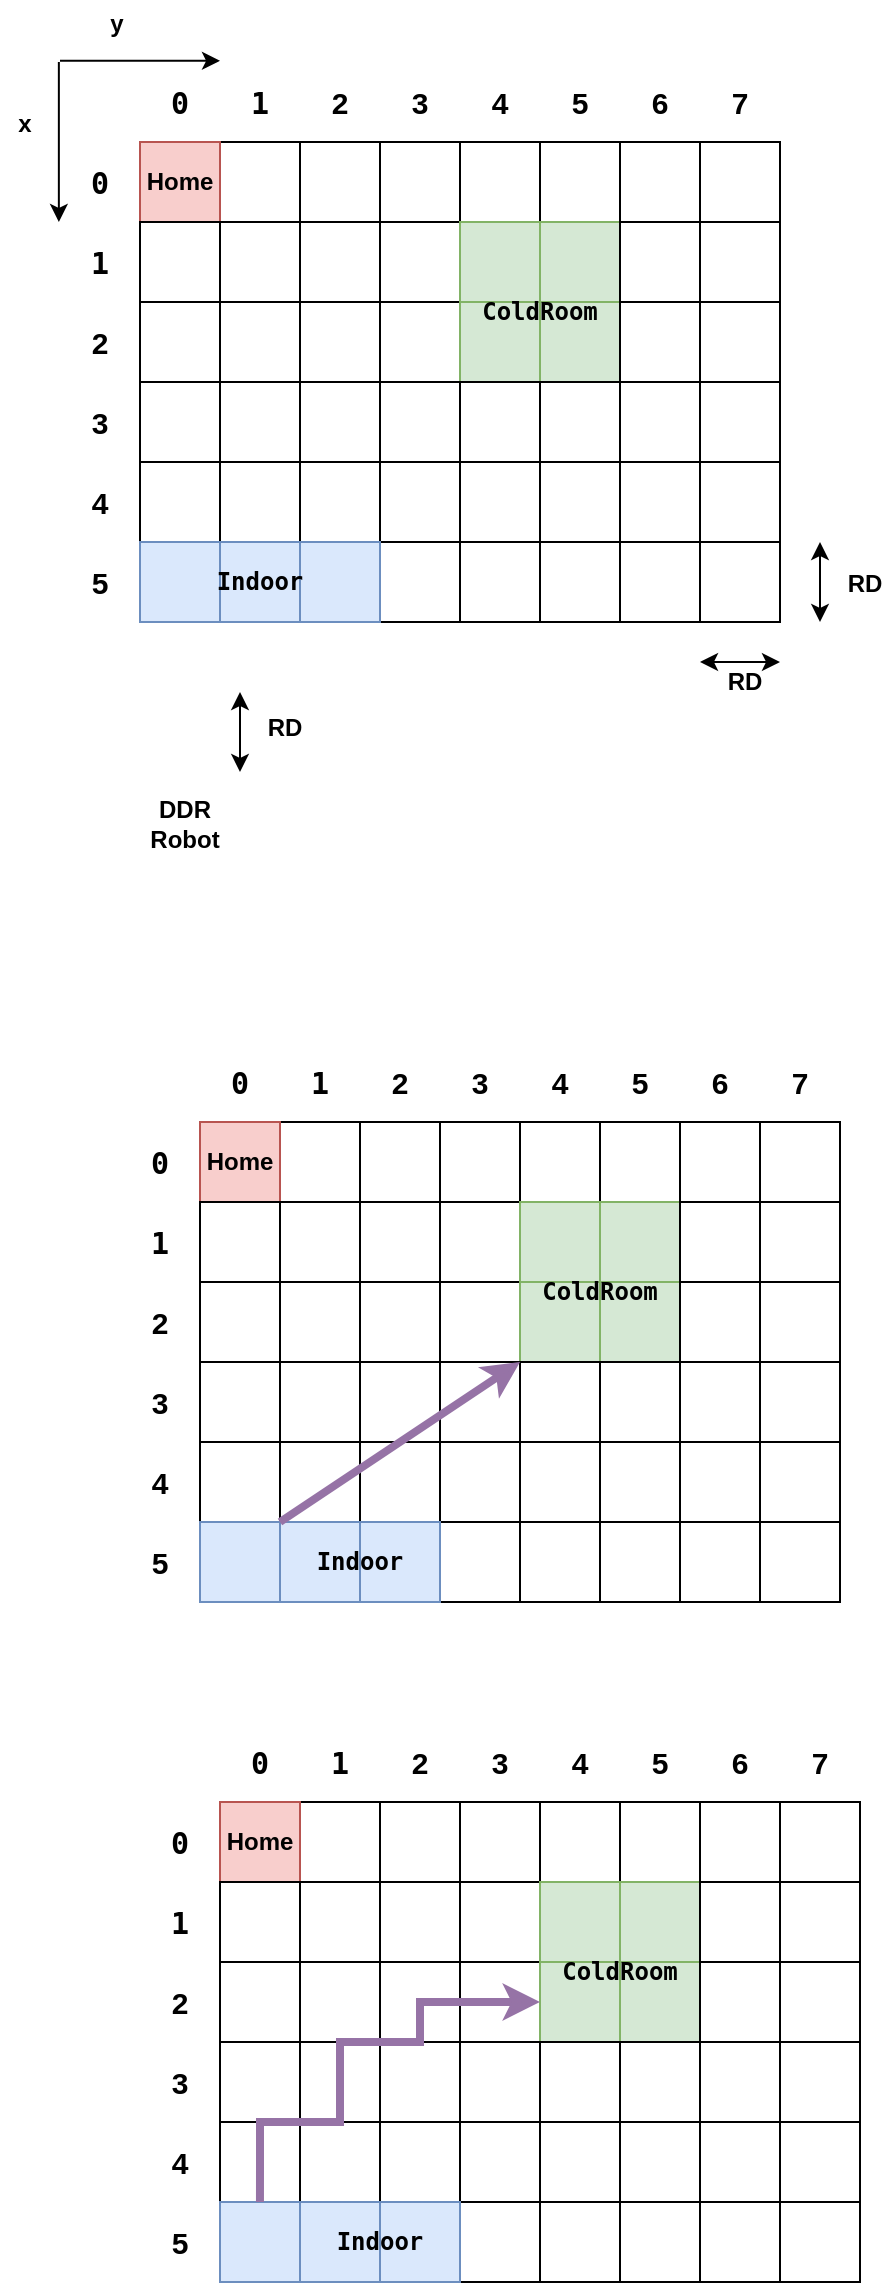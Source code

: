 <mxfile version="21.7.2" type="github" pages="6">
  <diagram id="vy3jLn9Uud9MdypbOoXN" name="coordinate">
    <mxGraphModel dx="1434" dy="774" grid="1" gridSize="10" guides="1" tooltips="1" connect="1" arrows="1" fold="1" page="1" pageScale="1" pageWidth="827" pageHeight="1169" math="0" shadow="0">
      <root>
        <mxCell id="0" />
        <mxCell id="1" parent="0" />
        <mxCell id="fpPshk9HtvbqdYG1xlXU-1" value="" style="group" parent="1" vertex="1" connectable="0">
          <mxGeometry x="180" y="170" width="360" height="280" as="geometry" />
        </mxCell>
        <mxCell id="fpPshk9HtvbqdYG1xlXU-2" value="" style="rounded=0;whiteSpace=wrap;html=1;container=0;" parent="fpPshk9HtvbqdYG1xlXU-1" vertex="1">
          <mxGeometry x="240" y="40" width="40" height="40" as="geometry" />
        </mxCell>
        <mxCell id="fpPshk9HtvbqdYG1xlXU-3" value="" style="rounded=0;whiteSpace=wrap;html=1;container=0;fillColor=#d5e8d4;strokeColor=#82b366;" parent="fpPshk9HtvbqdYG1xlXU-1" vertex="1">
          <mxGeometry x="240" y="80" width="40" height="40" as="geometry" />
        </mxCell>
        <mxCell id="fpPshk9HtvbqdYG1xlXU-4" value="" style="rounded=0;whiteSpace=wrap;html=1;container=0;fillColor=#d5e8d4;strokeColor=#82b366;" parent="fpPshk9HtvbqdYG1xlXU-1" vertex="1">
          <mxGeometry x="240" y="120" width="40" height="40" as="geometry" />
        </mxCell>
        <mxCell id="fpPshk9HtvbqdYG1xlXU-5" value="" style="rounded=0;whiteSpace=wrap;html=1;container=0;" parent="fpPshk9HtvbqdYG1xlXU-1" vertex="1">
          <mxGeometry x="240" y="160" width="40" height="40" as="geometry" />
        </mxCell>
        <mxCell id="fpPshk9HtvbqdYG1xlXU-6" value="" style="rounded=0;whiteSpace=wrap;html=1;container=0;" parent="fpPshk9HtvbqdYG1xlXU-1" vertex="1">
          <mxGeometry x="240" y="200" width="40" height="40" as="geometry" />
        </mxCell>
        <mxCell id="fpPshk9HtvbqdYG1xlXU-7" value="" style="rounded=0;whiteSpace=wrap;html=1;container=0;" parent="fpPshk9HtvbqdYG1xlXU-1" vertex="1">
          <mxGeometry x="280" y="40" width="40" height="40" as="geometry" />
        </mxCell>
        <mxCell id="fpPshk9HtvbqdYG1xlXU-8" value="" style="rounded=0;whiteSpace=wrap;html=1;container=0;" parent="fpPshk9HtvbqdYG1xlXU-1" vertex="1">
          <mxGeometry x="280" y="80" width="40" height="40" as="geometry" />
        </mxCell>
        <mxCell id="fpPshk9HtvbqdYG1xlXU-9" value="" style="rounded=0;whiteSpace=wrap;html=1;container=0;" parent="fpPshk9HtvbqdYG1xlXU-1" vertex="1">
          <mxGeometry x="280" y="120" width="40" height="40" as="geometry" />
        </mxCell>
        <mxCell id="fpPshk9HtvbqdYG1xlXU-10" value="" style="rounded=0;whiteSpace=wrap;html=1;container=0;" parent="fpPshk9HtvbqdYG1xlXU-1" vertex="1">
          <mxGeometry x="280" y="160" width="40" height="40" as="geometry" />
        </mxCell>
        <mxCell id="fpPshk9HtvbqdYG1xlXU-11" value="" style="rounded=0;whiteSpace=wrap;html=1;container=0;" parent="fpPshk9HtvbqdYG1xlXU-1" vertex="1">
          <mxGeometry x="280" y="200" width="40" height="40" as="geometry" />
        </mxCell>
        <mxCell id="fpPshk9HtvbqdYG1xlXU-12" value="" style="rounded=0;whiteSpace=wrap;html=1;container=0;" parent="fpPshk9HtvbqdYG1xlXU-1" vertex="1">
          <mxGeometry x="160" y="40" width="40" height="40" as="geometry" />
        </mxCell>
        <mxCell id="fpPshk9HtvbqdYG1xlXU-13" value="" style="rounded=0;whiteSpace=wrap;html=1;container=0;" parent="fpPshk9HtvbqdYG1xlXU-1" vertex="1">
          <mxGeometry x="160" y="80" width="40" height="40" as="geometry" />
        </mxCell>
        <mxCell id="fpPshk9HtvbqdYG1xlXU-14" value="" style="rounded=0;whiteSpace=wrap;html=1;container=0;" parent="fpPshk9HtvbqdYG1xlXU-1" vertex="1">
          <mxGeometry x="160" y="120" width="40" height="40" as="geometry" />
        </mxCell>
        <mxCell id="fpPshk9HtvbqdYG1xlXU-15" value="" style="rounded=0;whiteSpace=wrap;html=1;container=0;" parent="fpPshk9HtvbqdYG1xlXU-1" vertex="1">
          <mxGeometry x="160" y="160" width="40" height="40" as="geometry" />
        </mxCell>
        <mxCell id="fpPshk9HtvbqdYG1xlXU-16" value="" style="rounded=0;whiteSpace=wrap;html=1;container=0;" parent="fpPshk9HtvbqdYG1xlXU-1" vertex="1">
          <mxGeometry x="160" y="200" width="40" height="40" as="geometry" />
        </mxCell>
        <mxCell id="fpPshk9HtvbqdYG1xlXU-17" value="" style="rounded=0;whiteSpace=wrap;html=1;container=0;" parent="fpPshk9HtvbqdYG1xlXU-1" vertex="1">
          <mxGeometry x="200" y="40" width="40" height="40" as="geometry" />
        </mxCell>
        <mxCell id="fpPshk9HtvbqdYG1xlXU-18" value="" style="rounded=0;whiteSpace=wrap;html=1;container=0;fillColor=#d5e8d4;strokeColor=#82b366;" parent="fpPshk9HtvbqdYG1xlXU-1" vertex="1">
          <mxGeometry x="200" y="80" width="40" height="40" as="geometry" />
        </mxCell>
        <mxCell id="fpPshk9HtvbqdYG1xlXU-19" value="" style="rounded=0;whiteSpace=wrap;html=1;container=0;fillColor=#d5e8d4;strokeColor=#82b366;" parent="fpPshk9HtvbqdYG1xlXU-1" vertex="1">
          <mxGeometry x="200" y="120" width="40" height="40" as="geometry" />
        </mxCell>
        <mxCell id="fpPshk9HtvbqdYG1xlXU-20" value="" style="rounded=0;whiteSpace=wrap;html=1;container=0;" parent="fpPshk9HtvbqdYG1xlXU-1" vertex="1">
          <mxGeometry x="200" y="160" width="40" height="40" as="geometry" />
        </mxCell>
        <mxCell id="fpPshk9HtvbqdYG1xlXU-21" value="" style="rounded=0;whiteSpace=wrap;html=1;container=0;" parent="fpPshk9HtvbqdYG1xlXU-1" vertex="1">
          <mxGeometry x="200" y="200" width="40" height="40" as="geometry" />
        </mxCell>
        <mxCell id="fpPshk9HtvbqdYG1xlXU-22" value="" style="rounded=0;whiteSpace=wrap;html=1;container=0;" parent="fpPshk9HtvbqdYG1xlXU-1" vertex="1">
          <mxGeometry x="80" y="40" width="40" height="40" as="geometry" />
        </mxCell>
        <mxCell id="fpPshk9HtvbqdYG1xlXU-23" value="" style="rounded=0;whiteSpace=wrap;html=1;container=0;" parent="fpPshk9HtvbqdYG1xlXU-1" vertex="1">
          <mxGeometry x="80" y="80" width="40" height="40" as="geometry" />
        </mxCell>
        <mxCell id="fpPshk9HtvbqdYG1xlXU-24" value="" style="rounded=0;whiteSpace=wrap;html=1;container=0;" parent="fpPshk9HtvbqdYG1xlXU-1" vertex="1">
          <mxGeometry x="80" y="120" width="40" height="40" as="geometry" />
        </mxCell>
        <mxCell id="fpPshk9HtvbqdYG1xlXU-25" value="" style="rounded=0;whiteSpace=wrap;html=1;container=0;" parent="fpPshk9HtvbqdYG1xlXU-1" vertex="1">
          <mxGeometry x="80" y="160" width="40" height="40" as="geometry" />
        </mxCell>
        <mxCell id="fpPshk9HtvbqdYG1xlXU-26" value="" style="rounded=0;whiteSpace=wrap;html=1;container=0;" parent="fpPshk9HtvbqdYG1xlXU-1" vertex="1">
          <mxGeometry x="80" y="200" width="40" height="40" as="geometry" />
        </mxCell>
        <mxCell id="fpPshk9HtvbqdYG1xlXU-27" value="" style="rounded=0;whiteSpace=wrap;html=1;container=0;" parent="fpPshk9HtvbqdYG1xlXU-1" vertex="1">
          <mxGeometry x="120" y="40" width="40" height="40" as="geometry" />
        </mxCell>
        <mxCell id="fpPshk9HtvbqdYG1xlXU-28" value="" style="rounded=0;whiteSpace=wrap;html=1;container=0;" parent="fpPshk9HtvbqdYG1xlXU-1" vertex="1">
          <mxGeometry x="120" y="80" width="40" height="40" as="geometry" />
        </mxCell>
        <mxCell id="fpPshk9HtvbqdYG1xlXU-29" value="" style="rounded=0;whiteSpace=wrap;html=1;container=0;" parent="fpPshk9HtvbqdYG1xlXU-1" vertex="1">
          <mxGeometry x="120" y="120" width="40" height="40" as="geometry" />
        </mxCell>
        <mxCell id="fpPshk9HtvbqdYG1xlXU-30" value="" style="rounded=0;whiteSpace=wrap;html=1;container=0;" parent="fpPshk9HtvbqdYG1xlXU-1" vertex="1">
          <mxGeometry x="120" y="160" width="40" height="40" as="geometry" />
        </mxCell>
        <mxCell id="fpPshk9HtvbqdYG1xlXU-31" value="" style="rounded=0;whiteSpace=wrap;html=1;container=0;" parent="fpPshk9HtvbqdYG1xlXU-1" vertex="1">
          <mxGeometry x="120" y="200" width="40" height="40" as="geometry" />
        </mxCell>
        <mxCell id="fpPshk9HtvbqdYG1xlXU-32" value="" style="rounded=0;whiteSpace=wrap;html=1;container=0;fillColor=#f8cecc;strokeColor=#b85450;" parent="fpPshk9HtvbqdYG1xlXU-1" vertex="1">
          <mxGeometry x="40" y="40" width="40" height="40" as="geometry" />
        </mxCell>
        <mxCell id="fpPshk9HtvbqdYG1xlXU-33" value="" style="rounded=0;whiteSpace=wrap;html=1;container=0;" parent="fpPshk9HtvbqdYG1xlXU-1" vertex="1">
          <mxGeometry x="40" y="80" width="40" height="40" as="geometry" />
        </mxCell>
        <mxCell id="fpPshk9HtvbqdYG1xlXU-34" value="" style="rounded=0;whiteSpace=wrap;html=1;container=0;" parent="fpPshk9HtvbqdYG1xlXU-1" vertex="1">
          <mxGeometry x="40" y="120" width="40" height="40" as="geometry" />
        </mxCell>
        <mxCell id="fpPshk9HtvbqdYG1xlXU-35" value="" style="rounded=0;whiteSpace=wrap;html=1;container=0;" parent="fpPshk9HtvbqdYG1xlXU-1" vertex="1">
          <mxGeometry x="40" y="160" width="40" height="40" as="geometry" />
        </mxCell>
        <mxCell id="fpPshk9HtvbqdYG1xlXU-36" value="" style="rounded=0;whiteSpace=wrap;html=1;container=0;" parent="fpPshk9HtvbqdYG1xlXU-1" vertex="1">
          <mxGeometry x="40" y="200" width="40" height="40" as="geometry" />
        </mxCell>
        <mxCell id="fpPshk9HtvbqdYG1xlXU-37" value="&lt;pre&gt;&lt;b&gt;&lt;font style=&quot;font-size: 15px;&quot;&gt;1&lt;/font&gt;&lt;/b&gt;&lt;/pre&gt;" style="text;html=1;strokeColor=none;fillColor=none;align=center;verticalAlign=middle;whiteSpace=wrap;rounded=0;container=0;" parent="fpPshk9HtvbqdYG1xlXU-1" vertex="1">
          <mxGeometry x="80" width="40" height="40" as="geometry" />
        </mxCell>
        <mxCell id="fpPshk9HtvbqdYG1xlXU-38" value="&lt;b&gt;&lt;font style=&quot;font-size: 15px;&quot;&gt;2&lt;/font&gt;&lt;/b&gt;" style="text;html=1;strokeColor=none;fillColor=none;align=center;verticalAlign=middle;whiteSpace=wrap;rounded=0;container=0;" parent="fpPshk9HtvbqdYG1xlXU-1" vertex="1">
          <mxGeometry x="120" width="40" height="40" as="geometry" />
        </mxCell>
        <mxCell id="fpPshk9HtvbqdYG1xlXU-39" value="&lt;font size=&quot;1&quot;&gt;&lt;b style=&quot;font-size: 15px;&quot;&gt;3&lt;/b&gt;&lt;/font&gt;" style="text;html=1;strokeColor=none;fillColor=none;align=center;verticalAlign=middle;whiteSpace=wrap;rounded=0;container=0;" parent="fpPshk9HtvbqdYG1xlXU-1" vertex="1">
          <mxGeometry x="160" width="40" height="40" as="geometry" />
        </mxCell>
        <mxCell id="fpPshk9HtvbqdYG1xlXU-40" value="&lt;b style=&quot;font-size: 15px;&quot;&gt;4&lt;/b&gt;" style="text;html=1;strokeColor=none;fillColor=none;align=center;verticalAlign=middle;whiteSpace=wrap;rounded=0;container=0;" parent="fpPshk9HtvbqdYG1xlXU-1" vertex="1">
          <mxGeometry x="200" width="40" height="40" as="geometry" />
        </mxCell>
        <mxCell id="fpPshk9HtvbqdYG1xlXU-41" value="&lt;font size=&quot;1&quot;&gt;&lt;b style=&quot;font-size: 15px;&quot;&gt;5&lt;/b&gt;&lt;/font&gt;" style="text;html=1;strokeColor=none;fillColor=none;align=center;verticalAlign=middle;whiteSpace=wrap;rounded=0;container=0;" parent="fpPshk9HtvbqdYG1xlXU-1" vertex="1">
          <mxGeometry x="240" width="40" height="40" as="geometry" />
        </mxCell>
        <mxCell id="fpPshk9HtvbqdYG1xlXU-42" value="&lt;font size=&quot;1&quot;&gt;&lt;b style=&quot;font-size: 15px;&quot;&gt;6&lt;/b&gt;&lt;/font&gt;" style="text;html=1;strokeColor=none;fillColor=none;align=center;verticalAlign=middle;whiteSpace=wrap;rounded=0;container=0;" parent="fpPshk9HtvbqdYG1xlXU-1" vertex="1">
          <mxGeometry x="280" width="40" height="40" as="geometry" />
        </mxCell>
        <mxCell id="fpPshk9HtvbqdYG1xlXU-43" value="&lt;font size=&quot;1&quot;&gt;&lt;b style=&quot;font-size: 15px;&quot;&gt;7&lt;/b&gt;&lt;/font&gt;" style="text;html=1;strokeColor=none;fillColor=none;align=center;verticalAlign=middle;whiteSpace=wrap;rounded=0;container=0;" parent="fpPshk9HtvbqdYG1xlXU-1" vertex="1">
          <mxGeometry x="320" width="40" height="40" as="geometry" />
        </mxCell>
        <mxCell id="fpPshk9HtvbqdYG1xlXU-44" value="&lt;pre&gt;&lt;b&gt;&lt;font style=&quot;font-size: 15px;&quot;&gt;1&lt;/font&gt;&lt;/b&gt;&lt;/pre&gt;" style="text;html=1;strokeColor=none;fillColor=none;align=center;verticalAlign=middle;whiteSpace=wrap;rounded=0;container=0;" parent="fpPshk9HtvbqdYG1xlXU-1" vertex="1">
          <mxGeometry y="80" width="40" height="40" as="geometry" />
        </mxCell>
        <mxCell id="fpPshk9HtvbqdYG1xlXU-45" value="&lt;b&gt;&lt;font style=&quot;font-size: 15px;&quot;&gt;2&lt;/font&gt;&lt;/b&gt;" style="text;html=1;strokeColor=none;fillColor=none;align=center;verticalAlign=middle;whiteSpace=wrap;rounded=0;container=0;" parent="fpPshk9HtvbqdYG1xlXU-1" vertex="1">
          <mxGeometry y="120" width="40" height="40" as="geometry" />
        </mxCell>
        <mxCell id="fpPshk9HtvbqdYG1xlXU-46" value="&lt;font size=&quot;1&quot;&gt;&lt;b style=&quot;font-size: 15px;&quot;&gt;3&lt;/b&gt;&lt;/font&gt;" style="text;html=1;strokeColor=none;fillColor=none;align=center;verticalAlign=middle;whiteSpace=wrap;rounded=0;container=0;" parent="fpPshk9HtvbqdYG1xlXU-1" vertex="1">
          <mxGeometry y="160" width="40" height="40" as="geometry" />
        </mxCell>
        <mxCell id="fpPshk9HtvbqdYG1xlXU-47" value="&lt;b style=&quot;font-size: 15px;&quot;&gt;4&lt;/b&gt;" style="text;html=1;strokeColor=none;fillColor=none;align=center;verticalAlign=middle;whiteSpace=wrap;rounded=0;container=0;" parent="fpPshk9HtvbqdYG1xlXU-1" vertex="1">
          <mxGeometry y="200" width="40" height="40" as="geometry" />
        </mxCell>
        <mxCell id="fpPshk9HtvbqdYG1xlXU-48" value="&lt;font size=&quot;1&quot;&gt;&lt;b style=&quot;font-size: 15px;&quot;&gt;5&lt;/b&gt;&lt;/font&gt;" style="text;html=1;strokeColor=none;fillColor=none;align=center;verticalAlign=middle;whiteSpace=wrap;rounded=0;container=0;" parent="fpPshk9HtvbqdYG1xlXU-1" vertex="1">
          <mxGeometry y="240" width="40" height="40" as="geometry" />
        </mxCell>
        <mxCell id="fpPshk9HtvbqdYG1xlXU-49" value="" style="rounded=0;whiteSpace=wrap;html=1;container=0;" parent="fpPshk9HtvbqdYG1xlXU-1" vertex="1">
          <mxGeometry x="320" y="40" width="40" height="40" as="geometry" />
        </mxCell>
        <mxCell id="fpPshk9HtvbqdYG1xlXU-50" value="" style="rounded=0;whiteSpace=wrap;html=1;container=0;" parent="fpPshk9HtvbqdYG1xlXU-1" vertex="1">
          <mxGeometry x="320" y="80" width="40" height="40" as="geometry" />
        </mxCell>
        <mxCell id="fpPshk9HtvbqdYG1xlXU-51" value="" style="rounded=0;whiteSpace=wrap;html=1;container=0;" parent="fpPshk9HtvbqdYG1xlXU-1" vertex="1">
          <mxGeometry x="320" y="120" width="40" height="40" as="geometry" />
        </mxCell>
        <mxCell id="fpPshk9HtvbqdYG1xlXU-52" value="" style="rounded=0;whiteSpace=wrap;html=1;container=0;" parent="fpPshk9HtvbqdYG1xlXU-1" vertex="1">
          <mxGeometry x="320" y="160" width="40" height="40" as="geometry" />
        </mxCell>
        <mxCell id="fpPshk9HtvbqdYG1xlXU-53" value="" style="rounded=0;whiteSpace=wrap;html=1;container=0;" parent="fpPshk9HtvbqdYG1xlXU-1" vertex="1">
          <mxGeometry x="320" y="200" width="40" height="40" as="geometry" />
        </mxCell>
        <mxCell id="fpPshk9HtvbqdYG1xlXU-54" value="" style="rounded=0;whiteSpace=wrap;html=1;container=0;" parent="fpPshk9HtvbqdYG1xlXU-1" vertex="1">
          <mxGeometry x="240" y="240" width="40" height="40" as="geometry" />
        </mxCell>
        <mxCell id="fpPshk9HtvbqdYG1xlXU-55" value="" style="rounded=0;whiteSpace=wrap;html=1;container=0;" parent="fpPshk9HtvbqdYG1xlXU-1" vertex="1">
          <mxGeometry x="280" y="240" width="40" height="40" as="geometry" />
        </mxCell>
        <mxCell id="fpPshk9HtvbqdYG1xlXU-56" value="" style="rounded=0;whiteSpace=wrap;html=1;container=0;" parent="fpPshk9HtvbqdYG1xlXU-1" vertex="1">
          <mxGeometry x="160" y="240" width="40" height="40" as="geometry" />
        </mxCell>
        <mxCell id="fpPshk9HtvbqdYG1xlXU-57" value="" style="rounded=0;whiteSpace=wrap;html=1;container=0;" parent="fpPshk9HtvbqdYG1xlXU-1" vertex="1">
          <mxGeometry x="200" y="240" width="40" height="40" as="geometry" />
        </mxCell>
        <mxCell id="fpPshk9HtvbqdYG1xlXU-58" value="" style="rounded=0;whiteSpace=wrap;html=1;container=0;fillColor=#dae8fc;strokeColor=#6c8ebf;" parent="fpPshk9HtvbqdYG1xlXU-1" vertex="1">
          <mxGeometry x="80" y="240" width="40" height="40" as="geometry" />
        </mxCell>
        <mxCell id="fpPshk9HtvbqdYG1xlXU-59" value="" style="rounded=0;whiteSpace=wrap;html=1;container=0;fillColor=#dae8fc;strokeColor=#6c8ebf;" parent="fpPshk9HtvbqdYG1xlXU-1" vertex="1">
          <mxGeometry x="120" y="240" width="40" height="40" as="geometry" />
        </mxCell>
        <mxCell id="fpPshk9HtvbqdYG1xlXU-60" value="" style="rounded=0;whiteSpace=wrap;html=1;container=0;fillColor=#dae8fc;strokeColor=#6c8ebf;" parent="fpPshk9HtvbqdYG1xlXU-1" vertex="1">
          <mxGeometry x="40" y="240" width="40" height="40" as="geometry" />
        </mxCell>
        <mxCell id="fpPshk9HtvbqdYG1xlXU-61" value="" style="rounded=0;whiteSpace=wrap;html=1;container=0;" parent="fpPshk9HtvbqdYG1xlXU-1" vertex="1">
          <mxGeometry x="320" y="240" width="40" height="40" as="geometry" />
        </mxCell>
        <mxCell id="fpPshk9HtvbqdYG1xlXU-62" value="&lt;pre&gt;&lt;b&gt;&lt;font style=&quot;font-size: 15px;&quot;&gt;0&lt;/font&gt;&lt;/b&gt;&lt;/pre&gt;" style="text;html=1;strokeColor=none;fillColor=none;align=center;verticalAlign=middle;whiteSpace=wrap;rounded=0;container=0;" parent="fpPshk9HtvbqdYG1xlXU-1" vertex="1">
          <mxGeometry x="40" width="40" height="40" as="geometry" />
        </mxCell>
        <mxCell id="fpPshk9HtvbqdYG1xlXU-63" value="&lt;pre&gt;&lt;b&gt;&lt;font style=&quot;font-size: 15px;&quot;&gt;0&lt;/font&gt;&lt;/b&gt;&lt;/pre&gt;" style="text;html=1;strokeColor=none;fillColor=none;align=center;verticalAlign=middle;whiteSpace=wrap;rounded=0;container=0;" parent="fpPshk9HtvbqdYG1xlXU-1" vertex="1">
          <mxGeometry y="40" width="40" height="40" as="geometry" />
        </mxCell>
        <mxCell id="fpPshk9HtvbqdYG1xlXU-64" value="&lt;pre&gt;&lt;b&gt;ColdRoom&lt;/b&gt;&lt;/pre&gt;" style="text;html=1;strokeColor=none;fillColor=none;align=center;verticalAlign=middle;whiteSpace=wrap;rounded=0;" parent="fpPshk9HtvbqdYG1xlXU-1" vertex="1">
          <mxGeometry x="210" y="110" width="60" height="30" as="geometry" />
        </mxCell>
        <mxCell id="fpPshk9HtvbqdYG1xlXU-65" value="&lt;pre&gt;&lt;b&gt;Indoor&lt;/b&gt;&lt;/pre&gt;" style="text;html=1;strokeColor=none;fillColor=none;align=center;verticalAlign=middle;whiteSpace=wrap;rounded=0;" parent="fpPshk9HtvbqdYG1xlXU-1" vertex="1">
          <mxGeometry x="70" y="245" width="60" height="30" as="geometry" />
        </mxCell>
        <mxCell id="fpPshk9HtvbqdYG1xlXU-72" value="&lt;b&gt;Home&lt;/b&gt;" style="text;html=1;strokeColor=none;fillColor=none;align=center;verticalAlign=middle;whiteSpace=wrap;rounded=0;" parent="fpPshk9HtvbqdYG1xlXU-1" vertex="1">
          <mxGeometry x="30" y="45" width="60" height="30" as="geometry" />
        </mxCell>
        <mxCell id="fpPshk9HtvbqdYG1xlXU-79" value="" style="endArrow=classic;html=1;rounded=0;" parent="fpPshk9HtvbqdYG1xlXU-1" edge="1">
          <mxGeometry width="50" height="50" relative="1" as="geometry">
            <mxPoint y="-0.57" as="sourcePoint" />
            <mxPoint x="80" y="-0.57" as="targetPoint" />
          </mxGeometry>
        </mxCell>
        <mxCell id="fpPshk9HtvbqdYG1xlXU-82" value="&lt;b&gt;y&lt;/b&gt;" style="text;html=1;strokeColor=none;fillColor=none;align=center;verticalAlign=middle;whiteSpace=wrap;rounded=0;" parent="fpPshk9HtvbqdYG1xlXU-1" vertex="1">
          <mxGeometry x="16" y="-30.57" width="25" height="22.5" as="geometry" />
        </mxCell>
        <mxCell id="fpPshk9HtvbqdYG1xlXU-66" value="" style="shape=image;html=1;verticalAlign=top;verticalLabelPosition=bottom;labelBackgroundColor=#ffffff;imageAspect=0;aspect=fixed;image=https://cdn1.iconfinder.com/data/icons/unicons-line-vol-5/24/robot-128.png" parent="1" vertex="1">
          <mxGeometry x="220" y="480" width="45" height="45" as="geometry" />
        </mxCell>
        <mxCell id="fpPshk9HtvbqdYG1xlXU-73" value="" style="endArrow=classic;startArrow=classic;html=1;rounded=0;" parent="1" edge="1">
          <mxGeometry width="50" height="50" relative="1" as="geometry">
            <mxPoint x="560" y="450" as="sourcePoint" />
            <mxPoint x="560" y="410" as="targetPoint" />
          </mxGeometry>
        </mxCell>
        <mxCell id="fpPshk9HtvbqdYG1xlXU-74" value="" style="endArrow=classic;startArrow=classic;html=1;rounded=0;" parent="1" edge="1">
          <mxGeometry width="50" height="50" relative="1" as="geometry">
            <mxPoint x="540" y="470" as="sourcePoint" />
            <mxPoint x="500" y="470" as="targetPoint" />
            <Array as="points">
              <mxPoint x="520" y="470" />
            </Array>
          </mxGeometry>
        </mxCell>
        <mxCell id="fpPshk9HtvbqdYG1xlXU-75" value="" style="endArrow=classic;startArrow=classic;html=1;rounded=0;" parent="1" edge="1">
          <mxGeometry width="50" height="50" relative="1" as="geometry">
            <mxPoint x="270" y="525" as="sourcePoint" />
            <mxPoint x="270" y="485" as="targetPoint" />
          </mxGeometry>
        </mxCell>
        <mxCell id="fpPshk9HtvbqdYG1xlXU-76" value="&lt;b&gt;RD&lt;/b&gt;" style="text;html=1;strokeColor=none;fillColor=none;align=center;verticalAlign=middle;whiteSpace=wrap;rounded=0;" parent="1" vertex="1">
          <mxGeometry x="280" y="491.25" width="25" height="22.5" as="geometry" />
        </mxCell>
        <mxCell id="fpPshk9HtvbqdYG1xlXU-77" value="&lt;b&gt;RD&lt;/b&gt;" style="text;html=1;strokeColor=none;fillColor=none;align=center;verticalAlign=middle;whiteSpace=wrap;rounded=0;" parent="1" vertex="1">
          <mxGeometry x="570" y="420" width="25" height="22.5" as="geometry" />
        </mxCell>
        <mxCell id="fpPshk9HtvbqdYG1xlXU-78" value="&lt;b&gt;RD&lt;/b&gt;" style="text;html=1;strokeColor=none;fillColor=none;align=center;verticalAlign=middle;whiteSpace=wrap;rounded=0;" parent="1" vertex="1">
          <mxGeometry x="510" y="468.75" width="25" height="22.5" as="geometry" />
        </mxCell>
        <mxCell id="fpPshk9HtvbqdYG1xlXU-80" value="" style="endArrow=classic;html=1;rounded=0;" parent="1" edge="1">
          <mxGeometry width="50" height="50" relative="1" as="geometry">
            <mxPoint x="179.43" y="170" as="sourcePoint" />
            <mxPoint x="179.43" y="250" as="targetPoint" />
          </mxGeometry>
        </mxCell>
        <mxCell id="fpPshk9HtvbqdYG1xlXU-83" value="&lt;b&gt;x&lt;/b&gt;" style="text;html=1;strokeColor=none;fillColor=none;align=center;verticalAlign=middle;whiteSpace=wrap;rounded=0;" parent="1" vertex="1">
          <mxGeometry x="150.43" y="190" width="25" height="22.5" as="geometry" />
        </mxCell>
        <mxCell id="fpPshk9HtvbqdYG1xlXU-84" value="&lt;div&gt;&lt;b&gt;DDR&lt;/b&gt;&lt;/div&gt;&lt;div&gt;&lt;b&gt;Robot&lt;br&gt;&lt;/b&gt;&lt;/div&gt;" style="text;html=1;strokeColor=none;fillColor=none;align=center;verticalAlign=middle;whiteSpace=wrap;rounded=0;" parent="1" vertex="1">
          <mxGeometry x="230" y="540" width="25" height="22.5" as="geometry" />
        </mxCell>
        <mxCell id="fpPshk9HtvbqdYG1xlXU-187" value="" style="group" parent="1" vertex="1" connectable="0">
          <mxGeometry x="210" y="660" width="360" height="280" as="geometry" />
        </mxCell>
        <mxCell id="fpPshk9HtvbqdYG1xlXU-188" value="" style="rounded=0;whiteSpace=wrap;html=1;container=0;" parent="fpPshk9HtvbqdYG1xlXU-187" vertex="1">
          <mxGeometry x="240" y="40" width="40" height="40" as="geometry" />
        </mxCell>
        <mxCell id="fpPshk9HtvbqdYG1xlXU-189" value="" style="rounded=0;whiteSpace=wrap;html=1;container=0;fillColor=#d5e8d4;strokeColor=#82b366;" parent="fpPshk9HtvbqdYG1xlXU-187" vertex="1">
          <mxGeometry x="240" y="80" width="40" height="40" as="geometry" />
        </mxCell>
        <mxCell id="fpPshk9HtvbqdYG1xlXU-190" value="" style="rounded=0;whiteSpace=wrap;html=1;container=0;fillColor=#d5e8d4;strokeColor=#82b366;" parent="fpPshk9HtvbqdYG1xlXU-187" vertex="1">
          <mxGeometry x="240" y="120" width="40" height="40" as="geometry" />
        </mxCell>
        <mxCell id="fpPshk9HtvbqdYG1xlXU-191" value="" style="rounded=0;whiteSpace=wrap;html=1;container=0;" parent="fpPshk9HtvbqdYG1xlXU-187" vertex="1">
          <mxGeometry x="240" y="160" width="40" height="40" as="geometry" />
        </mxCell>
        <mxCell id="fpPshk9HtvbqdYG1xlXU-192" value="" style="rounded=0;whiteSpace=wrap;html=1;container=0;" parent="fpPshk9HtvbqdYG1xlXU-187" vertex="1">
          <mxGeometry x="240" y="200" width="40" height="40" as="geometry" />
        </mxCell>
        <mxCell id="fpPshk9HtvbqdYG1xlXU-193" value="" style="rounded=0;whiteSpace=wrap;html=1;container=0;" parent="fpPshk9HtvbqdYG1xlXU-187" vertex="1">
          <mxGeometry x="280" y="40" width="40" height="40" as="geometry" />
        </mxCell>
        <mxCell id="fpPshk9HtvbqdYG1xlXU-194" value="" style="rounded=0;whiteSpace=wrap;html=1;container=0;" parent="fpPshk9HtvbqdYG1xlXU-187" vertex="1">
          <mxGeometry x="280" y="80" width="40" height="40" as="geometry" />
        </mxCell>
        <mxCell id="fpPshk9HtvbqdYG1xlXU-195" value="" style="rounded=0;whiteSpace=wrap;html=1;container=0;" parent="fpPshk9HtvbqdYG1xlXU-187" vertex="1">
          <mxGeometry x="280" y="120" width="40" height="40" as="geometry" />
        </mxCell>
        <mxCell id="fpPshk9HtvbqdYG1xlXU-196" value="" style="rounded=0;whiteSpace=wrap;html=1;container=0;" parent="fpPshk9HtvbqdYG1xlXU-187" vertex="1">
          <mxGeometry x="280" y="160" width="40" height="40" as="geometry" />
        </mxCell>
        <mxCell id="fpPshk9HtvbqdYG1xlXU-197" value="" style="rounded=0;whiteSpace=wrap;html=1;container=0;" parent="fpPshk9HtvbqdYG1xlXU-187" vertex="1">
          <mxGeometry x="280" y="200" width="40" height="40" as="geometry" />
        </mxCell>
        <mxCell id="fpPshk9HtvbqdYG1xlXU-198" value="" style="rounded=0;whiteSpace=wrap;html=1;container=0;" parent="fpPshk9HtvbqdYG1xlXU-187" vertex="1">
          <mxGeometry x="160" y="40" width="40" height="40" as="geometry" />
        </mxCell>
        <mxCell id="fpPshk9HtvbqdYG1xlXU-199" value="" style="rounded=0;whiteSpace=wrap;html=1;container=0;" parent="fpPshk9HtvbqdYG1xlXU-187" vertex="1">
          <mxGeometry x="160" y="80" width="40" height="40" as="geometry" />
        </mxCell>
        <mxCell id="fpPshk9HtvbqdYG1xlXU-200" value="" style="rounded=0;whiteSpace=wrap;html=1;container=0;" parent="fpPshk9HtvbqdYG1xlXU-187" vertex="1">
          <mxGeometry x="160" y="120" width="40" height="40" as="geometry" />
        </mxCell>
        <mxCell id="fpPshk9HtvbqdYG1xlXU-201" value="" style="rounded=0;whiteSpace=wrap;html=1;container=0;" parent="fpPshk9HtvbqdYG1xlXU-187" vertex="1">
          <mxGeometry x="160" y="160" width="40" height="40" as="geometry" />
        </mxCell>
        <mxCell id="fpPshk9HtvbqdYG1xlXU-202" value="" style="rounded=0;whiteSpace=wrap;html=1;container=0;" parent="fpPshk9HtvbqdYG1xlXU-187" vertex="1">
          <mxGeometry x="160" y="200" width="40" height="40" as="geometry" />
        </mxCell>
        <mxCell id="fpPshk9HtvbqdYG1xlXU-203" value="" style="rounded=0;whiteSpace=wrap;html=1;container=0;" parent="fpPshk9HtvbqdYG1xlXU-187" vertex="1">
          <mxGeometry x="200" y="40" width="40" height="40" as="geometry" />
        </mxCell>
        <mxCell id="fpPshk9HtvbqdYG1xlXU-204" value="" style="rounded=0;whiteSpace=wrap;html=1;container=0;fillColor=#d5e8d4;strokeColor=#82b366;" parent="fpPshk9HtvbqdYG1xlXU-187" vertex="1">
          <mxGeometry x="200" y="80" width="40" height="40" as="geometry" />
        </mxCell>
        <mxCell id="fpPshk9HtvbqdYG1xlXU-205" value="" style="rounded=0;whiteSpace=wrap;html=1;container=0;fillColor=#d5e8d4;strokeColor=#82b366;" parent="fpPshk9HtvbqdYG1xlXU-187" vertex="1">
          <mxGeometry x="200" y="120" width="40" height="40" as="geometry" />
        </mxCell>
        <mxCell id="fpPshk9HtvbqdYG1xlXU-206" value="" style="rounded=0;whiteSpace=wrap;html=1;container=0;" parent="fpPshk9HtvbqdYG1xlXU-187" vertex="1">
          <mxGeometry x="200" y="160" width="40" height="40" as="geometry" />
        </mxCell>
        <mxCell id="fpPshk9HtvbqdYG1xlXU-207" value="" style="rounded=0;whiteSpace=wrap;html=1;container=0;" parent="fpPshk9HtvbqdYG1xlXU-187" vertex="1">
          <mxGeometry x="200" y="200" width="40" height="40" as="geometry" />
        </mxCell>
        <mxCell id="fpPshk9HtvbqdYG1xlXU-208" value="" style="rounded=0;whiteSpace=wrap;html=1;container=0;" parent="fpPshk9HtvbqdYG1xlXU-187" vertex="1">
          <mxGeometry x="80" y="40" width="40" height="40" as="geometry" />
        </mxCell>
        <mxCell id="fpPshk9HtvbqdYG1xlXU-209" value="" style="rounded=0;whiteSpace=wrap;html=1;container=0;" parent="fpPshk9HtvbqdYG1xlXU-187" vertex="1">
          <mxGeometry x="80" y="80" width="40" height="40" as="geometry" />
        </mxCell>
        <mxCell id="fpPshk9HtvbqdYG1xlXU-210" value="" style="rounded=0;whiteSpace=wrap;html=1;container=0;" parent="fpPshk9HtvbqdYG1xlXU-187" vertex="1">
          <mxGeometry x="80" y="120" width="40" height="40" as="geometry" />
        </mxCell>
        <mxCell id="fpPshk9HtvbqdYG1xlXU-211" value="" style="rounded=0;whiteSpace=wrap;html=1;container=0;" parent="fpPshk9HtvbqdYG1xlXU-187" vertex="1">
          <mxGeometry x="80" y="160" width="40" height="40" as="geometry" />
        </mxCell>
        <mxCell id="fpPshk9HtvbqdYG1xlXU-212" value="" style="rounded=0;whiteSpace=wrap;html=1;container=0;" parent="fpPshk9HtvbqdYG1xlXU-187" vertex="1">
          <mxGeometry x="80" y="200" width="40" height="40" as="geometry" />
        </mxCell>
        <mxCell id="fpPshk9HtvbqdYG1xlXU-213" value="" style="rounded=0;whiteSpace=wrap;html=1;container=0;" parent="fpPshk9HtvbqdYG1xlXU-187" vertex="1">
          <mxGeometry x="120" y="40" width="40" height="40" as="geometry" />
        </mxCell>
        <mxCell id="fpPshk9HtvbqdYG1xlXU-214" value="" style="rounded=0;whiteSpace=wrap;html=1;container=0;" parent="fpPshk9HtvbqdYG1xlXU-187" vertex="1">
          <mxGeometry x="120" y="80" width="40" height="40" as="geometry" />
        </mxCell>
        <mxCell id="fpPshk9HtvbqdYG1xlXU-215" value="" style="rounded=0;whiteSpace=wrap;html=1;container=0;" parent="fpPshk9HtvbqdYG1xlXU-187" vertex="1">
          <mxGeometry x="120" y="120" width="40" height="40" as="geometry" />
        </mxCell>
        <mxCell id="fpPshk9HtvbqdYG1xlXU-216" value="" style="rounded=0;whiteSpace=wrap;html=1;container=0;" parent="fpPshk9HtvbqdYG1xlXU-187" vertex="1">
          <mxGeometry x="120" y="160" width="40" height="40" as="geometry" />
        </mxCell>
        <mxCell id="fpPshk9HtvbqdYG1xlXU-217" value="" style="rounded=0;whiteSpace=wrap;html=1;container=0;" parent="fpPshk9HtvbqdYG1xlXU-187" vertex="1">
          <mxGeometry x="120" y="200" width="40" height="40" as="geometry" />
        </mxCell>
        <mxCell id="fpPshk9HtvbqdYG1xlXU-218" value="" style="rounded=0;whiteSpace=wrap;html=1;container=0;fillColor=#f8cecc;strokeColor=#b85450;" parent="fpPshk9HtvbqdYG1xlXU-187" vertex="1">
          <mxGeometry x="40" y="40" width="40" height="40" as="geometry" />
        </mxCell>
        <mxCell id="fpPshk9HtvbqdYG1xlXU-219" value="" style="rounded=0;whiteSpace=wrap;html=1;container=0;" parent="fpPshk9HtvbqdYG1xlXU-187" vertex="1">
          <mxGeometry x="40" y="80" width="40" height="40" as="geometry" />
        </mxCell>
        <mxCell id="fpPshk9HtvbqdYG1xlXU-220" value="" style="rounded=0;whiteSpace=wrap;html=1;container=0;" parent="fpPshk9HtvbqdYG1xlXU-187" vertex="1">
          <mxGeometry x="40" y="120" width="40" height="40" as="geometry" />
        </mxCell>
        <mxCell id="fpPshk9HtvbqdYG1xlXU-221" value="" style="rounded=0;whiteSpace=wrap;html=1;container=0;" parent="fpPshk9HtvbqdYG1xlXU-187" vertex="1">
          <mxGeometry x="40" y="160" width="40" height="40" as="geometry" />
        </mxCell>
        <mxCell id="fpPshk9HtvbqdYG1xlXU-222" value="" style="rounded=0;whiteSpace=wrap;html=1;container=0;" parent="fpPshk9HtvbqdYG1xlXU-187" vertex="1">
          <mxGeometry x="40" y="200" width="40" height="40" as="geometry" />
        </mxCell>
        <mxCell id="fpPshk9HtvbqdYG1xlXU-223" value="&lt;pre&gt;&lt;b&gt;&lt;font style=&quot;font-size: 15px;&quot;&gt;1&lt;/font&gt;&lt;/b&gt;&lt;/pre&gt;" style="text;html=1;strokeColor=none;fillColor=none;align=center;verticalAlign=middle;whiteSpace=wrap;rounded=0;container=0;" parent="fpPshk9HtvbqdYG1xlXU-187" vertex="1">
          <mxGeometry x="80" width="40" height="40" as="geometry" />
        </mxCell>
        <mxCell id="fpPshk9HtvbqdYG1xlXU-224" value="&lt;b&gt;&lt;font style=&quot;font-size: 15px;&quot;&gt;2&lt;/font&gt;&lt;/b&gt;" style="text;html=1;strokeColor=none;fillColor=none;align=center;verticalAlign=middle;whiteSpace=wrap;rounded=0;container=0;" parent="fpPshk9HtvbqdYG1xlXU-187" vertex="1">
          <mxGeometry x="120" width="40" height="40" as="geometry" />
        </mxCell>
        <mxCell id="fpPshk9HtvbqdYG1xlXU-225" value="&lt;font size=&quot;1&quot;&gt;&lt;b style=&quot;font-size: 15px;&quot;&gt;3&lt;/b&gt;&lt;/font&gt;" style="text;html=1;strokeColor=none;fillColor=none;align=center;verticalAlign=middle;whiteSpace=wrap;rounded=0;container=0;" parent="fpPshk9HtvbqdYG1xlXU-187" vertex="1">
          <mxGeometry x="160" width="40" height="40" as="geometry" />
        </mxCell>
        <mxCell id="fpPshk9HtvbqdYG1xlXU-226" value="&lt;b style=&quot;font-size: 15px;&quot;&gt;4&lt;/b&gt;" style="text;html=1;strokeColor=none;fillColor=none;align=center;verticalAlign=middle;whiteSpace=wrap;rounded=0;container=0;" parent="fpPshk9HtvbqdYG1xlXU-187" vertex="1">
          <mxGeometry x="200" width="40" height="40" as="geometry" />
        </mxCell>
        <mxCell id="fpPshk9HtvbqdYG1xlXU-227" value="&lt;font size=&quot;1&quot;&gt;&lt;b style=&quot;font-size: 15px;&quot;&gt;5&lt;/b&gt;&lt;/font&gt;" style="text;html=1;strokeColor=none;fillColor=none;align=center;verticalAlign=middle;whiteSpace=wrap;rounded=0;container=0;" parent="fpPshk9HtvbqdYG1xlXU-187" vertex="1">
          <mxGeometry x="240" width="40" height="40" as="geometry" />
        </mxCell>
        <mxCell id="fpPshk9HtvbqdYG1xlXU-228" value="&lt;font size=&quot;1&quot;&gt;&lt;b style=&quot;font-size: 15px;&quot;&gt;6&lt;/b&gt;&lt;/font&gt;" style="text;html=1;strokeColor=none;fillColor=none;align=center;verticalAlign=middle;whiteSpace=wrap;rounded=0;container=0;" parent="fpPshk9HtvbqdYG1xlXU-187" vertex="1">
          <mxGeometry x="280" width="40" height="40" as="geometry" />
        </mxCell>
        <mxCell id="fpPshk9HtvbqdYG1xlXU-229" value="&lt;font size=&quot;1&quot;&gt;&lt;b style=&quot;font-size: 15px;&quot;&gt;7&lt;/b&gt;&lt;/font&gt;" style="text;html=1;strokeColor=none;fillColor=none;align=center;verticalAlign=middle;whiteSpace=wrap;rounded=0;container=0;" parent="fpPshk9HtvbqdYG1xlXU-187" vertex="1">
          <mxGeometry x="320" width="40" height="40" as="geometry" />
        </mxCell>
        <mxCell id="fpPshk9HtvbqdYG1xlXU-230" value="&lt;pre&gt;&lt;b&gt;&lt;font style=&quot;font-size: 15px;&quot;&gt;1&lt;/font&gt;&lt;/b&gt;&lt;/pre&gt;" style="text;html=1;strokeColor=none;fillColor=none;align=center;verticalAlign=middle;whiteSpace=wrap;rounded=0;container=0;" parent="fpPshk9HtvbqdYG1xlXU-187" vertex="1">
          <mxGeometry y="80" width="40" height="40" as="geometry" />
        </mxCell>
        <mxCell id="fpPshk9HtvbqdYG1xlXU-231" value="&lt;b&gt;&lt;font style=&quot;font-size: 15px;&quot;&gt;2&lt;/font&gt;&lt;/b&gt;" style="text;html=1;strokeColor=none;fillColor=none;align=center;verticalAlign=middle;whiteSpace=wrap;rounded=0;container=0;" parent="fpPshk9HtvbqdYG1xlXU-187" vertex="1">
          <mxGeometry y="120" width="40" height="40" as="geometry" />
        </mxCell>
        <mxCell id="fpPshk9HtvbqdYG1xlXU-232" value="&lt;font size=&quot;1&quot;&gt;&lt;b style=&quot;font-size: 15px;&quot;&gt;3&lt;/b&gt;&lt;/font&gt;" style="text;html=1;strokeColor=none;fillColor=none;align=center;verticalAlign=middle;whiteSpace=wrap;rounded=0;container=0;" parent="fpPshk9HtvbqdYG1xlXU-187" vertex="1">
          <mxGeometry y="160" width="40" height="40" as="geometry" />
        </mxCell>
        <mxCell id="fpPshk9HtvbqdYG1xlXU-233" value="&lt;b style=&quot;font-size: 15px;&quot;&gt;4&lt;/b&gt;" style="text;html=1;strokeColor=none;fillColor=none;align=center;verticalAlign=middle;whiteSpace=wrap;rounded=0;container=0;" parent="fpPshk9HtvbqdYG1xlXU-187" vertex="1">
          <mxGeometry y="200" width="40" height="40" as="geometry" />
        </mxCell>
        <mxCell id="fpPshk9HtvbqdYG1xlXU-234" value="&lt;font size=&quot;1&quot;&gt;&lt;b style=&quot;font-size: 15px;&quot;&gt;5&lt;/b&gt;&lt;/font&gt;" style="text;html=1;strokeColor=none;fillColor=none;align=center;verticalAlign=middle;whiteSpace=wrap;rounded=0;container=0;" parent="fpPshk9HtvbqdYG1xlXU-187" vertex="1">
          <mxGeometry y="240" width="40" height="40" as="geometry" />
        </mxCell>
        <mxCell id="fpPshk9HtvbqdYG1xlXU-235" value="" style="rounded=0;whiteSpace=wrap;html=1;container=0;" parent="fpPshk9HtvbqdYG1xlXU-187" vertex="1">
          <mxGeometry x="320" y="40" width="40" height="40" as="geometry" />
        </mxCell>
        <mxCell id="fpPshk9HtvbqdYG1xlXU-236" value="" style="rounded=0;whiteSpace=wrap;html=1;container=0;" parent="fpPshk9HtvbqdYG1xlXU-187" vertex="1">
          <mxGeometry x="320" y="80" width="40" height="40" as="geometry" />
        </mxCell>
        <mxCell id="fpPshk9HtvbqdYG1xlXU-237" value="" style="rounded=0;whiteSpace=wrap;html=1;container=0;" parent="fpPshk9HtvbqdYG1xlXU-187" vertex="1">
          <mxGeometry x="320" y="120" width="40" height="40" as="geometry" />
        </mxCell>
        <mxCell id="fpPshk9HtvbqdYG1xlXU-238" value="" style="rounded=0;whiteSpace=wrap;html=1;container=0;" parent="fpPshk9HtvbqdYG1xlXU-187" vertex="1">
          <mxGeometry x="320" y="160" width="40" height="40" as="geometry" />
        </mxCell>
        <mxCell id="fpPshk9HtvbqdYG1xlXU-239" value="" style="rounded=0;whiteSpace=wrap;html=1;container=0;" parent="fpPshk9HtvbqdYG1xlXU-187" vertex="1">
          <mxGeometry x="320" y="200" width="40" height="40" as="geometry" />
        </mxCell>
        <mxCell id="fpPshk9HtvbqdYG1xlXU-240" value="" style="rounded=0;whiteSpace=wrap;html=1;container=0;" parent="fpPshk9HtvbqdYG1xlXU-187" vertex="1">
          <mxGeometry x="240" y="240" width="40" height="40" as="geometry" />
        </mxCell>
        <mxCell id="fpPshk9HtvbqdYG1xlXU-241" value="" style="rounded=0;whiteSpace=wrap;html=1;container=0;" parent="fpPshk9HtvbqdYG1xlXU-187" vertex="1">
          <mxGeometry x="280" y="240" width="40" height="40" as="geometry" />
        </mxCell>
        <mxCell id="fpPshk9HtvbqdYG1xlXU-242" value="" style="rounded=0;whiteSpace=wrap;html=1;container=0;" parent="fpPshk9HtvbqdYG1xlXU-187" vertex="1">
          <mxGeometry x="160" y="240" width="40" height="40" as="geometry" />
        </mxCell>
        <mxCell id="fpPshk9HtvbqdYG1xlXU-243" value="" style="rounded=0;whiteSpace=wrap;html=1;container=0;" parent="fpPshk9HtvbqdYG1xlXU-187" vertex="1">
          <mxGeometry x="200" y="240" width="40" height="40" as="geometry" />
        </mxCell>
        <mxCell id="fpPshk9HtvbqdYG1xlXU-244" value="" style="rounded=0;whiteSpace=wrap;html=1;container=0;fillColor=#dae8fc;strokeColor=#6c8ebf;" parent="fpPshk9HtvbqdYG1xlXU-187" vertex="1">
          <mxGeometry x="80" y="240" width="40" height="40" as="geometry" />
        </mxCell>
        <mxCell id="fpPshk9HtvbqdYG1xlXU-245" value="" style="rounded=0;whiteSpace=wrap;html=1;container=0;fillColor=#dae8fc;strokeColor=#6c8ebf;" parent="fpPshk9HtvbqdYG1xlXU-187" vertex="1">
          <mxGeometry x="120" y="240" width="40" height="40" as="geometry" />
        </mxCell>
        <mxCell id="fpPshk9HtvbqdYG1xlXU-246" value="" style="rounded=0;whiteSpace=wrap;html=1;container=0;fillColor=#dae8fc;strokeColor=#6c8ebf;" parent="fpPshk9HtvbqdYG1xlXU-187" vertex="1">
          <mxGeometry x="40" y="240" width="40" height="40" as="geometry" />
        </mxCell>
        <mxCell id="fpPshk9HtvbqdYG1xlXU-247" value="" style="rounded=0;whiteSpace=wrap;html=1;container=0;" parent="fpPshk9HtvbqdYG1xlXU-187" vertex="1">
          <mxGeometry x="320" y="240" width="40" height="40" as="geometry" />
        </mxCell>
        <mxCell id="fpPshk9HtvbqdYG1xlXU-248" value="&lt;pre&gt;&lt;b&gt;&lt;font style=&quot;font-size: 15px;&quot;&gt;0&lt;/font&gt;&lt;/b&gt;&lt;/pre&gt;" style="text;html=1;strokeColor=none;fillColor=none;align=center;verticalAlign=middle;whiteSpace=wrap;rounded=0;container=0;" parent="fpPshk9HtvbqdYG1xlXU-187" vertex="1">
          <mxGeometry x="40" width="40" height="40" as="geometry" />
        </mxCell>
        <mxCell id="fpPshk9HtvbqdYG1xlXU-249" value="&lt;pre&gt;&lt;b&gt;&lt;font style=&quot;font-size: 15px;&quot;&gt;0&lt;/font&gt;&lt;/b&gt;&lt;/pre&gt;" style="text;html=1;strokeColor=none;fillColor=none;align=center;verticalAlign=middle;whiteSpace=wrap;rounded=0;container=0;" parent="fpPshk9HtvbqdYG1xlXU-187" vertex="1">
          <mxGeometry y="40" width="40" height="40" as="geometry" />
        </mxCell>
        <mxCell id="fpPshk9HtvbqdYG1xlXU-250" value="&lt;pre&gt;&lt;b&gt;ColdRoom&lt;/b&gt;&lt;/pre&gt;" style="text;html=1;strokeColor=none;fillColor=none;align=center;verticalAlign=middle;whiteSpace=wrap;rounded=0;" parent="fpPshk9HtvbqdYG1xlXU-187" vertex="1">
          <mxGeometry x="210" y="110" width="60" height="30" as="geometry" />
        </mxCell>
        <mxCell id="fpPshk9HtvbqdYG1xlXU-251" value="&lt;pre&gt;&lt;b&gt;Indoor&lt;/b&gt;&lt;/pre&gt;" style="text;html=1;strokeColor=none;fillColor=none;align=center;verticalAlign=middle;whiteSpace=wrap;rounded=0;" parent="fpPshk9HtvbqdYG1xlXU-187" vertex="1">
          <mxGeometry x="90" y="245" width="60" height="30" as="geometry" />
        </mxCell>
        <mxCell id="fpPshk9HtvbqdYG1xlXU-252" value="&lt;b&gt;Home&lt;/b&gt;" style="text;html=1;strokeColor=none;fillColor=none;align=center;verticalAlign=middle;whiteSpace=wrap;rounded=0;" parent="fpPshk9HtvbqdYG1xlXU-187" vertex="1">
          <mxGeometry x="30" y="45" width="60" height="30" as="geometry" />
        </mxCell>
        <mxCell id="fpPshk9HtvbqdYG1xlXU-253" value="" style="shape=image;html=1;verticalAlign=top;verticalLabelPosition=bottom;labelBackgroundColor=#ffffff;imageAspect=0;aspect=fixed;image=https://cdn1.iconfinder.com/data/icons/unicons-line-vol-5/24/robot-128.png" parent="fpPshk9HtvbqdYG1xlXU-187" vertex="1">
          <mxGeometry x="40" y="235" width="45" height="45" as="geometry" />
        </mxCell>
        <mxCell id="fpPshk9HtvbqdYG1xlXU-254" value="" style="endArrow=classic;html=1;rounded=0;entryX=1;entryY=0;entryDx=0;entryDy=0;fillColor=#e1d5e7;strokeColor=#9673a6;strokeWidth=4;" parent="fpPshk9HtvbqdYG1xlXU-187" target="fpPshk9HtvbqdYG1xlXU-201" edge="1">
          <mxGeometry width="50" height="50" relative="1" as="geometry">
            <mxPoint x="80" y="240" as="sourcePoint" />
            <mxPoint x="130" y="190" as="targetPoint" />
          </mxGeometry>
        </mxCell>
        <mxCell id="fpPshk9HtvbqdYG1xlXU-255" value="" style="group" parent="1" vertex="1" connectable="0">
          <mxGeometry x="220" y="1000" width="360" height="280" as="geometry" />
        </mxCell>
        <mxCell id="fpPshk9HtvbqdYG1xlXU-256" value="" style="rounded=0;whiteSpace=wrap;html=1;container=0;" parent="fpPshk9HtvbqdYG1xlXU-255" vertex="1">
          <mxGeometry x="240" y="40" width="40" height="40" as="geometry" />
        </mxCell>
        <mxCell id="fpPshk9HtvbqdYG1xlXU-257" value="" style="rounded=0;whiteSpace=wrap;html=1;container=0;fillColor=#d5e8d4;strokeColor=#82b366;" parent="fpPshk9HtvbqdYG1xlXU-255" vertex="1">
          <mxGeometry x="240" y="80" width="40" height="40" as="geometry" />
        </mxCell>
        <mxCell id="fpPshk9HtvbqdYG1xlXU-258" value="" style="rounded=0;whiteSpace=wrap;html=1;container=0;fillColor=#d5e8d4;strokeColor=#82b366;" parent="fpPshk9HtvbqdYG1xlXU-255" vertex="1">
          <mxGeometry x="240" y="120" width="40" height="40" as="geometry" />
        </mxCell>
        <mxCell id="fpPshk9HtvbqdYG1xlXU-259" value="" style="rounded=0;whiteSpace=wrap;html=1;container=0;" parent="fpPshk9HtvbqdYG1xlXU-255" vertex="1">
          <mxGeometry x="240" y="160" width="40" height="40" as="geometry" />
        </mxCell>
        <mxCell id="fpPshk9HtvbqdYG1xlXU-260" value="" style="rounded=0;whiteSpace=wrap;html=1;container=0;" parent="fpPshk9HtvbqdYG1xlXU-255" vertex="1">
          <mxGeometry x="240" y="200" width="40" height="40" as="geometry" />
        </mxCell>
        <mxCell id="fpPshk9HtvbqdYG1xlXU-261" value="" style="rounded=0;whiteSpace=wrap;html=1;container=0;" parent="fpPshk9HtvbqdYG1xlXU-255" vertex="1">
          <mxGeometry x="280" y="40" width="40" height="40" as="geometry" />
        </mxCell>
        <mxCell id="fpPshk9HtvbqdYG1xlXU-262" value="" style="rounded=0;whiteSpace=wrap;html=1;container=0;" parent="fpPshk9HtvbqdYG1xlXU-255" vertex="1">
          <mxGeometry x="280" y="80" width="40" height="40" as="geometry" />
        </mxCell>
        <mxCell id="fpPshk9HtvbqdYG1xlXU-263" value="" style="rounded=0;whiteSpace=wrap;html=1;container=0;" parent="fpPshk9HtvbqdYG1xlXU-255" vertex="1">
          <mxGeometry x="280" y="120" width="40" height="40" as="geometry" />
        </mxCell>
        <mxCell id="fpPshk9HtvbqdYG1xlXU-264" value="" style="rounded=0;whiteSpace=wrap;html=1;container=0;" parent="fpPshk9HtvbqdYG1xlXU-255" vertex="1">
          <mxGeometry x="280" y="160" width="40" height="40" as="geometry" />
        </mxCell>
        <mxCell id="fpPshk9HtvbqdYG1xlXU-265" value="" style="rounded=0;whiteSpace=wrap;html=1;container=0;" parent="fpPshk9HtvbqdYG1xlXU-255" vertex="1">
          <mxGeometry x="280" y="200" width="40" height="40" as="geometry" />
        </mxCell>
        <mxCell id="fpPshk9HtvbqdYG1xlXU-266" value="" style="rounded=0;whiteSpace=wrap;html=1;container=0;" parent="fpPshk9HtvbqdYG1xlXU-255" vertex="1">
          <mxGeometry x="160" y="40" width="40" height="40" as="geometry" />
        </mxCell>
        <mxCell id="fpPshk9HtvbqdYG1xlXU-267" value="" style="rounded=0;whiteSpace=wrap;html=1;container=0;" parent="fpPshk9HtvbqdYG1xlXU-255" vertex="1">
          <mxGeometry x="160" y="80" width="40" height="40" as="geometry" />
        </mxCell>
        <mxCell id="fpPshk9HtvbqdYG1xlXU-268" value="" style="rounded=0;whiteSpace=wrap;html=1;container=0;" parent="fpPshk9HtvbqdYG1xlXU-255" vertex="1">
          <mxGeometry x="160" y="120" width="40" height="40" as="geometry" />
        </mxCell>
        <mxCell id="fpPshk9HtvbqdYG1xlXU-269" value="" style="rounded=0;whiteSpace=wrap;html=1;container=0;" parent="fpPshk9HtvbqdYG1xlXU-255" vertex="1">
          <mxGeometry x="160" y="160" width="40" height="40" as="geometry" />
        </mxCell>
        <mxCell id="fpPshk9HtvbqdYG1xlXU-270" value="" style="rounded=0;whiteSpace=wrap;html=1;container=0;" parent="fpPshk9HtvbqdYG1xlXU-255" vertex="1">
          <mxGeometry x="160" y="200" width="40" height="40" as="geometry" />
        </mxCell>
        <mxCell id="fpPshk9HtvbqdYG1xlXU-271" value="" style="rounded=0;whiteSpace=wrap;html=1;container=0;" parent="fpPshk9HtvbqdYG1xlXU-255" vertex="1">
          <mxGeometry x="200" y="40" width="40" height="40" as="geometry" />
        </mxCell>
        <mxCell id="fpPshk9HtvbqdYG1xlXU-272" value="" style="rounded=0;whiteSpace=wrap;html=1;container=0;fillColor=#d5e8d4;strokeColor=#82b366;" parent="fpPshk9HtvbqdYG1xlXU-255" vertex="1">
          <mxGeometry x="200" y="80" width="40" height="40" as="geometry" />
        </mxCell>
        <mxCell id="fpPshk9HtvbqdYG1xlXU-273" value="" style="rounded=0;whiteSpace=wrap;html=1;container=0;fillColor=#d5e8d4;strokeColor=#82b366;" parent="fpPshk9HtvbqdYG1xlXU-255" vertex="1">
          <mxGeometry x="200" y="120" width="40" height="40" as="geometry" />
        </mxCell>
        <mxCell id="fpPshk9HtvbqdYG1xlXU-274" value="" style="rounded=0;whiteSpace=wrap;html=1;container=0;" parent="fpPshk9HtvbqdYG1xlXU-255" vertex="1">
          <mxGeometry x="200" y="160" width="40" height="40" as="geometry" />
        </mxCell>
        <mxCell id="fpPshk9HtvbqdYG1xlXU-275" value="" style="rounded=0;whiteSpace=wrap;html=1;container=0;" parent="fpPshk9HtvbqdYG1xlXU-255" vertex="1">
          <mxGeometry x="200" y="200" width="40" height="40" as="geometry" />
        </mxCell>
        <mxCell id="fpPshk9HtvbqdYG1xlXU-276" value="" style="rounded=0;whiteSpace=wrap;html=1;container=0;" parent="fpPshk9HtvbqdYG1xlXU-255" vertex="1">
          <mxGeometry x="80" y="40" width="40" height="40" as="geometry" />
        </mxCell>
        <mxCell id="fpPshk9HtvbqdYG1xlXU-277" value="" style="rounded=0;whiteSpace=wrap;html=1;container=0;" parent="fpPshk9HtvbqdYG1xlXU-255" vertex="1">
          <mxGeometry x="80" y="80" width="40" height="40" as="geometry" />
        </mxCell>
        <mxCell id="fpPshk9HtvbqdYG1xlXU-278" value="" style="rounded=0;whiteSpace=wrap;html=1;container=0;" parent="fpPshk9HtvbqdYG1xlXU-255" vertex="1">
          <mxGeometry x="80" y="120" width="40" height="40" as="geometry" />
        </mxCell>
        <mxCell id="fpPshk9HtvbqdYG1xlXU-279" value="" style="rounded=0;whiteSpace=wrap;html=1;container=0;" parent="fpPshk9HtvbqdYG1xlXU-255" vertex="1">
          <mxGeometry x="80" y="160" width="40" height="40" as="geometry" />
        </mxCell>
        <mxCell id="fpPshk9HtvbqdYG1xlXU-280" value="" style="rounded=0;whiteSpace=wrap;html=1;container=0;" parent="fpPshk9HtvbqdYG1xlXU-255" vertex="1">
          <mxGeometry x="80" y="200" width="40" height="40" as="geometry" />
        </mxCell>
        <mxCell id="fpPshk9HtvbqdYG1xlXU-281" value="" style="rounded=0;whiteSpace=wrap;html=1;container=0;" parent="fpPshk9HtvbqdYG1xlXU-255" vertex="1">
          <mxGeometry x="120" y="40" width="40" height="40" as="geometry" />
        </mxCell>
        <mxCell id="fpPshk9HtvbqdYG1xlXU-282" value="" style="rounded=0;whiteSpace=wrap;html=1;container=0;" parent="fpPshk9HtvbqdYG1xlXU-255" vertex="1">
          <mxGeometry x="120" y="80" width="40" height="40" as="geometry" />
        </mxCell>
        <mxCell id="fpPshk9HtvbqdYG1xlXU-283" value="" style="rounded=0;whiteSpace=wrap;html=1;container=0;" parent="fpPshk9HtvbqdYG1xlXU-255" vertex="1">
          <mxGeometry x="120" y="120" width="40" height="40" as="geometry" />
        </mxCell>
        <mxCell id="fpPshk9HtvbqdYG1xlXU-284" value="" style="rounded=0;whiteSpace=wrap;html=1;container=0;" parent="fpPshk9HtvbqdYG1xlXU-255" vertex="1">
          <mxGeometry x="120" y="160" width="40" height="40" as="geometry" />
        </mxCell>
        <mxCell id="fpPshk9HtvbqdYG1xlXU-285" value="" style="rounded=0;whiteSpace=wrap;html=1;container=0;" parent="fpPshk9HtvbqdYG1xlXU-255" vertex="1">
          <mxGeometry x="120" y="200" width="40" height="40" as="geometry" />
        </mxCell>
        <mxCell id="fpPshk9HtvbqdYG1xlXU-286" value="" style="rounded=0;whiteSpace=wrap;html=1;container=0;fillColor=#f8cecc;strokeColor=#b85450;" parent="fpPshk9HtvbqdYG1xlXU-255" vertex="1">
          <mxGeometry x="40" y="40" width="40" height="40" as="geometry" />
        </mxCell>
        <mxCell id="fpPshk9HtvbqdYG1xlXU-287" value="" style="rounded=0;whiteSpace=wrap;html=1;container=0;" parent="fpPshk9HtvbqdYG1xlXU-255" vertex="1">
          <mxGeometry x="40" y="80" width="40" height="40" as="geometry" />
        </mxCell>
        <mxCell id="fpPshk9HtvbqdYG1xlXU-288" value="" style="rounded=0;whiteSpace=wrap;html=1;container=0;" parent="fpPshk9HtvbqdYG1xlXU-255" vertex="1">
          <mxGeometry x="40" y="120" width="40" height="40" as="geometry" />
        </mxCell>
        <mxCell id="fpPshk9HtvbqdYG1xlXU-289" value="" style="rounded=0;whiteSpace=wrap;html=1;container=0;" parent="fpPshk9HtvbqdYG1xlXU-255" vertex="1">
          <mxGeometry x="40" y="160" width="40" height="40" as="geometry" />
        </mxCell>
        <mxCell id="fpPshk9HtvbqdYG1xlXU-290" value="" style="rounded=0;whiteSpace=wrap;html=1;container=0;" parent="fpPshk9HtvbqdYG1xlXU-255" vertex="1">
          <mxGeometry x="40" y="200" width="40" height="40" as="geometry" />
        </mxCell>
        <mxCell id="fpPshk9HtvbqdYG1xlXU-291" value="&lt;pre&gt;&lt;b&gt;&lt;font style=&quot;font-size: 15px;&quot;&gt;1&lt;/font&gt;&lt;/b&gt;&lt;/pre&gt;" style="text;html=1;strokeColor=none;fillColor=none;align=center;verticalAlign=middle;whiteSpace=wrap;rounded=0;container=0;" parent="fpPshk9HtvbqdYG1xlXU-255" vertex="1">
          <mxGeometry x="80" width="40" height="40" as="geometry" />
        </mxCell>
        <mxCell id="fpPshk9HtvbqdYG1xlXU-292" value="&lt;b&gt;&lt;font style=&quot;font-size: 15px;&quot;&gt;2&lt;/font&gt;&lt;/b&gt;" style="text;html=1;strokeColor=none;fillColor=none;align=center;verticalAlign=middle;whiteSpace=wrap;rounded=0;container=0;" parent="fpPshk9HtvbqdYG1xlXU-255" vertex="1">
          <mxGeometry x="120" width="40" height="40" as="geometry" />
        </mxCell>
        <mxCell id="fpPshk9HtvbqdYG1xlXU-293" value="&lt;font size=&quot;1&quot;&gt;&lt;b style=&quot;font-size: 15px;&quot;&gt;3&lt;/b&gt;&lt;/font&gt;" style="text;html=1;strokeColor=none;fillColor=none;align=center;verticalAlign=middle;whiteSpace=wrap;rounded=0;container=0;" parent="fpPshk9HtvbqdYG1xlXU-255" vertex="1">
          <mxGeometry x="160" width="40" height="40" as="geometry" />
        </mxCell>
        <mxCell id="fpPshk9HtvbqdYG1xlXU-294" value="&lt;b style=&quot;font-size: 15px;&quot;&gt;4&lt;/b&gt;" style="text;html=1;strokeColor=none;fillColor=none;align=center;verticalAlign=middle;whiteSpace=wrap;rounded=0;container=0;" parent="fpPshk9HtvbqdYG1xlXU-255" vertex="1">
          <mxGeometry x="200" width="40" height="40" as="geometry" />
        </mxCell>
        <mxCell id="fpPshk9HtvbqdYG1xlXU-295" value="&lt;font size=&quot;1&quot;&gt;&lt;b style=&quot;font-size: 15px;&quot;&gt;5&lt;/b&gt;&lt;/font&gt;" style="text;html=1;strokeColor=none;fillColor=none;align=center;verticalAlign=middle;whiteSpace=wrap;rounded=0;container=0;" parent="fpPshk9HtvbqdYG1xlXU-255" vertex="1">
          <mxGeometry x="240" width="40" height="40" as="geometry" />
        </mxCell>
        <mxCell id="fpPshk9HtvbqdYG1xlXU-296" value="&lt;font size=&quot;1&quot;&gt;&lt;b style=&quot;font-size: 15px;&quot;&gt;6&lt;/b&gt;&lt;/font&gt;" style="text;html=1;strokeColor=none;fillColor=none;align=center;verticalAlign=middle;whiteSpace=wrap;rounded=0;container=0;" parent="fpPshk9HtvbqdYG1xlXU-255" vertex="1">
          <mxGeometry x="280" width="40" height="40" as="geometry" />
        </mxCell>
        <mxCell id="fpPshk9HtvbqdYG1xlXU-297" value="&lt;font size=&quot;1&quot;&gt;&lt;b style=&quot;font-size: 15px;&quot;&gt;7&lt;/b&gt;&lt;/font&gt;" style="text;html=1;strokeColor=none;fillColor=none;align=center;verticalAlign=middle;whiteSpace=wrap;rounded=0;container=0;" parent="fpPshk9HtvbqdYG1xlXU-255" vertex="1">
          <mxGeometry x="320" width="40" height="40" as="geometry" />
        </mxCell>
        <mxCell id="fpPshk9HtvbqdYG1xlXU-298" value="&lt;pre&gt;&lt;b&gt;&lt;font style=&quot;font-size: 15px;&quot;&gt;1&lt;/font&gt;&lt;/b&gt;&lt;/pre&gt;" style="text;html=1;strokeColor=none;fillColor=none;align=center;verticalAlign=middle;whiteSpace=wrap;rounded=0;container=0;" parent="fpPshk9HtvbqdYG1xlXU-255" vertex="1">
          <mxGeometry y="80" width="40" height="40" as="geometry" />
        </mxCell>
        <mxCell id="fpPshk9HtvbqdYG1xlXU-299" value="&lt;b&gt;&lt;font style=&quot;font-size: 15px;&quot;&gt;2&lt;/font&gt;&lt;/b&gt;" style="text;html=1;strokeColor=none;fillColor=none;align=center;verticalAlign=middle;whiteSpace=wrap;rounded=0;container=0;" parent="fpPshk9HtvbqdYG1xlXU-255" vertex="1">
          <mxGeometry y="120" width="40" height="40" as="geometry" />
        </mxCell>
        <mxCell id="fpPshk9HtvbqdYG1xlXU-300" value="&lt;font size=&quot;1&quot;&gt;&lt;b style=&quot;font-size: 15px;&quot;&gt;3&lt;/b&gt;&lt;/font&gt;" style="text;html=1;strokeColor=none;fillColor=none;align=center;verticalAlign=middle;whiteSpace=wrap;rounded=0;container=0;" parent="fpPshk9HtvbqdYG1xlXU-255" vertex="1">
          <mxGeometry y="160" width="40" height="40" as="geometry" />
        </mxCell>
        <mxCell id="fpPshk9HtvbqdYG1xlXU-301" value="&lt;b style=&quot;font-size: 15px;&quot;&gt;4&lt;/b&gt;" style="text;html=1;strokeColor=none;fillColor=none;align=center;verticalAlign=middle;whiteSpace=wrap;rounded=0;container=0;" parent="fpPshk9HtvbqdYG1xlXU-255" vertex="1">
          <mxGeometry y="200" width="40" height="40" as="geometry" />
        </mxCell>
        <mxCell id="fpPshk9HtvbqdYG1xlXU-302" value="&lt;font size=&quot;1&quot;&gt;&lt;b style=&quot;font-size: 15px;&quot;&gt;5&lt;/b&gt;&lt;/font&gt;" style="text;html=1;strokeColor=none;fillColor=none;align=center;verticalAlign=middle;whiteSpace=wrap;rounded=0;container=0;" parent="fpPshk9HtvbqdYG1xlXU-255" vertex="1">
          <mxGeometry y="240" width="40" height="40" as="geometry" />
        </mxCell>
        <mxCell id="fpPshk9HtvbqdYG1xlXU-303" value="" style="rounded=0;whiteSpace=wrap;html=1;container=0;" parent="fpPshk9HtvbqdYG1xlXU-255" vertex="1">
          <mxGeometry x="320" y="40" width="40" height="40" as="geometry" />
        </mxCell>
        <mxCell id="fpPshk9HtvbqdYG1xlXU-304" value="" style="rounded=0;whiteSpace=wrap;html=1;container=0;" parent="fpPshk9HtvbqdYG1xlXU-255" vertex="1">
          <mxGeometry x="320" y="80" width="40" height="40" as="geometry" />
        </mxCell>
        <mxCell id="fpPshk9HtvbqdYG1xlXU-305" value="" style="rounded=0;whiteSpace=wrap;html=1;container=0;" parent="fpPshk9HtvbqdYG1xlXU-255" vertex="1">
          <mxGeometry x="320" y="120" width="40" height="40" as="geometry" />
        </mxCell>
        <mxCell id="fpPshk9HtvbqdYG1xlXU-306" value="" style="rounded=0;whiteSpace=wrap;html=1;container=0;" parent="fpPshk9HtvbqdYG1xlXU-255" vertex="1">
          <mxGeometry x="320" y="160" width="40" height="40" as="geometry" />
        </mxCell>
        <mxCell id="fpPshk9HtvbqdYG1xlXU-307" value="" style="rounded=0;whiteSpace=wrap;html=1;container=0;" parent="fpPshk9HtvbqdYG1xlXU-255" vertex="1">
          <mxGeometry x="320" y="200" width="40" height="40" as="geometry" />
        </mxCell>
        <mxCell id="fpPshk9HtvbqdYG1xlXU-308" value="" style="rounded=0;whiteSpace=wrap;html=1;container=0;" parent="fpPshk9HtvbqdYG1xlXU-255" vertex="1">
          <mxGeometry x="240" y="240" width="40" height="40" as="geometry" />
        </mxCell>
        <mxCell id="fpPshk9HtvbqdYG1xlXU-309" value="" style="rounded=0;whiteSpace=wrap;html=1;container=0;" parent="fpPshk9HtvbqdYG1xlXU-255" vertex="1">
          <mxGeometry x="280" y="240" width="40" height="40" as="geometry" />
        </mxCell>
        <mxCell id="fpPshk9HtvbqdYG1xlXU-310" value="" style="rounded=0;whiteSpace=wrap;html=1;container=0;" parent="fpPshk9HtvbqdYG1xlXU-255" vertex="1">
          <mxGeometry x="160" y="240" width="40" height="40" as="geometry" />
        </mxCell>
        <mxCell id="fpPshk9HtvbqdYG1xlXU-311" value="" style="rounded=0;whiteSpace=wrap;html=1;container=0;" parent="fpPshk9HtvbqdYG1xlXU-255" vertex="1">
          <mxGeometry x="200" y="240" width="40" height="40" as="geometry" />
        </mxCell>
        <mxCell id="fpPshk9HtvbqdYG1xlXU-312" value="" style="rounded=0;whiteSpace=wrap;html=1;container=0;fillColor=#dae8fc;strokeColor=#6c8ebf;" parent="fpPshk9HtvbqdYG1xlXU-255" vertex="1">
          <mxGeometry x="80" y="240" width="40" height="40" as="geometry" />
        </mxCell>
        <mxCell id="fpPshk9HtvbqdYG1xlXU-313" value="" style="rounded=0;whiteSpace=wrap;html=1;container=0;fillColor=#dae8fc;strokeColor=#6c8ebf;" parent="fpPshk9HtvbqdYG1xlXU-255" vertex="1">
          <mxGeometry x="120" y="240" width="40" height="40" as="geometry" />
        </mxCell>
        <mxCell id="fpPshk9HtvbqdYG1xlXU-314" value="" style="rounded=0;whiteSpace=wrap;html=1;container=0;fillColor=#dae8fc;strokeColor=#6c8ebf;" parent="fpPshk9HtvbqdYG1xlXU-255" vertex="1">
          <mxGeometry x="40" y="240" width="40" height="40" as="geometry" />
        </mxCell>
        <mxCell id="fpPshk9HtvbqdYG1xlXU-315" value="" style="rounded=0;whiteSpace=wrap;html=1;container=0;" parent="fpPshk9HtvbqdYG1xlXU-255" vertex="1">
          <mxGeometry x="320" y="240" width="40" height="40" as="geometry" />
        </mxCell>
        <mxCell id="fpPshk9HtvbqdYG1xlXU-316" value="&lt;pre&gt;&lt;b&gt;&lt;font style=&quot;font-size: 15px;&quot;&gt;0&lt;/font&gt;&lt;/b&gt;&lt;/pre&gt;" style="text;html=1;strokeColor=none;fillColor=none;align=center;verticalAlign=middle;whiteSpace=wrap;rounded=0;container=0;" parent="fpPshk9HtvbqdYG1xlXU-255" vertex="1">
          <mxGeometry x="40" width="40" height="40" as="geometry" />
        </mxCell>
        <mxCell id="fpPshk9HtvbqdYG1xlXU-317" value="&lt;pre&gt;&lt;b&gt;&lt;font style=&quot;font-size: 15px;&quot;&gt;0&lt;/font&gt;&lt;/b&gt;&lt;/pre&gt;" style="text;html=1;strokeColor=none;fillColor=none;align=center;verticalAlign=middle;whiteSpace=wrap;rounded=0;container=0;" parent="fpPshk9HtvbqdYG1xlXU-255" vertex="1">
          <mxGeometry y="40" width="40" height="40" as="geometry" />
        </mxCell>
        <mxCell id="fpPshk9HtvbqdYG1xlXU-318" value="&lt;pre&gt;&lt;b&gt;ColdRoom&lt;/b&gt;&lt;/pre&gt;" style="text;html=1;strokeColor=none;fillColor=none;align=center;verticalAlign=middle;whiteSpace=wrap;rounded=0;" parent="fpPshk9HtvbqdYG1xlXU-255" vertex="1">
          <mxGeometry x="210" y="110" width="60" height="30" as="geometry" />
        </mxCell>
        <mxCell id="fpPshk9HtvbqdYG1xlXU-319" value="&lt;pre&gt;&lt;b&gt;Indoor&lt;/b&gt;&lt;/pre&gt;" style="text;html=1;strokeColor=none;fillColor=none;align=center;verticalAlign=middle;whiteSpace=wrap;rounded=0;" parent="fpPshk9HtvbqdYG1xlXU-255" vertex="1">
          <mxGeometry x="90" y="245" width="60" height="30" as="geometry" />
        </mxCell>
        <mxCell id="fpPshk9HtvbqdYG1xlXU-320" value="&lt;b&gt;Home&lt;/b&gt;" style="text;html=1;strokeColor=none;fillColor=none;align=center;verticalAlign=middle;whiteSpace=wrap;rounded=0;" parent="fpPshk9HtvbqdYG1xlXU-255" vertex="1">
          <mxGeometry x="30" y="45" width="60" height="30" as="geometry" />
        </mxCell>
        <mxCell id="fpPshk9HtvbqdYG1xlXU-321" value="" style="shape=image;html=1;verticalAlign=top;verticalLabelPosition=bottom;labelBackgroundColor=#ffffff;imageAspect=0;aspect=fixed;image=https://cdn1.iconfinder.com/data/icons/unicons-line-vol-5/24/robot-128.png" parent="fpPshk9HtvbqdYG1xlXU-255" vertex="1">
          <mxGeometry x="40" y="235" width="45" height="45" as="geometry" />
        </mxCell>
        <mxCell id="fpPshk9HtvbqdYG1xlXU-322" value="" style="endArrow=classic;html=1;rounded=0;entryX=1;entryY=0.5;entryDx=0;entryDy=0;fillColor=#e1d5e7;strokeColor=#9673a6;strokeWidth=4;exitX=0.444;exitY=0.111;exitDx=0;exitDy=0;exitPerimeter=0;" parent="fpPshk9HtvbqdYG1xlXU-255" source="fpPshk9HtvbqdYG1xlXU-321" target="fpPshk9HtvbqdYG1xlXU-268" edge="1">
          <mxGeometry width="50" height="50" relative="1" as="geometry">
            <mxPoint x="80" y="240" as="sourcePoint" />
            <mxPoint x="130" y="190" as="targetPoint" />
            <Array as="points">
              <mxPoint x="60" y="220" />
              <mxPoint x="60" y="200" />
              <mxPoint x="80" y="200" />
              <mxPoint x="100" y="200" />
              <mxPoint x="100" y="180" />
              <mxPoint x="100" y="160" />
              <mxPoint x="110" y="160" />
              <mxPoint x="120" y="160" />
              <mxPoint x="140" y="160" />
              <mxPoint x="140" y="140" />
            </Array>
          </mxGeometry>
        </mxCell>
      </root>
    </mxGraphModel>
  </diagram>
  <diagram id="XpJlF8Oi980x1YEHppnr" name="core">
    <mxGraphModel dx="712" dy="773" grid="1" gridSize="10" guides="1" tooltips="1" connect="1" arrows="1" fold="1" page="1" pageScale="1" pageWidth="827" pageHeight="1169" math="0" shadow="0">
      <root>
        <mxCell id="0" />
        <mxCell id="1" parent="0" />
        <mxCell id="Zij0jtWlIRIiea6RquH1-1" value="ColdStorageServiceCore" style="rounded=0;whiteSpace=wrap;html=1;" parent="1" vertex="1">
          <mxGeometry x="40.87" y="71" width="143.13" height="40" as="geometry" />
        </mxCell>
        <mxCell id="Zij0jtWlIRIiea6RquH1-2" value="TransportTrolleyCore" style="rounded=0;whiteSpace=wrap;html=1;" parent="1" vertex="1">
          <mxGeometry x="236.87" y="71" width="130" height="40" as="geometry" />
        </mxCell>
        <mxCell id="Zij0jtWlIRIiea6RquH1-3" value="TransportTrolleyMover" style="rounded=0;whiteSpace=wrap;html=1;" parent="1" vertex="1">
          <mxGeometry x="413.87" y="71" width="123" height="40" as="geometry" />
        </mxCell>
        <mxCell id="Zij0jtWlIRIiea6RquH1-4" value="TransportTrolleyExecutor" style="rounded=0;whiteSpace=wrap;html=1;" parent="1" vertex="1">
          <mxGeometry x="572.87" y="71" width="153.13" height="40" as="geometry" />
        </mxCell>
        <mxCell id="Zij0jtWlIRIiea6RquH1-5" value="Attore" style="shape=parallelogram;perimeter=parallelogramPerimeter;whiteSpace=wrap;html=1;fixedSize=1;" parent="1" vertex="1">
          <mxGeometry x="56.87" y="31" width="120" height="20" as="geometry" />
        </mxCell>
        <mxCell id="Zij0jtWlIRIiea6RquH1-6" value="Attore" style="shape=parallelogram;perimeter=parallelogramPerimeter;whiteSpace=wrap;html=1;fixedSize=1;" parent="1" vertex="1">
          <mxGeometry x="246.87" y="30" width="120" height="20" as="geometry" />
        </mxCell>
        <mxCell id="Zij0jtWlIRIiea6RquH1-7" value="Attore" style="shape=parallelogram;perimeter=parallelogramPerimeter;whiteSpace=wrap;html=1;fixedSize=1;" parent="1" vertex="1">
          <mxGeometry x="416.87" y="30" width="120" height="20" as="geometry" />
        </mxCell>
        <mxCell id="Zij0jtWlIRIiea6RquH1-8" value="Attore" style="shape=parallelogram;perimeter=parallelogramPerimeter;whiteSpace=wrap;html=1;fixedSize=1;" parent="1" vertex="1">
          <mxGeometry x="596.87" y="30" width="120" height="20" as="geometry" />
        </mxCell>
        <mxCell id="Zij0jtWlIRIiea6RquH1-9" value="" style="endArrow=none;dashed=1;html=1;dashPattern=1 3;strokeWidth=2;rounded=0;" parent="1" source="Zij0jtWlIRIiea6RquH1-14" edge="1">
          <mxGeometry width="50" height="50" relative="1" as="geometry">
            <mxPoint x="116.37" y="391" as="sourcePoint" />
            <mxPoint x="116.37" y="111" as="targetPoint" />
          </mxGeometry>
        </mxCell>
        <mxCell id="Zij0jtWlIRIiea6RquH1-10" value="" style="endArrow=none;dashed=1;html=1;dashPattern=1 3;strokeWidth=2;rounded=0;" parent="1" source="Zij0jtWlIRIiea6RquH1-16" edge="1">
          <mxGeometry width="50" height="50" relative="1" as="geometry">
            <mxPoint x="301.37" y="391" as="sourcePoint" />
            <mxPoint x="301.37" y="111" as="targetPoint" />
          </mxGeometry>
        </mxCell>
        <mxCell id="Zij0jtWlIRIiea6RquH1-11" value="" style="endArrow=none;dashed=1;html=1;dashPattern=1 3;strokeWidth=2;rounded=0;" parent="1" source="Zij0jtWlIRIiea6RquH1-18" edge="1">
          <mxGeometry width="50" height="50" relative="1" as="geometry">
            <mxPoint x="476.87" y="391" as="sourcePoint" />
            <mxPoint x="476.87" y="111" as="targetPoint" />
          </mxGeometry>
        </mxCell>
        <mxCell id="Zij0jtWlIRIiea6RquH1-12" value="" style="endArrow=none;dashed=1;html=1;dashPattern=1 3;strokeWidth=2;rounded=0;" parent="1" source="Zij0jtWlIRIiea6RquH1-20" edge="1">
          <mxGeometry width="50" height="50" relative="1" as="geometry">
            <mxPoint x="656.37" y="391" as="sourcePoint" />
            <mxPoint x="656.37" y="111" as="targetPoint" />
          </mxGeometry>
        </mxCell>
        <mxCell id="Zij0jtWlIRIiea6RquH1-13" value="" style="endArrow=none;dashed=1;html=1;dashPattern=1 3;strokeWidth=2;rounded=0;" parent="1" target="Zij0jtWlIRIiea6RquH1-14" edge="1">
          <mxGeometry width="50" height="50" relative="1" as="geometry">
            <mxPoint x="117" y="640" as="sourcePoint" />
            <mxPoint x="116.37" y="111" as="targetPoint" />
          </mxGeometry>
        </mxCell>
        <mxCell id="Zij0jtWlIRIiea6RquH1-14" value="" style="rounded=0;whiteSpace=wrap;html=1;rotation=-90;" parent="1" vertex="1">
          <mxGeometry x="-125" y="366" width="483.75" height="10" as="geometry" />
        </mxCell>
        <mxCell id="Zij0jtWlIRIiea6RquH1-15" value="" style="endArrow=none;dashed=1;html=1;dashPattern=1 3;strokeWidth=2;rounded=0;" parent="1" target="Zij0jtWlIRIiea6RquH1-16" edge="1">
          <mxGeometry width="50" height="50" relative="1" as="geometry">
            <mxPoint x="300" y="640" as="sourcePoint" />
            <mxPoint x="301.37" y="111" as="targetPoint" />
          </mxGeometry>
        </mxCell>
        <mxCell id="Zij0jtWlIRIiea6RquH1-16" value="" style="rounded=0;whiteSpace=wrap;html=1;rotation=-90;" parent="1" vertex="1">
          <mxGeometry x="57.91" y="369.02" width="487.93" height="10" as="geometry" />
        </mxCell>
        <mxCell id="Zij0jtWlIRIiea6RquH1-17" value="" style="endArrow=none;dashed=1;html=1;dashPattern=1 3;strokeWidth=2;rounded=0;" parent="1" target="Zij0jtWlIRIiea6RquH1-18" edge="1">
          <mxGeometry width="50" height="50" relative="1" as="geometry">
            <mxPoint x="475.36" y="543.91" as="sourcePoint" />
            <mxPoint x="476.87" y="111" as="targetPoint" />
          </mxGeometry>
        </mxCell>
        <mxCell id="Zij0jtWlIRIiea6RquH1-18" value="" style="rounded=0;whiteSpace=wrap;html=1;rotation=-90;" parent="1" vertex="1">
          <mxGeometry x="425.31" y="185.01" width="100.11" height="10" as="geometry" />
        </mxCell>
        <mxCell id="Zij0jtWlIRIiea6RquH1-19" value="" style="endArrow=none;dashed=1;html=1;dashPattern=1 3;strokeWidth=2;rounded=0;" parent="1" source="Zij0jtWlIRIiea6RquH1-60" target="Zij0jtWlIRIiea6RquH1-20" edge="1">
          <mxGeometry width="50" height="50" relative="1" as="geometry">
            <mxPoint x="660" y="640" as="sourcePoint" />
            <mxPoint x="656.37" y="111" as="targetPoint" />
          </mxGeometry>
        </mxCell>
        <mxCell id="Zij0jtWlIRIiea6RquH1-20" value="" style="rounded=0;whiteSpace=wrap;html=1;rotation=-90;" parent="1" vertex="1">
          <mxGeometry x="555.08" y="225.92" width="203.58" height="10" as="geometry" />
        </mxCell>
        <mxCell id="Zij0jtWlIRIiea6RquH1-21" value="" style="endArrow=classic;html=1;rounded=0;fillColor=#e6d0de;gradientColor=#d5739d;strokeColor=#ff80ff;strokeWidth=3;" parent="1" edge="1">
          <mxGeometry width="50" height="50" relative="1" as="geometry">
            <mxPoint x="130" y="170" as="sourcePoint" />
            <mxPoint x="290" y="170" as="targetPoint" />
          </mxGeometry>
        </mxCell>
        <mxCell id="Zij0jtWlIRIiea6RquH1-22" value="" style="endArrow=classic;html=1;rounded=0;fillColor=#e6d0de;gradientColor=#d5739d;strokeColor=#ff80ff;strokeWidth=3;exitX=0.867;exitY=0.899;exitDx=0;exitDy=0;exitPerimeter=0;" parent="1" edge="1">
          <mxGeometry width="50" height="50" relative="1" as="geometry">
            <mxPoint x="306.87" y="187.76" as="sourcePoint" />
            <mxPoint x="466.87" y="188" as="targetPoint" />
          </mxGeometry>
        </mxCell>
        <mxCell id="Zij0jtWlIRIiea6RquH1-23" value="" style="endArrow=classic;html=1;rounded=0;entryX=0.555;entryY=-0.066;entryDx=0;entryDy=0;fillColor=#e6d0de;gradientColor=#d5739d;strokeColor=#ff80ff;strokeWidth=3;jumpSize=5;startSize=0;entryPerimeter=0;" parent="1" edge="1">
          <mxGeometry width="50" height="50" relative="1" as="geometry">
            <mxPoint x="310" y="260" as="sourcePoint" />
            <mxPoint x="642.335" y="260.001" as="targetPoint" />
          </mxGeometry>
        </mxCell>
        <mxCell id="Zij0jtWlIRIiea6RquH1-24" value="pickup" style="edgeLabel;html=1;align=center;verticalAlign=middle;resizable=0;points=[];" parent="1" vertex="1" connectable="0">
          <mxGeometry x="206.87" y="169" as="geometry">
            <mxPoint x="1" as="offset" />
          </mxGeometry>
        </mxCell>
        <mxCell id="Zij0jtWlIRIiea6RquH1-25" value="moveto" style="edgeLabel;html=1;align=center;verticalAlign=middle;resizable=0;points=[];" parent="1" vertex="1" connectable="0">
          <mxGeometry x="388.77" y="187" as="geometry" />
        </mxCell>
        <mxCell id="Zij0jtWlIRIiea6RquH1-26" value="execaction" style="edgeLabel;html=1;align=center;verticalAlign=middle;resizable=0;points=[];" parent="1" vertex="1" connectable="0">
          <mxGeometry x="440.78" y="260" as="geometry" />
        </mxCell>
        <mxCell id="Zij0jtWlIRIiea6RquH1-29" value="" style="endArrow=classic;html=1;rounded=0;fillColor=#e6d0de;gradientColor=#d5739d;strokeColor=#008000;strokeWidth=3;jumpSize=5;startSize=0;dashed=1;" parent="1" edge="1">
          <mxGeometry width="50" height="50" relative="1" as="geometry">
            <mxPoint x="645" y="298.99" as="sourcePoint" />
            <mxPoint x="310" y="300" as="targetPoint" />
          </mxGeometry>
        </mxCell>
        <mxCell id="Zij0jtWlIRIiea6RquH1-30" value="execok/ko" style="edgeLabel;html=1;align=center;verticalAlign=middle;resizable=0;points=[];" parent="1" vertex="1" connectable="0">
          <mxGeometry x="439.28" y="300.0" as="geometry" />
        </mxCell>
        <mxCell id="Zij0jtWlIRIiea6RquH1-31" value="" style="endArrow=classic;html=1;rounded=0;entryX=0.555;entryY=-0.066;entryDx=0;entryDy=0;fillColor=#e6d0de;gradientColor=#d5739d;strokeColor=#008000;strokeWidth=3;jumpSize=5;startSize=0;entryPerimeter=0;dashed=1;" parent="1" edge="1">
          <mxGeometry width="50" height="50" relative="1" as="geometry">
            <mxPoint x="468.87" y="224.29" as="sourcePoint" />
            <mxPoint x="306.87" y="224.29" as="targetPoint" />
          </mxGeometry>
        </mxCell>
        <mxCell id="Zij0jtWlIRIiea6RquH1-32" value="" style="endArrow=classic;html=1;rounded=0;entryX=0.555;entryY=-0.066;entryDx=0;entryDy=0;fillColor=#e6d0de;gradientColor=#d5739d;strokeColor=#008000;strokeWidth=3;jumpSize=5;startSize=0;entryPerimeter=0;dashed=1;" parent="1" edge="1">
          <mxGeometry width="50" height="50" relative="1" as="geometry">
            <mxPoint x="294.87" y="331" as="sourcePoint" />
            <mxPoint x="122.87" y="332" as="targetPoint" />
          </mxGeometry>
        </mxCell>
        <mxCell id="Zij0jtWlIRIiea6RquH1-33" value="moveok/ko" style="edgeLabel;html=1;align=center;verticalAlign=middle;resizable=0;points=[];" parent="1" vertex="1" connectable="0">
          <mxGeometry x="388.77" y="220.84" as="geometry" />
        </mxCell>
        <mxCell id="Zij0jtWlIRIiea6RquH1-34" value="pickupdone" style="edgeLabel;html=1;align=center;verticalAlign=middle;resizable=0;points=[];" parent="1" vertex="1" connectable="0">
          <mxGeometry x="206.87" y="331" as="geometry" />
        </mxCell>
        <mxCell id="Zij0jtWlIRIiea6RquH1-35" value="" style="endArrow=classic;html=1;rounded=0;fillColor=#e6d0de;gradientColor=#d5739d;strokeColor=#0080ff;strokeWidth=3;exitX=0.917;exitY=1.119;exitDx=0;exitDy=0;exitPerimeter=0;" parent="1" edge="1">
          <mxGeometry width="50" height="50" relative="1" as="geometry">
            <mxPoint x="123.37" y="355.69" as="sourcePoint" />
            <mxPoint x="290.37" y="355.69" as="targetPoint" />
          </mxGeometry>
        </mxCell>
        <mxCell id="Zij0jtWlIRIiea6RquH1-36" value="" style="endArrow=classic;html=1;rounded=0;fillColor=#e6d0de;gradientColor=#d5739d;strokeColor=#0080ff;strokeWidth=3;exitX=0.917;exitY=1.119;exitDx=0;exitDy=0;exitPerimeter=0;" parent="1" edge="1">
          <mxGeometry width="50" height="50" relative="1" as="geometry">
            <mxPoint x="123.37" y="550" as="sourcePoint" />
            <mxPoint x="290.37" y="550" as="targetPoint" />
          </mxGeometry>
        </mxCell>
        <mxCell id="Zij0jtWlIRIiea6RquH1-37" value="dropout" style="edgeLabel;html=1;align=center;verticalAlign=middle;resizable=0;points=[];" parent="1" vertex="1" connectable="0">
          <mxGeometry x="206.87" y="354.11" as="geometry">
            <mxPoint x="1" as="offset" />
          </mxGeometry>
        </mxCell>
        <mxCell id="Zij0jtWlIRIiea6RquH1-38" value="gotohome" style="edgeLabel;html=1;align=center;verticalAlign=middle;resizable=0;points=[];" parent="1" vertex="1" connectable="0">
          <mxGeometry x="206.87" y="550" as="geometry">
            <mxPoint x="1" as="offset" />
          </mxGeometry>
        </mxCell>
        <mxCell id="Zij0jtWlIRIiea6RquH1-40" value="" style="endArrow=classic;html=1;fillColor=#e6d0de;gradientColor=#d5739d;strokeColor=#ff0000;strokeWidth=3;jumpSize=5;startSize=0;dashed=1;curved=1;" parent="1" edge="1">
          <mxGeometry width="50" height="50" relative="1" as="geometry">
            <mxPoint x="286.24" y="500" as="sourcePoint" />
            <mxPoint x="123.37" y="480" as="targetPoint" />
            <Array as="points">
              <mxPoint x="253.37" y="470" />
              <mxPoint x="233.37" y="520" />
              <mxPoint x="193.37" y="480" />
              <mxPoint x="173.37" y="490" />
              <mxPoint x="153.37" y="530" />
            </Array>
          </mxGeometry>
        </mxCell>
        <mxCell id="Zij0jtWlIRIiea6RquH1-41" value="dropoutdone" style="edgeLabel;html=1;align=center;verticalAlign=middle;resizable=0;points=[];" parent="1" vertex="1" connectable="0">
          <mxGeometry x="206.87" y="470" as="geometry">
            <mxPoint x="1" as="offset" />
          </mxGeometry>
        </mxCell>
        <mxCell id="Zij0jtWlIRIiea6RquH1-42" value="" style="rounded=0;whiteSpace=wrap;html=1;rotation=-90;" parent="1" vertex="1">
          <mxGeometry x="440.78" y="380" width="72.18" height="10" as="geometry" />
        </mxCell>
        <mxCell id="Zij0jtWlIRIiea6RquH1-43" value="" style="endArrow=classic;html=1;rounded=0;fillColor=#e6d0de;gradientColor=#d5739d;strokeColor=#ff80ff;strokeWidth=3;exitX=0.867;exitY=0.899;exitDx=0;exitDy=0;exitPerimeter=0;" parent="1" edge="1">
          <mxGeometry width="50" height="50" relative="1" as="geometry">
            <mxPoint x="307.77" y="366.75" as="sourcePoint" />
            <mxPoint x="467.77" y="366.99" as="targetPoint" />
          </mxGeometry>
        </mxCell>
        <mxCell id="Zij0jtWlIRIiea6RquH1-44" value="" style="endArrow=classic;html=1;rounded=0;entryX=0.555;entryY=-0.066;entryDx=0;entryDy=0;fillColor=#e6d0de;gradientColor=#d5739d;strokeColor=#008000;strokeWidth=3;jumpSize=5;startSize=0;entryPerimeter=0;dashed=1;" parent="1" edge="1">
          <mxGeometry width="50" height="50" relative="1" as="geometry">
            <mxPoint x="469.77" y="403.28" as="sourcePoint" />
            <mxPoint x="307.77" y="403.28" as="targetPoint" />
          </mxGeometry>
        </mxCell>
        <mxCell id="Zij0jtWlIRIiea6RquH1-45" value="" style="endArrow=classic;html=1;rounded=0;fillColor=#e6d0de;gradientColor=#d5739d;strokeColor=#ff80ff;strokeWidth=3;exitX=0.867;exitY=0.899;exitDx=0;exitDy=0;exitPerimeter=0;" parent="1" edge="1">
          <mxGeometry width="50" height="50" relative="1" as="geometry">
            <mxPoint x="307.77" y="566" as="sourcePoint" />
            <mxPoint x="467.77" y="566.24" as="targetPoint" />
          </mxGeometry>
        </mxCell>
        <mxCell id="Zij0jtWlIRIiea6RquH1-46" value="" style="endArrow=classic;html=1;rounded=0;entryX=0.555;entryY=-0.066;entryDx=0;entryDy=0;fillColor=#e6d0de;gradientColor=#d5739d;strokeColor=#008000;strokeWidth=3;jumpSize=5;startSize=0;entryPerimeter=0;dashed=1;" parent="1" edge="1">
          <mxGeometry width="50" height="50" relative="1" as="geometry">
            <mxPoint x="469.77" y="602.53" as="sourcePoint" />
            <mxPoint x="307.77" y="602.53" as="targetPoint" />
          </mxGeometry>
        </mxCell>
        <mxCell id="Zij0jtWlIRIiea6RquH1-48" value="" style="endArrow=none;dashed=1;html=1;dashPattern=1 3;strokeWidth=2;rounded=0;" parent="1" edge="1">
          <mxGeometry width="50" height="50" relative="1" as="geometry">
            <mxPoint x="475" y="640" as="sourcePoint" />
            <mxPoint x="475.143" y="616.09" as="targetPoint" />
          </mxGeometry>
        </mxCell>
        <mxCell id="Zij0jtWlIRIiea6RquH1-51" value="moveto" style="edgeLabel;html=1;align=center;verticalAlign=middle;resizable=0;points=[];" parent="1" vertex="1" connectable="0">
          <mxGeometry x="388.77" y="366.16" as="geometry" />
        </mxCell>
        <mxCell id="Zij0jtWlIRIiea6RquH1-52" value="moveok/ko" style="edgeLabel;html=1;align=center;verticalAlign=middle;resizable=0;points=[];" parent="1" vertex="1" connectable="0">
          <mxGeometry x="388.77" y="400" as="geometry" />
        </mxCell>
        <mxCell id="Zij0jtWlIRIiea6RquH1-53" value="moveto" style="edgeLabel;html=1;align=center;verticalAlign=middle;resizable=0;points=[];" parent="1" vertex="1" connectable="0">
          <mxGeometry x="388.77" y="565" as="geometry" />
        </mxCell>
        <mxCell id="Zij0jtWlIRIiea6RquH1-54" value="moveok/ko" style="edgeLabel;html=1;align=center;verticalAlign=middle;resizable=0;points=[];" parent="1" vertex="1" connectable="0">
          <mxGeometry x="388.77" y="601.84" as="geometry" />
        </mxCell>
        <mxCell id="Zij0jtWlIRIiea6RquH1-55" value="" style="endArrow=classic;html=1;rounded=0;entryX=0.555;entryY=-0.066;entryDx=0;entryDy=0;fillColor=#e6d0de;gradientColor=#d5739d;strokeColor=#ff80ff;strokeWidth=3;jumpSize=5;startSize=0;entryPerimeter=0;" parent="1" edge="1">
          <mxGeometry width="50" height="50" relative="1" as="geometry">
            <mxPoint x="309.37" y="430" as="sourcePoint" />
            <mxPoint x="641.705" y="430.001" as="targetPoint" />
          </mxGeometry>
        </mxCell>
        <mxCell id="Zij0jtWlIRIiea6RquH1-56" value="" style="endArrow=classic;html=1;rounded=0;fillColor=#e6d0de;gradientColor=#d5739d;strokeColor=#008000;strokeWidth=3;jumpSize=5;startSize=0;dashed=1;" parent="1" edge="1">
          <mxGeometry width="50" height="50" relative="1" as="geometry">
            <mxPoint x="644.37" y="468.99" as="sourcePoint" />
            <mxPoint x="309.37" y="470" as="targetPoint" />
          </mxGeometry>
        </mxCell>
        <mxCell id="Zij0jtWlIRIiea6RquH1-59" value="" style="rounded=0;whiteSpace=wrap;html=1;rotation=-90;" parent="1" vertex="1">
          <mxGeometry x="439.27" y="575" width="72.18" height="10" as="geometry" />
        </mxCell>
        <mxCell id="Zij0jtWlIRIiea6RquH1-61" value="" style="endArrow=none;dashed=1;html=1;dashPattern=1 3;strokeWidth=2;rounded=0;" parent="1" target="Zij0jtWlIRIiea6RquH1-60" edge="1">
          <mxGeometry width="50" height="50" relative="1" as="geometry">
            <mxPoint x="660" y="640" as="sourcePoint" />
            <mxPoint x="658" y="333" as="targetPoint" />
          </mxGeometry>
        </mxCell>
        <mxCell id="Zij0jtWlIRIiea6RquH1-60" value="" style="rounded=0;whiteSpace=wrap;html=1;rotation=-90;" parent="1" vertex="1">
          <mxGeometry x="620.78" y="440" width="72.18" height="10" as="geometry" />
        </mxCell>
        <mxCell id="Zij0jtWlIRIiea6RquH1-62" value="execaction" style="edgeLabel;html=1;align=center;verticalAlign=middle;resizable=0;points=[];" parent="1" vertex="1" connectable="0">
          <mxGeometry x="439.27" y="430" as="geometry" />
        </mxCell>
        <mxCell id="Zij0jtWlIRIiea6RquH1-63" value="execok/ko" style="edgeLabel;html=1;align=center;verticalAlign=middle;resizable=0;points=[];" parent="1" vertex="1" connectable="0">
          <mxGeometry x="437.77" y="470.0" as="geometry" />
        </mxCell>
        <mxCell id="WK4bIE02k_Ar4dEU1LtV-1" style="edgeStyle=orthogonalEdgeStyle;rounded=0;orthogonalLoop=1;jettySize=auto;html=1;entryX=0;entryY=0.5;entryDx=0;entryDy=0;" parent="1" source="WK4bIE02k_Ar4dEU1LtV-2" target="WK4bIE02k_Ar4dEU1LtV-5" edge="1">
          <mxGeometry relative="1" as="geometry" />
        </mxCell>
        <mxCell id="WK4bIE02k_Ar4dEU1LtV-2" value="" style="ellipse;whiteSpace=wrap;html=1;aspect=fixed;fillColor=#000000;" parent="1" vertex="1">
          <mxGeometry x="20" y="857" width="20" height="20" as="geometry" />
        </mxCell>
        <mxCell id="WK4bIE02k_Ar4dEU1LtV-3" style="edgeStyle=orthogonalEdgeStyle;rounded=0;orthogonalLoop=1;jettySize=auto;html=1;" parent="1" source="WK4bIE02k_Ar4dEU1LtV-5" edge="1">
          <mxGeometry relative="1" as="geometry">
            <mxPoint x="220" y="867" as="targetPoint" />
          </mxGeometry>
        </mxCell>
        <mxCell id="WK4bIE02k_Ar4dEU1LtV-4" value="" style="edgeStyle=orthogonalEdgeStyle;rounded=0;orthogonalLoop=1;jettySize=auto;html=1;" parent="1" source="WK4bIE02k_Ar4dEU1LtV-5" target="WK4bIE02k_Ar4dEU1LtV-30" edge="1">
          <mxGeometry relative="1" as="geometry" />
        </mxCell>
        <mxCell id="WK4bIE02k_Ar4dEU1LtV-5" value="IDLE" style="rounded=1;whiteSpace=wrap;html=1;" parent="1" vertex="1">
          <mxGeometry x="120" y="852" width="80" height="30" as="geometry" />
        </mxCell>
        <mxCell id="Hrluw8l6EDPf82-yZunN-13" value="" style="edgeStyle=orthogonalEdgeStyle;rounded=0;orthogonalLoop=1;jettySize=auto;html=1;" parent="1" source="WK4bIE02k_Ar4dEU1LtV-8" target="WK4bIE02k_Ar4dEU1LtV-9" edge="1">
          <mxGeometry relative="1" as="geometry" />
        </mxCell>
        <mxCell id="Hrluw8l6EDPf82-yZunN-28" value="" style="edgeStyle=orthogonalEdgeStyle;rounded=0;orthogonalLoop=1;jettySize=auto;html=1;endArrow=none;endFill=0;" parent="1" source="WK4bIE02k_Ar4dEU1LtV-8" edge="1">
          <mxGeometry relative="1" as="geometry">
            <mxPoint x="380" y="902" as="targetPoint" />
            <Array as="points">
              <mxPoint x="340" y="902" />
              <mxPoint x="380" y="902" />
            </Array>
          </mxGeometry>
        </mxCell>
        <mxCell id="WK4bIE02k_Ar4dEU1LtV-8" value="&lt;div&gt;Pickup&lt;/div&gt;&lt;div&gt;Move&lt;br&gt;&lt;/div&gt;" style="rounded=1;whiteSpace=wrap;html=1;" parent="1" vertex="1">
          <mxGeometry x="300" y="852" width="80" height="30" as="geometry" />
        </mxCell>
        <mxCell id="Hrluw8l6EDPf82-yZunN-16" value="" style="edgeStyle=orthogonalEdgeStyle;rounded=0;orthogonalLoop=1;jettySize=auto;html=1;" parent="1" source="WK4bIE02k_Ar4dEU1LtV-9" target="Hrluw8l6EDPf82-yZunN-14" edge="1">
          <mxGeometry relative="1" as="geometry" />
        </mxCell>
        <mxCell id="Hrluw8l6EDPf82-yZunN-20" value="" style="edgeStyle=orthogonalEdgeStyle;rounded=0;orthogonalLoop=1;jettySize=auto;html=1;endArrow=none;endFill=0;" parent="1" source="WK4bIE02k_Ar4dEU1LtV-9" edge="1">
          <mxGeometry relative="1" as="geometry">
            <mxPoint x="496" y="810" as="targetPoint" />
          </mxGeometry>
        </mxCell>
        <mxCell id="WK4bIE02k_Ar4dEU1LtV-9" value="&lt;div&gt;Pickup&lt;/div&gt;&lt;div&gt;Exec&lt;br&gt;&lt;/div&gt;" style="rounded=1;whiteSpace=wrap;html=1;" parent="1" vertex="1">
          <mxGeometry x="455.96" y="852" width="80" height="30" as="geometry" />
        </mxCell>
        <mxCell id="WK4bIE02k_Ar4dEU1LtV-26" value="" style="endArrow=classic;html=1;rounded=0;entryX=0.5;entryY=1;entryDx=0;entryDy=0;" parent="1" target="WK4bIE02k_Ar4dEU1LtV-5" edge="1">
          <mxGeometry width="50" height="50" relative="1" as="geometry">
            <mxPoint x="720" y="760" as="sourcePoint" />
            <mxPoint x="160" y="967" as="targetPoint" />
            <Array as="points">
              <mxPoint x="720" y="1040" />
              <mxPoint x="720" y="1080" />
              <mxPoint x="630" y="1080" />
              <mxPoint x="480" y="1080" />
              <mxPoint x="160" y="1080" />
              <mxPoint x="160" y="957" />
              <mxPoint x="160" y="887" />
            </Array>
          </mxGeometry>
        </mxCell>
        <mxCell id="WK4bIE02k_Ar4dEU1LtV-30" value="END" style="rounded=1;whiteSpace=wrap;html=1;" parent="1" vertex="1">
          <mxGeometry x="120" y="767" width="80" height="30" as="geometry" />
        </mxCell>
        <mxCell id="WK4bIE02k_Ar4dEU1LtV-31" value="dropout" style="edgeLabel;html=1;align=center;verticalAlign=middle;resizable=0;points=[];" parent="1" vertex="1" connectable="0">
          <mxGeometry x="226.867" y="810" as="geometry" />
        </mxCell>
        <mxCell id="eYS9vtnUgHbwTBRa3EZK-5" value="" style="edgeStyle=orthogonalEdgeStyle;rounded=0;orthogonalLoop=1;jettySize=auto;html=1;exitX=0.5;exitY=0;exitDx=0;exitDy=0;" parent="1" source="eYS9vtnUgHbwTBRa3EZK-1" edge="1">
          <mxGeometry relative="1" as="geometry">
            <mxPoint x="270" y="760" as="targetPoint" />
            <Array as="points">
              <mxPoint x="227" y="760" />
            </Array>
          </mxGeometry>
        </mxCell>
        <mxCell id="eYS9vtnUgHbwTBRa3EZK-6" value="" style="edgeStyle=orthogonalEdgeStyle;rounded=0;orthogonalLoop=1;jettySize=auto;html=1;entryX=-0.059;entryY=0.333;entryDx=0;entryDy=0;entryPerimeter=0;exitX=0.5;exitY=1;exitDx=0;exitDy=0;" parent="1" source="eYS9vtnUgHbwTBRa3EZK-1" target="eYS9vtnUgHbwTBRa3EZK-4" edge="1">
          <mxGeometry relative="1" as="geometry">
            <mxPoint x="250" y="870" as="sourcePoint" />
            <mxPoint x="220" y="960" as="targetPoint" />
            <Array as="points">
              <mxPoint x="227" y="960" />
            </Array>
          </mxGeometry>
        </mxCell>
        <mxCell id="Hrluw8l6EDPf82-yZunN-2" value="" style="edgeStyle=orthogonalEdgeStyle;rounded=0;orthogonalLoop=1;jettySize=auto;html=1;" parent="1" source="eYS9vtnUgHbwTBRa3EZK-1" target="WK4bIE02k_Ar4dEU1LtV-8" edge="1">
          <mxGeometry relative="1" as="geometry" />
        </mxCell>
        <mxCell id="eYS9vtnUgHbwTBRa3EZK-1" value="" style="rhombus;whiteSpace=wrap;html=1;" parent="1" vertex="1">
          <mxGeometry x="216.87" y="857" width="20" height="20" as="geometry" />
        </mxCell>
        <mxCell id="Hrluw8l6EDPf82-yZunN-7" value="" style="edgeStyle=orthogonalEdgeStyle;rounded=0;orthogonalLoop=1;jettySize=auto;html=1;" parent="1" source="eYS9vtnUgHbwTBRa3EZK-2" target="Hrluw8l6EDPf82-yZunN-6" edge="1">
          <mxGeometry relative="1" as="geometry" />
        </mxCell>
        <mxCell id="Hrluw8l6EDPf82-yZunN-26" value="" style="edgeStyle=orthogonalEdgeStyle;rounded=0;orthogonalLoop=1;jettySize=auto;html=1;endArrow=none;endFill=0;exitX=0.586;exitY=1.014;exitDx=0;exitDy=0;exitPerimeter=0;jumpStyle=arc;" parent="1" source="eYS9vtnUgHbwTBRa3EZK-2" edge="1">
          <mxGeometry relative="1" as="geometry">
            <mxPoint x="320" y="780" as="sourcePoint" />
            <mxPoint x="387.77" y="965" as="targetPoint" />
            <Array as="points">
              <mxPoint x="320" y="786" />
              <mxPoint x="390" y="786" />
              <mxPoint x="390" y="965" />
            </Array>
          </mxGeometry>
        </mxCell>
        <mxCell id="eYS9vtnUgHbwTBRa3EZK-2" value="&lt;div&gt;Dropout&lt;/div&gt;&lt;div&gt;Move&lt;br&gt;&lt;/div&gt;" style="rounded=1;whiteSpace=wrap;html=1;" parent="1" vertex="1">
          <mxGeometry x="273" y="746" width="80" height="30" as="geometry" />
        </mxCell>
        <mxCell id="Hrluw8l6EDPf82-yZunN-24" value="" style="edgeStyle=orthogonalEdgeStyle;rounded=0;orthogonalLoop=1;jettySize=auto;html=1;" parent="1" source="eYS9vtnUgHbwTBRa3EZK-4" target="Hrluw8l6EDPf82-yZunN-22" edge="1">
          <mxGeometry relative="1" as="geometry" />
        </mxCell>
        <mxCell id="Hrluw8l6EDPf82-yZunN-36" value="" style="edgeStyle=orthogonalEdgeStyle;rounded=0;orthogonalLoop=1;jettySize=auto;html=1;" parent="1" source="eYS9vtnUgHbwTBRa3EZK-4" target="Hrluw8l6EDPf82-yZunN-35" edge="1">
          <mxGeometry relative="1" as="geometry" />
        </mxCell>
        <mxCell id="eYS9vtnUgHbwTBRa3EZK-4" value="BackHome" style="rounded=1;whiteSpace=wrap;html=1;" parent="1" vertex="1">
          <mxGeometry x="274.75" y="950" width="80" height="30" as="geometry" />
        </mxCell>
        <mxCell id="Hrluw8l6EDPf82-yZunN-3" value="&lt;div&gt;exit&lt;/div&gt;" style="edgeLabel;html=1;align=center;verticalAlign=middle;resizable=0;points=[];" parent="1" vertex="1" connectable="0">
          <mxGeometry x="159.997" y="837" as="geometry" />
        </mxCell>
        <mxCell id="Hrluw8l6EDPf82-yZunN-4" value="gotohome" style="edgeLabel;html=1;align=center;verticalAlign=middle;resizable=0;points=[];" parent="1" vertex="1" connectable="0">
          <mxGeometry x="226.867" y="927" as="geometry">
            <mxPoint x="3" y="3" as="offset" />
          </mxGeometry>
        </mxCell>
        <mxCell id="Hrluw8l6EDPf82-yZunN-5" value="pickup" style="edgeLabel;html=1;align=center;verticalAlign=middle;resizable=0;points=[];" parent="1" vertex="1" connectable="0">
          <mxGeometry x="259.997" y="865" as="geometry" />
        </mxCell>
        <mxCell id="Hrluw8l6EDPf82-yZunN-11" value="" style="edgeStyle=orthogonalEdgeStyle;rounded=0;orthogonalLoop=1;jettySize=auto;html=1;" parent="1" source="Hrluw8l6EDPf82-yZunN-6" target="Hrluw8l6EDPf82-yZunN-9" edge="1">
          <mxGeometry relative="1" as="geometry" />
        </mxCell>
        <mxCell id="Hrluw8l6EDPf82-yZunN-19" value="" style="edgeStyle=orthogonalEdgeStyle;rounded=0;orthogonalLoop=1;jettySize=auto;html=1;entryX=0;entryY=0.5;entryDx=0;entryDy=0;exitX=0.5;exitY=1;exitDx=0;exitDy=0;" parent="1" source="Hrluw8l6EDPf82-yZunN-6" target="Hrluw8l6EDPf82-yZunN-15" edge="1">
          <mxGeometry relative="1" as="geometry">
            <mxPoint x="460" y="780" as="sourcePoint" />
            <Array as="points">
              <mxPoint x="465" y="810" />
            </Array>
          </mxGeometry>
        </mxCell>
        <mxCell id="Hrluw8l6EDPf82-yZunN-6" value="&lt;div&gt;Dropout&lt;/div&gt;&lt;div&gt;Exec&lt;br&gt;&lt;/div&gt;" style="rounded=1;whiteSpace=wrap;html=1;" parent="1" vertex="1">
          <mxGeometry x="425.31" y="746" width="80" height="30" as="geometry" />
        </mxCell>
        <mxCell id="Hrluw8l6EDPf82-yZunN-8" value="moveok" style="edgeLabel;html=1;align=center;verticalAlign=middle;resizable=0;points=[];" parent="1" vertex="1" connectable="0">
          <mxGeometry x="388.767" y="759" as="geometry" />
        </mxCell>
        <mxCell id="Hrluw8l6EDPf82-yZunN-9" value="&lt;div&gt;Dropout&lt;/div&gt;&lt;div&gt;Res&lt;br&gt;&lt;/div&gt;" style="rounded=1;whiteSpace=wrap;html=1;" parent="1" vertex="1">
          <mxGeometry x="572.87" y="746" width="80" height="30" as="geometry" />
        </mxCell>
        <mxCell id="Hrluw8l6EDPf82-yZunN-10" value="execok" style="edgeLabel;html=1;align=center;verticalAlign=middle;resizable=0;points=[];" parent="1" vertex="1" connectable="0">
          <mxGeometry x="536.867" y="759" as="geometry" />
        </mxCell>
        <mxCell id="Hrluw8l6EDPf82-yZunN-12" value="moveok" style="edgeLabel;html=1;align=center;verticalAlign=middle;resizable=0;points=[];" parent="1" vertex="1" connectable="0">
          <mxGeometry x="413.867" y="866" as="geometry" />
        </mxCell>
        <mxCell id="Hrluw8l6EDPf82-yZunN-14" value="&lt;div&gt;Pickup&lt;/div&gt;&lt;div&gt;Res&lt;br&gt;&lt;/div&gt;" style="rounded=1;whiteSpace=wrap;html=1;" parent="1" vertex="1">
          <mxGeometry x="609.44" y="852" width="80" height="30" as="geometry" />
        </mxCell>
        <mxCell id="Hrluw8l6EDPf82-yZunN-15" value="Exec Err" style="rounded=1;whiteSpace=wrap;html=1;" parent="1" vertex="1">
          <mxGeometry x="555.08" y="795" width="80" height="30" as="geometry" />
        </mxCell>
        <mxCell id="Hrluw8l6EDPf82-yZunN-17" value="execok" style="edgeLabel;html=1;align=center;verticalAlign=middle;resizable=0;points=[];" parent="1" vertex="1" connectable="0">
          <mxGeometry x="572.867" y="866" as="geometry" />
        </mxCell>
        <mxCell id="Hrluw8l6EDPf82-yZunN-21" value="&lt;div&gt;execko&lt;/div&gt;" style="edgeLabel;html=1;align=center;verticalAlign=middle;resizable=0;points=[];" parent="1" vertex="1" connectable="0">
          <mxGeometry x="505.307" y="810" as="geometry">
            <mxPoint x="-8" y="-3" as="offset" />
          </mxGeometry>
        </mxCell>
        <mxCell id="Hrluw8l6EDPf82-yZunN-22" value="Move Err" style="rounded=1;whiteSpace=wrap;html=1;" parent="1" vertex="1">
          <mxGeometry x="445.42" y="950" width="80" height="30" as="geometry" />
        </mxCell>
        <mxCell id="Hrluw8l6EDPf82-yZunN-25" value="moveko" style="edgeLabel;html=1;align=center;verticalAlign=middle;resizable=0;points=[];" parent="1" vertex="1" connectable="0">
          <mxGeometry x="399.997" y="965" as="geometry" />
        </mxCell>
        <mxCell id="Hrluw8l6EDPf82-yZunN-29" value="" style="endArrow=none;html=1;rounded=0;" parent="1" edge="1">
          <mxGeometry width="50" height="50" relative="1" as="geometry">
            <mxPoint x="380" y="902" as="sourcePoint" />
            <mxPoint x="390" y="902" as="targetPoint" />
          </mxGeometry>
        </mxCell>
        <mxCell id="Hrluw8l6EDPf82-yZunN-30" value="moveko" style="edgeLabel;html=1;align=center;verticalAlign=middle;resizable=0;points=[];" parent="1" vertex="1" connectable="0">
          <mxGeometry x="366.867" y="900" as="geometry" />
        </mxCell>
        <mxCell id="Hrluw8l6EDPf82-yZunN-31" value="moveko" style="edgeLabel;html=1;align=center;verticalAlign=middle;resizable=0;points=[];" parent="1" vertex="1" connectable="0">
          <mxGeometry x="358.747" y="782" as="geometry" />
        </mxCell>
        <mxCell id="Hrluw8l6EDPf82-yZunN-33" value="" style="endArrow=none;html=1;rounded=0;" parent="1" edge="1">
          <mxGeometry width="50" height="50" relative="1" as="geometry">
            <mxPoint x="690" y="866" as="sourcePoint" />
            <mxPoint x="720" y="866" as="targetPoint" />
          </mxGeometry>
        </mxCell>
        <mxCell id="Hrluw8l6EDPf82-yZunN-34" value="" style="endArrow=none;html=1;rounded=0;exitX=1.013;exitY=0.435;exitDx=0;exitDy=0;exitPerimeter=0;" parent="1" source="Hrluw8l6EDPf82-yZunN-9" edge="1">
          <mxGeometry width="50" height="50" relative="1" as="geometry">
            <mxPoint x="700" y="841" as="sourcePoint" />
            <mxPoint x="720" y="760" as="targetPoint" />
          </mxGeometry>
        </mxCell>
        <mxCell id="Hrluw8l6EDPf82-yZunN-35" value="BackHome" style="rounded=1;whiteSpace=wrap;html=1;" parent="1" vertex="1">
          <mxGeometry x="274.75" y="1030" width="80" height="30" as="geometry" />
        </mxCell>
        <mxCell id="Hrluw8l6EDPf82-yZunN-37" value="moveok" style="edgeLabel;html=1;align=center;verticalAlign=middle;resizable=0;points=[];" parent="1" vertex="1" connectable="0">
          <mxGeometry x="314.747" y="1000" as="geometry" />
        </mxCell>
        <mxCell id="Hrluw8l6EDPf82-yZunN-38" value="" style="endArrow=none;html=1;rounded=0;" parent="1" edge="1">
          <mxGeometry width="50" height="50" relative="1" as="geometry">
            <mxPoint x="160" y="1047" as="sourcePoint" />
            <mxPoint x="270" y="1047" as="targetPoint" />
          </mxGeometry>
        </mxCell>
      </root>
    </mxGraphModel>
  </diagram>
  <diagram id="vGNK1H0eJHt4Sjd7kAEg" name="mover">
    <mxGraphModel dx="744" dy="1104" grid="1" gridSize="10" guides="1" tooltips="1" connect="1" arrows="1" fold="1" page="1" pageScale="1" pageWidth="827" pageHeight="1169" math="0" shadow="0">
      <root>
        <mxCell id="0" />
        <mxCell id="1" parent="0" />
        <mxCell id="znwbQN6Xvx2vc_Z4a2mS-1" style="edgeStyle=orthogonalEdgeStyle;rounded=0;orthogonalLoop=1;jettySize=auto;html=1;entryX=0;entryY=0.5;entryDx=0;entryDy=0;" edge="1" parent="1" source="znwbQN6Xvx2vc_Z4a2mS-2" target="znwbQN6Xvx2vc_Z4a2mS-4">
          <mxGeometry relative="1" as="geometry" />
        </mxCell>
        <mxCell id="znwbQN6Xvx2vc_Z4a2mS-2" value="" style="ellipse;whiteSpace=wrap;html=1;aspect=fixed;fillColor=#000000;" vertex="1" parent="1">
          <mxGeometry x="20" y="180" width="20" height="20" as="geometry" />
        </mxCell>
        <mxCell id="znwbQN6Xvx2vc_Z4a2mS-3" style="edgeStyle=orthogonalEdgeStyle;rounded=0;orthogonalLoop=1;jettySize=auto;html=1;" edge="1" parent="1" source="znwbQN6Xvx2vc_Z4a2mS-4">
          <mxGeometry relative="1" as="geometry">
            <mxPoint x="270" y="190" as="targetPoint" />
          </mxGeometry>
        </mxCell>
        <mxCell id="bKgXFgtErOWbTx_xvyyd-4" value="" style="edgeStyle=orthogonalEdgeStyle;rounded=0;orthogonalLoop=1;jettySize=auto;html=1;" edge="1" parent="1" source="znwbQN6Xvx2vc_Z4a2mS-4" target="bKgXFgtErOWbTx_xvyyd-3">
          <mxGeometry relative="1" as="geometry" />
        </mxCell>
        <mxCell id="znwbQN6Xvx2vc_Z4a2mS-4" value="IDLE" style="rounded=1;whiteSpace=wrap;html=1;" vertex="1" parent="1">
          <mxGeometry x="120" y="175" width="80" height="30" as="geometry" />
        </mxCell>
        <mxCell id="znwbQN6Xvx2vc_Z4a2mS-5" style="edgeStyle=orthogonalEdgeStyle;rounded=0;orthogonalLoop=1;jettySize=auto;html=1;" edge="1" parent="1" source="znwbQN6Xvx2vc_Z4a2mS-7">
          <mxGeometry relative="1" as="geometry">
            <mxPoint x="391" y="190" as="targetPoint" />
          </mxGeometry>
        </mxCell>
        <mxCell id="znwbQN6Xvx2vc_Z4a2mS-6" value="moveto" style="edgeLabel;html=1;align=center;verticalAlign=middle;resizable=0;points=[];" vertex="1" connectable="0" parent="znwbQN6Xvx2vc_Z4a2mS-5">
          <mxGeometry x="-0.477" relative="1" as="geometry">
            <mxPoint x="-132" y="-3" as="offset" />
          </mxGeometry>
        </mxCell>
        <mxCell id="znwbQN6Xvx2vc_Z4a2mS-7" value="&lt;div&gt;Destination&lt;/div&gt;&lt;div&gt;Eval&lt;br&gt;&lt;/div&gt;" style="rounded=1;whiteSpace=wrap;html=1;" vertex="1" parent="1">
          <mxGeometry x="271" y="175" width="80" height="30" as="geometry" />
        </mxCell>
        <mxCell id="znwbQN6Xvx2vc_Z4a2mS-8" value="Plan" style="rounded=1;whiteSpace=wrap;html=1;" vertex="1" parent="1">
          <mxGeometry x="392" y="175" width="80" height="30" as="geometry" />
        </mxCell>
        <mxCell id="znwbQN6Xvx2vc_Z4a2mS-9" value="&lt;div&gt;Exec&lt;/div&gt;&lt;div&gt;Move&lt;br&gt;&lt;/div&gt;" style="rounded=1;whiteSpace=wrap;html=1;" vertex="1" parent="1">
          <mxGeometry x="557" y="175" width="80" height="30" as="geometry" />
        </mxCell>
        <mxCell id="znwbQN6Xvx2vc_Z4a2mS-10" style="edgeStyle=orthogonalEdgeStyle;rounded=0;orthogonalLoop=1;jettySize=auto;html=1;entryX=0;entryY=0.5;entryDx=0;entryDy=0;" edge="1" parent="1">
          <mxGeometry relative="1" as="geometry">
            <mxPoint x="472" y="189.5" as="sourcePoint" />
            <mxPoint x="557" y="189.5" as="targetPoint" />
          </mxGeometry>
        </mxCell>
        <mxCell id="znwbQN6Xvx2vc_Z4a2mS-11" value="" style="endArrow=classic;html=1;rounded=0;entryX=0.5;entryY=0;entryDx=0;entryDy=0;" edge="1" parent="1" target="znwbQN6Xvx2vc_Z4a2mS-12">
          <mxGeometry width="50" height="50" relative="1" as="geometry">
            <mxPoint x="596.5" y="205" as="sourcePoint" />
            <mxPoint x="596.5" y="275" as="targetPoint" />
          </mxGeometry>
        </mxCell>
        <mxCell id="znwbQN6Xvx2vc_Z4a2mS-12" value="MoveKo" style="rounded=1;whiteSpace=wrap;html=1;" vertex="1" parent="1">
          <mxGeometry x="557" y="280" width="80" height="30" as="geometry" />
        </mxCell>
        <mxCell id="znwbQN6Xvx2vc_Z4a2mS-13" value="dopathfail" style="edgeLabel;html=1;align=center;verticalAlign=middle;resizable=0;points=[];" vertex="1" connectable="0" parent="1">
          <mxGeometry x="557" y="180" as="geometry">
            <mxPoint x="39" y="60" as="offset" />
          </mxGeometry>
        </mxCell>
        <mxCell id="znwbQN6Xvx2vc_Z4a2mS-14" value="" style="curved=1;endArrow=classic;html=1;rounded=0;exitX=0.125;exitY=1.133;exitDx=0;exitDy=0;exitPerimeter=0;entryX=0.125;entryY=0;entryDx=0;entryDy=0;entryPerimeter=0;" edge="1" parent="1" source="znwbQN6Xvx2vc_Z4a2mS-12" target="znwbQN6Xvx2vc_Z4a2mS-12">
          <mxGeometry width="50" height="50" relative="1" as="geometry">
            <mxPoint x="367" y="460" as="sourcePoint" />
            <mxPoint x="557" y="270" as="targetPoint" />
            <Array as="points">
              <mxPoint x="537" y="320" />
              <mxPoint x="507" y="300" />
              <mxPoint x="507" y="280" />
              <mxPoint x="537" y="250" />
            </Array>
          </mxGeometry>
        </mxCell>
        <mxCell id="znwbQN6Xvx2vc_Z4a2mS-15" value="dopathfail" style="edgeLabel;html=1;align=center;verticalAlign=middle;resizable=0;points=[];" vertex="1" connectable="0" parent="1">
          <mxGeometry x="472" y="220" as="geometry">
            <mxPoint x="39" y="60" as="offset" />
          </mxGeometry>
        </mxCell>
        <mxCell id="znwbQN6Xvx2vc_Z4a2mS-16" style="edgeStyle=orthogonalEdgeStyle;rounded=0;orthogonalLoop=1;jettySize=auto;html=1;entryX=0;entryY=0.5;entryDx=0;entryDy=0;" edge="1" parent="1">
          <mxGeometry relative="1" as="geometry">
            <mxPoint x="637" y="189.5" as="sourcePoint" />
            <mxPoint x="722" y="189.5" as="targetPoint" />
          </mxGeometry>
        </mxCell>
        <mxCell id="znwbQN6Xvx2vc_Z4a2mS-17" style="edgeStyle=orthogonalEdgeStyle;rounded=0;orthogonalLoop=1;jettySize=auto;html=1;endArrow=none;endFill=0;" edge="1" parent="1">
          <mxGeometry relative="1" as="geometry">
            <mxPoint x="637" y="294.5" as="sourcePoint" />
            <mxPoint x="677" y="190" as="targetPoint" />
          </mxGeometry>
        </mxCell>
        <mxCell id="znwbQN6Xvx2vc_Z4a2mS-18" value="dopathdone" style="edgeLabel;html=1;align=center;verticalAlign=middle;resizable=0;points=[];" vertex="1" connectable="0" parent="1">
          <mxGeometry x="677" y="187" as="geometry" />
        </mxCell>
        <mxCell id="znwbQN6Xvx2vc_Z4a2mS-19" value="dopathdone" style="edgeLabel;html=1;align=center;verticalAlign=middle;resizable=0;points=[];" vertex="1" connectable="0" parent="1">
          <mxGeometry x="677" y="240" as="geometry" />
        </mxCell>
        <mxCell id="znwbQN6Xvx2vc_Z4a2mS-20" value="LookForFix" style="rounded=1;whiteSpace=wrap;html=1;" vertex="1" parent="1">
          <mxGeometry x="727" y="175" width="80" height="30" as="geometry" />
        </mxCell>
        <mxCell id="znwbQN6Xvx2vc_Z4a2mS-21" value="" style="endArrow=classic;html=1;rounded=0;" edge="1" parent="1">
          <mxGeometry width="50" height="50" relative="1" as="geometry">
            <mxPoint x="770" y="174" as="sourcePoint" />
            <mxPoint x="770" y="104" as="targetPoint" />
          </mxGeometry>
        </mxCell>
        <mxCell id="znwbQN6Xvx2vc_Z4a2mS-22" value="" style="endArrow=classic;html=1;rounded=0;entryX=0.538;entryY=0;entryDx=0;entryDy=0;entryPerimeter=0;" edge="1" parent="1" target="znwbQN6Xvx2vc_Z4a2mS-23">
          <mxGeometry width="50" height="50" relative="1" as="geometry">
            <mxPoint x="770" y="205" as="sourcePoint" />
            <mxPoint x="770" y="275" as="targetPoint" />
          </mxGeometry>
        </mxCell>
        <mxCell id="znwbQN6Xvx2vc_Z4a2mS-23" value="MoveOk" style="rounded=1;whiteSpace=wrap;html=1;" vertex="1" parent="1">
          <mxGeometry x="727" y="280" width="80" height="30" as="geometry" />
        </mxCell>
        <mxCell id="znwbQN6Xvx2vc_Z4a2mS-24" value="FixDir" style="rounded=1;whiteSpace=wrap;html=1;" vertex="1" parent="1">
          <mxGeometry x="727" y="73" width="80" height="30" as="geometry" />
        </mxCell>
        <mxCell id="znwbQN6Xvx2vc_Z4a2mS-25" value="" style="endArrow=classic;html=1;rounded=0;exitX=0.588;exitY=1.1;exitDx=0;exitDy=0;exitPerimeter=0;entryX=0.5;entryY=1;entryDx=0;entryDy=0;" edge="1" parent="1" source="znwbQN6Xvx2vc_Z4a2mS-23" target="znwbQN6Xvx2vc_Z4a2mS-4">
          <mxGeometry width="50" height="50" relative="1" as="geometry">
            <mxPoint x="620" y="460" as="sourcePoint" />
            <mxPoint x="160" y="290" as="targetPoint" />
            <Array as="points">
              <mxPoint x="774" y="330" />
              <mxPoint x="160" y="330" />
              <mxPoint x="160" y="280" />
              <mxPoint x="160" y="210" />
            </Array>
          </mxGeometry>
        </mxCell>
        <mxCell id="znwbQN6Xvx2vc_Z4a2mS-26" value="" style="endArrow=classic;html=1;rounded=0;" edge="1" parent="1">
          <mxGeometry width="50" height="50" relative="1" as="geometry">
            <mxPoint x="727" y="90" as="sourcePoint" />
            <mxPoint x="600" y="170" as="targetPoint" />
            <Array as="points">
              <mxPoint x="600" y="90" />
            </Array>
          </mxGeometry>
        </mxCell>
        <mxCell id="znwbQN6Xvx2vc_Z4a2mS-27" value="someToFix == true" style="edgeLabel;html=1;align=center;verticalAlign=middle;resizable=0;points=[];" vertex="1" connectable="0" parent="1">
          <mxGeometry x="760" y="140" as="geometry">
            <mxPoint x="10" as="offset" />
          </mxGeometry>
        </mxCell>
        <mxCell id="znwbQN6Xvx2vc_Z4a2mS-28" value="someToFix == false" style="edgeLabel;html=1;align=center;verticalAlign=middle;resizable=0;points=[];" vertex="1" connectable="0" parent="1">
          <mxGeometry x="767" y="250" as="geometry">
            <mxPoint x="-1" y="-16" as="offset" />
          </mxGeometry>
        </mxCell>
        <mxCell id="znwbQN6Xvx2vc_Z4a2mS-29" value="TransportTrolleyCore" style="rounded=0;whiteSpace=wrap;html=1;" vertex="1" parent="1">
          <mxGeometry x="80" y="480" width="120" height="40" as="geometry" />
        </mxCell>
        <mxCell id="znwbQN6Xvx2vc_Z4a2mS-30" value="TransportTrolleyMover" style="rounded=0;whiteSpace=wrap;html=1;" vertex="1" parent="1">
          <mxGeometry x="260" y="480" width="130" height="40" as="geometry" />
        </mxCell>
        <mxCell id="znwbQN6Xvx2vc_Z4a2mS-31" value="PathExecutor" style="rounded=0;whiteSpace=wrap;html=1;" vertex="1" parent="1">
          <mxGeometry x="437" y="480" width="123" height="40" as="geometry" />
        </mxCell>
        <mxCell id="znwbQN6Xvx2vc_Z4a2mS-32" value="BasicRobot" style="rounded=0;whiteSpace=wrap;html=1;" vertex="1" parent="1">
          <mxGeometry x="620" y="480" width="120" height="40" as="geometry" />
        </mxCell>
        <mxCell id="znwbQN6Xvx2vc_Z4a2mS-33" value="Attore" style="shape=parallelogram;perimeter=parallelogramPerimeter;whiteSpace=wrap;html=1;fixedSize=1;" vertex="1" parent="1">
          <mxGeometry x="80" y="440" width="120" height="20" as="geometry" />
        </mxCell>
        <mxCell id="znwbQN6Xvx2vc_Z4a2mS-34" value="Attore" style="shape=parallelogram;perimeter=parallelogramPerimeter;whiteSpace=wrap;html=1;fixedSize=1;" vertex="1" parent="1">
          <mxGeometry x="270" y="439" width="120" height="20" as="geometry" />
        </mxCell>
        <mxCell id="znwbQN6Xvx2vc_Z4a2mS-35" value="Attore" style="shape=parallelogram;perimeter=parallelogramPerimeter;whiteSpace=wrap;html=1;fixedSize=1;" vertex="1" parent="1">
          <mxGeometry x="440" y="439" width="120" height="20" as="geometry" />
        </mxCell>
        <mxCell id="znwbQN6Xvx2vc_Z4a2mS-36" value="Attore" style="shape=parallelogram;perimeter=parallelogramPerimeter;whiteSpace=wrap;html=1;fixedSize=1;" vertex="1" parent="1">
          <mxGeometry x="620" y="439" width="120" height="20" as="geometry" />
        </mxCell>
        <mxCell id="znwbQN6Xvx2vc_Z4a2mS-37" value="" style="endArrow=none;dashed=1;html=1;dashPattern=1 3;strokeWidth=2;rounded=0;" edge="1" parent="1" source="znwbQN6Xvx2vc_Z4a2mS-42">
          <mxGeometry width="50" height="50" relative="1" as="geometry">
            <mxPoint x="139.5" y="800" as="sourcePoint" />
            <mxPoint x="139.5" y="520" as="targetPoint" />
          </mxGeometry>
        </mxCell>
        <mxCell id="znwbQN6Xvx2vc_Z4a2mS-38" value="" style="endArrow=none;dashed=1;html=1;dashPattern=1 3;strokeWidth=2;rounded=0;" edge="1" parent="1" source="znwbQN6Xvx2vc_Z4a2mS-44">
          <mxGeometry width="50" height="50" relative="1" as="geometry">
            <mxPoint x="324.5" y="800" as="sourcePoint" />
            <mxPoint x="324.5" y="520" as="targetPoint" />
          </mxGeometry>
        </mxCell>
        <mxCell id="znwbQN6Xvx2vc_Z4a2mS-39" value="" style="endArrow=none;dashed=1;html=1;dashPattern=1 3;strokeWidth=2;rounded=0;" edge="1" parent="1" source="znwbQN6Xvx2vc_Z4a2mS-46">
          <mxGeometry width="50" height="50" relative="1" as="geometry">
            <mxPoint x="500" y="800" as="sourcePoint" />
            <mxPoint x="500" y="520" as="targetPoint" />
          </mxGeometry>
        </mxCell>
        <mxCell id="znwbQN6Xvx2vc_Z4a2mS-40" value="" style="endArrow=none;dashed=1;html=1;dashPattern=1 3;strokeWidth=2;rounded=0;" edge="1" parent="1" source="znwbQN6Xvx2vc_Z4a2mS-48">
          <mxGeometry width="50" height="50" relative="1" as="geometry">
            <mxPoint x="679.5" y="800" as="sourcePoint" />
            <mxPoint x="679.5" y="520" as="targetPoint" />
          </mxGeometry>
        </mxCell>
        <mxCell id="znwbQN6Xvx2vc_Z4a2mS-41" value="" style="endArrow=none;dashed=1;html=1;dashPattern=1 3;strokeWidth=2;rounded=0;" edge="1" parent="1" target="znwbQN6Xvx2vc_Z4a2mS-42">
          <mxGeometry width="50" height="50" relative="1" as="geometry">
            <mxPoint x="140" y="820" as="sourcePoint" />
            <mxPoint x="139.5" y="520" as="targetPoint" />
          </mxGeometry>
        </mxCell>
        <mxCell id="znwbQN6Xvx2vc_Z4a2mS-42" value="" style="rounded=0;whiteSpace=wrap;html=1;rotation=-90;" vertex="1" parent="1">
          <mxGeometry x="13.13" y="660" width="253.75" height="10" as="geometry" />
        </mxCell>
        <mxCell id="znwbQN6Xvx2vc_Z4a2mS-43" value="" style="endArrow=none;dashed=1;html=1;dashPattern=1 3;strokeWidth=2;rounded=0;" edge="1" parent="1" target="znwbQN6Xvx2vc_Z4a2mS-44">
          <mxGeometry width="50" height="50" relative="1" as="geometry">
            <mxPoint x="325" y="820" as="sourcePoint" />
            <mxPoint x="324.5" y="520" as="targetPoint" />
          </mxGeometry>
        </mxCell>
        <mxCell id="znwbQN6Xvx2vc_Z4a2mS-44" value="" style="rounded=0;whiteSpace=wrap;html=1;rotation=-90;" vertex="1" parent="1">
          <mxGeometry x="214.77" y="644.29" width="220.47" height="10" as="geometry" />
        </mxCell>
        <mxCell id="znwbQN6Xvx2vc_Z4a2mS-45" value="" style="endArrow=none;dashed=1;html=1;dashPattern=1 3;strokeWidth=2;rounded=0;" edge="1" parent="1" target="znwbQN6Xvx2vc_Z4a2mS-46">
          <mxGeometry width="50" height="50" relative="1" as="geometry">
            <mxPoint x="500" y="820" as="sourcePoint" />
            <mxPoint x="500" y="520" as="targetPoint" />
          </mxGeometry>
        </mxCell>
        <mxCell id="znwbQN6Xvx2vc_Z4a2mS-46" value="" style="rounded=0;whiteSpace=wrap;html=1;rotation=-90;" vertex="1" parent="1">
          <mxGeometry x="402.9" y="628.71" width="191.18" height="10" as="geometry" />
        </mxCell>
        <mxCell id="znwbQN6Xvx2vc_Z4a2mS-47" value="" style="endArrow=none;dashed=1;html=1;dashPattern=1 3;strokeWidth=2;rounded=0;" edge="1" parent="1" target="znwbQN6Xvx2vc_Z4a2mS-48">
          <mxGeometry width="50" height="50" relative="1" as="geometry">
            <mxPoint x="680" y="820" as="sourcePoint" />
            <mxPoint x="679.5" y="520" as="targetPoint" />
          </mxGeometry>
        </mxCell>
        <mxCell id="znwbQN6Xvx2vc_Z4a2mS-48" value="" style="rounded=0;whiteSpace=wrap;html=1;rotation=-90;" vertex="1" parent="1">
          <mxGeometry x="593.28" y="619.84" width="173.43" height="10" as="geometry" />
        </mxCell>
        <mxCell id="znwbQN6Xvx2vc_Z4a2mS-49" value="" style="endArrow=classic;html=1;rounded=0;entryX=0.75;entryY=0;entryDx=0;entryDy=0;fillColor=#e6d0de;gradientColor=#d5739d;strokeColor=#ff80ff;strokeWidth=3;exitX=0.867;exitY=0.899;exitDx=0;exitDy=0;exitPerimeter=0;" edge="1" parent="1" source="znwbQN6Xvx2vc_Z4a2mS-42">
          <mxGeometry width="50" height="50" relative="1" as="geometry">
            <mxPoint x="150" y="572" as="sourcePoint" />
            <mxPoint x="320" y="571.795" as="targetPoint" />
          </mxGeometry>
        </mxCell>
        <mxCell id="znwbQN6Xvx2vc_Z4a2mS-50" value="" style="endArrow=classic;html=1;rounded=0;fillColor=#e6d0de;gradientColor=#d5739d;strokeColor=#ff80ff;strokeWidth=3;exitX=0.867;exitY=0.899;exitDx=0;exitDy=0;exitPerimeter=0;" edge="1" parent="1">
          <mxGeometry width="50" height="50" relative="1" as="geometry">
            <mxPoint x="330" y="596.76" as="sourcePoint" />
            <mxPoint x="490" y="597" as="targetPoint" />
          </mxGeometry>
        </mxCell>
        <mxCell id="znwbQN6Xvx2vc_Z4a2mS-51" value="" style="endArrow=classic;html=1;rounded=0;entryX=0.555;entryY=-0.066;entryDx=0;entryDy=0;fillColor=#e6d0de;gradientColor=#d5739d;strokeColor=#ff80ff;strokeWidth=3;jumpSize=5;startSize=0;entryPerimeter=0;" edge="1" parent="1" target="znwbQN6Xvx2vc_Z4a2mS-48">
          <mxGeometry width="50" height="50" relative="1" as="geometry">
            <mxPoint x="502" y="616" as="sourcePoint" />
            <mxPoint x="679" y="615.805" as="targetPoint" />
          </mxGeometry>
        </mxCell>
        <mxCell id="znwbQN6Xvx2vc_Z4a2mS-52" value="moveto" style="edgeLabel;html=1;align=center;verticalAlign=middle;resizable=0;points=[];" vertex="1" connectable="0" parent="1">
          <mxGeometry x="230" y="570" as="geometry" />
        </mxCell>
        <mxCell id="znwbQN6Xvx2vc_Z4a2mS-53" value="dopath" style="edgeLabel;html=1;align=center;verticalAlign=middle;resizable=0;points=[];" vertex="1" connectable="0" parent="1">
          <mxGeometry x="411.9" y="596" as="geometry" />
        </mxCell>
        <mxCell id="znwbQN6Xvx2vc_Z4a2mS-54" value="step" style="edgeLabel;html=1;align=center;verticalAlign=middle;resizable=0;points=[];" vertex="1" connectable="0" parent="1">
          <mxGeometry x="593.28" y="615" as="geometry" />
        </mxCell>
        <mxCell id="znwbQN6Xvx2vc_Z4a2mS-55" value="" style="endArrow=classic;html=1;rounded=0;entryX=0.555;entryY=-0.066;entryDx=0;entryDy=0;fillColor=#e6d0de;gradientColor=#d5739d;strokeColor=#0080ff;strokeWidth=3;jumpSize=5;startSize=0;entryPerimeter=0;" edge="1" parent="1">
          <mxGeometry width="50" height="50" relative="1" as="geometry">
            <mxPoint x="505" y="691" as="sourcePoint" />
            <mxPoint x="677" y="690" as="targetPoint" />
          </mxGeometry>
        </mxCell>
        <mxCell id="znwbQN6Xvx2vc_Z4a2mS-56" value="cmd" style="edgeLabel;html=1;align=center;verticalAlign=middle;resizable=0;points=[];" vertex="1" connectable="0" parent="1">
          <mxGeometry x="593.28" y="690" as="geometry">
            <mxPoint x="-1" y="-2" as="offset" />
          </mxGeometry>
        </mxCell>
        <mxCell id="znwbQN6Xvx2vc_Z4a2mS-57" value="" style="endArrow=classic;html=1;rounded=0;entryX=0.555;entryY=-0.066;entryDx=0;entryDy=0;fillColor=#e6d0de;gradientColor=#d5739d;strokeColor=#008000;strokeWidth=3;jumpSize=5;startSize=0;entryPerimeter=0;dashed=1;" edge="1" parent="1">
          <mxGeometry width="50" height="50" relative="1" as="geometry">
            <mxPoint x="677" y="654.29" as="sourcePoint" />
            <mxPoint x="505" y="655.29" as="targetPoint" />
          </mxGeometry>
        </mxCell>
        <mxCell id="znwbQN6Xvx2vc_Z4a2mS-58" value="stepdone/fail" style="edgeLabel;html=1;align=center;verticalAlign=middle;resizable=0;points=[];" vertex="1" connectable="0" parent="1">
          <mxGeometry x="593.28" y="654.29" as="geometry" />
        </mxCell>
        <mxCell id="znwbQN6Xvx2vc_Z4a2mS-59" value="" style="endArrow=classic;html=1;rounded=0;entryX=0.555;entryY=-0.066;entryDx=0;entryDy=0;fillColor=#e6d0de;gradientColor=#d5739d;strokeColor=#008000;strokeWidth=3;jumpSize=5;startSize=0;entryPerimeter=0;dashed=1;" edge="1" parent="1">
          <mxGeometry width="50" height="50" relative="1" as="geometry">
            <mxPoint x="492" y="711" as="sourcePoint" />
            <mxPoint x="330" y="711" as="targetPoint" />
          </mxGeometry>
        </mxCell>
        <mxCell id="znwbQN6Xvx2vc_Z4a2mS-60" value="" style="endArrow=classic;html=1;rounded=0;entryX=0.555;entryY=-0.066;entryDx=0;entryDy=0;fillColor=#e6d0de;gradientColor=#d5739d;strokeColor=#008000;strokeWidth=3;jumpSize=5;startSize=0;entryPerimeter=0;dashed=1;" edge="1" parent="1">
          <mxGeometry width="50" height="50" relative="1" as="geometry">
            <mxPoint x="318" y="740" as="sourcePoint" />
            <mxPoint x="146" y="741" as="targetPoint" />
          </mxGeometry>
        </mxCell>
        <mxCell id="znwbQN6Xvx2vc_Z4a2mS-61" value="dopathdone/fail" style="edgeLabel;html=1;align=center;verticalAlign=middle;resizable=0;points=[];" vertex="1" connectable="0" parent="1">
          <mxGeometry x="414" y="710" as="geometry" />
        </mxCell>
        <mxCell id="znwbQN6Xvx2vc_Z4a2mS-62" value="moveok/ko" style="edgeLabel;html=1;align=center;verticalAlign=middle;resizable=0;points=[];" vertex="1" connectable="0" parent="1">
          <mxGeometry x="230" y="740" as="geometry" />
        </mxCell>
        <mxCell id="bKgXFgtErOWbTx_xvyyd-3" value="END" style="rounded=1;whiteSpace=wrap;html=1;" vertex="1" parent="1">
          <mxGeometry x="120" y="90" width="80" height="30" as="geometry" />
        </mxCell>
        <mxCell id="bKgXFgtErOWbTx_xvyyd-5" value="&lt;div&gt;exit&lt;/div&gt;" style="edgeLabel;html=1;align=center;verticalAlign=middle;resizable=0;points=[];" vertex="1" connectable="0" parent="1">
          <mxGeometry x="159.997" y="150" as="geometry" />
        </mxCell>
      </root>
    </mxGraphModel>
  </diagram>
  <diagram id="WekNFkJp9_RkJ0awz1Qg" name="executor">
    <mxGraphModel dx="1238" dy="645" grid="1" gridSize="10" guides="1" tooltips="1" connect="1" arrows="1" fold="1" page="1" pageScale="1" pageWidth="827" pageHeight="1169" math="0" shadow="0">
      <root>
        <mxCell id="0" />
        <mxCell id="1" parent="0" />
        <mxCell id="pgAP__sZy--7Cbska-6S-1" value="TransportTrolleyCore" style="rounded=0;whiteSpace=wrap;html=1;" vertex="1" parent="1">
          <mxGeometry x="80" y="81" width="120" height="40" as="geometry" />
        </mxCell>
        <mxCell id="pgAP__sZy--7Cbska-6S-2" value="TransportTrolleyExecutor" style="rounded=0;whiteSpace=wrap;html=1;" vertex="1" parent="1">
          <mxGeometry x="260" y="81" width="140" height="40" as="geometry" />
        </mxCell>
        <mxCell id="pgAP__sZy--7Cbska-6S-5" value="Attore" style="shape=parallelogram;perimeter=parallelogramPerimeter;whiteSpace=wrap;html=1;fixedSize=1;" vertex="1" parent="1">
          <mxGeometry x="80" y="41" width="120" height="20" as="geometry" />
        </mxCell>
        <mxCell id="pgAP__sZy--7Cbska-6S-6" value="Attore" style="shape=parallelogram;perimeter=parallelogramPerimeter;whiteSpace=wrap;html=1;fixedSize=1;" vertex="1" parent="1">
          <mxGeometry x="270" y="40" width="120" height="20" as="geometry" />
        </mxCell>
        <mxCell id="pgAP__sZy--7Cbska-6S-9" value="" style="endArrow=none;dashed=1;html=1;dashPattern=1 3;strokeWidth=2;rounded=0;" edge="1" parent="1" source="pgAP__sZy--7Cbska-6S-14">
          <mxGeometry width="50" height="50" relative="1" as="geometry">
            <mxPoint x="139.5" y="401" as="sourcePoint" />
            <mxPoint x="139.5" y="121" as="targetPoint" />
          </mxGeometry>
        </mxCell>
        <mxCell id="pgAP__sZy--7Cbska-6S-10" value="" style="endArrow=none;dashed=1;html=1;dashPattern=1 3;strokeWidth=2;rounded=0;" edge="1" parent="1" source="pgAP__sZy--7Cbska-6S-16">
          <mxGeometry width="50" height="50" relative="1" as="geometry">
            <mxPoint x="324.5" y="401" as="sourcePoint" />
            <mxPoint x="324.5" y="121" as="targetPoint" />
          </mxGeometry>
        </mxCell>
        <mxCell id="pgAP__sZy--7Cbska-6S-13" value="" style="endArrow=none;dashed=1;html=1;dashPattern=1 3;strokeWidth=2;rounded=0;" edge="1" parent="1" target="pgAP__sZy--7Cbska-6S-14">
          <mxGeometry width="50" height="50" relative="1" as="geometry">
            <mxPoint x="140" y="421" as="sourcePoint" />
            <mxPoint x="139.5" y="121" as="targetPoint" />
          </mxGeometry>
        </mxCell>
        <mxCell id="pgAP__sZy--7Cbska-6S-14" value="" style="rounded=0;whiteSpace=wrap;html=1;rotation=-90;" vertex="1" parent="1">
          <mxGeometry x="13.13" y="261" width="253.75" height="10" as="geometry" />
        </mxCell>
        <mxCell id="pgAP__sZy--7Cbska-6S-15" value="" style="endArrow=none;dashed=1;html=1;dashPattern=1 3;strokeWidth=2;rounded=0;" edge="1" parent="1" target="pgAP__sZy--7Cbska-6S-16">
          <mxGeometry width="50" height="50" relative="1" as="geometry">
            <mxPoint x="325" y="421" as="sourcePoint" />
            <mxPoint x="324.5" y="121" as="targetPoint" />
          </mxGeometry>
        </mxCell>
        <mxCell id="pgAP__sZy--7Cbska-6S-16" value="" style="rounded=0;whiteSpace=wrap;html=1;rotation=-90;" vertex="1" parent="1">
          <mxGeometry x="214.77" y="245.29" width="220.47" height="10" as="geometry" />
        </mxCell>
        <mxCell id="pgAP__sZy--7Cbska-6S-21" value="" style="endArrow=classic;html=1;rounded=0;entryX=0.75;entryY=0;entryDx=0;entryDy=0;fillColor=#e6d0de;gradientColor=#d5739d;strokeColor=#ff80ff;strokeWidth=3;exitX=0.867;exitY=0.899;exitDx=0;exitDy=0;exitPerimeter=0;" edge="1" parent="1" source="pgAP__sZy--7Cbska-6S-14">
          <mxGeometry width="50" height="50" relative="1" as="geometry">
            <mxPoint x="150" y="173" as="sourcePoint" />
            <mxPoint x="320" y="172.795" as="targetPoint" />
          </mxGeometry>
        </mxCell>
        <mxCell id="pgAP__sZy--7Cbska-6S-24" value="execaction" style="edgeLabel;html=1;align=center;verticalAlign=middle;resizable=0;points=[];" vertex="1" connectable="0" parent="1">
          <mxGeometry x="230" y="171" as="geometry" />
        </mxCell>
        <mxCell id="pgAP__sZy--7Cbska-6S-32" value="" style="endArrow=classic;html=1;rounded=0;entryX=0.555;entryY=-0.066;entryDx=0;entryDy=0;fillColor=#e6d0de;gradientColor=#d5739d;strokeColor=#008000;strokeWidth=3;jumpSize=5;startSize=0;entryPerimeter=0;dashed=1;" edge="1" parent="1">
          <mxGeometry width="50" height="50" relative="1" as="geometry">
            <mxPoint x="318" y="341" as="sourcePoint" />
            <mxPoint x="146" y="342" as="targetPoint" />
          </mxGeometry>
        </mxCell>
        <mxCell id="pgAP__sZy--7Cbska-6S-34" value="execok/ko" style="edgeLabel;html=1;align=center;verticalAlign=middle;resizable=0;points=[];" vertex="1" connectable="0" parent="1">
          <mxGeometry x="230" y="341" as="geometry" />
        </mxCell>
        <mxCell id="KG9zySjMA5Wth70n-8fg-1" style="edgeStyle=orthogonalEdgeStyle;rounded=0;orthogonalLoop=1;jettySize=auto;html=1;entryX=0;entryY=0.5;entryDx=0;entryDy=0;" edge="1" parent="1" source="KG9zySjMA5Wth70n-8fg-2" target="KG9zySjMA5Wth70n-8fg-5">
          <mxGeometry relative="1" as="geometry" />
        </mxCell>
        <mxCell id="KG9zySjMA5Wth70n-8fg-2" value="" style="ellipse;whiteSpace=wrap;html=1;aspect=fixed;fillColor=#000000;" vertex="1" parent="1">
          <mxGeometry x="20" y="607" width="20" height="20" as="geometry" />
        </mxCell>
        <mxCell id="KG9zySjMA5Wth70n-8fg-3" style="edgeStyle=orthogonalEdgeStyle;rounded=0;orthogonalLoop=1;jettySize=auto;html=1;entryX=0;entryY=0.5;entryDx=0;entryDy=0;" edge="1" parent="1" source="KG9zySjMA5Wth70n-8fg-5" target="KG9zySjMA5Wth70n-8fg-8">
          <mxGeometry relative="1" as="geometry">
            <mxPoint x="270" y="617" as="targetPoint" />
          </mxGeometry>
        </mxCell>
        <mxCell id="KG9zySjMA5Wth70n-8fg-4" value="" style="edgeStyle=orthogonalEdgeStyle;rounded=0;orthogonalLoop=1;jettySize=auto;html=1;" edge="1" parent="1" source="KG9zySjMA5Wth70n-8fg-5" target="KG9zySjMA5Wth70n-8fg-30">
          <mxGeometry relative="1" as="geometry" />
        </mxCell>
        <mxCell id="KG9zySjMA5Wth70n-8fg-5" value="IDLE" style="rounded=1;whiteSpace=wrap;html=1;" vertex="1" parent="1">
          <mxGeometry x="120" y="602" width="80" height="30" as="geometry" />
        </mxCell>
        <mxCell id="KG9zySjMA5Wth70n-8fg-6" style="edgeStyle=orthogonalEdgeStyle;rounded=0;orthogonalLoop=1;jettySize=auto;html=1;entryX=0;entryY=0.5;entryDx=0;entryDy=0;" edge="1" parent="1" source="KG9zySjMA5Wth70n-8fg-8" target="KG9zySjMA5Wth70n-8fg-9">
          <mxGeometry relative="1" as="geometry">
            <mxPoint x="390" y="560" as="targetPoint" />
            <Array as="points">
              <mxPoint x="380" y="617" />
              <mxPoint x="380" y="543" />
            </Array>
          </mxGeometry>
        </mxCell>
        <mxCell id="KG9zySjMA5Wth70n-8fg-7" value="execaction" style="edgeLabel;html=1;align=center;verticalAlign=middle;resizable=0;points=[];" vertex="1" connectable="0" parent="KG9zySjMA5Wth70n-8fg-6">
          <mxGeometry x="-0.477" relative="1" as="geometry">
            <mxPoint x="-140" y="13" as="offset" />
          </mxGeometry>
        </mxCell>
        <mxCell id="KG9zySjMA5Wth70n-8fg-32" value="" style="edgeStyle=orthogonalEdgeStyle;rounded=0;orthogonalLoop=1;jettySize=auto;html=1;" edge="1" parent="1" source="KG9zySjMA5Wth70n-8fg-8" target="KG9zySjMA5Wth70n-8fg-10">
          <mxGeometry relative="1" as="geometry">
            <Array as="points">
              <mxPoint x="380" y="617" />
              <mxPoint x="380" y="684" />
            </Array>
          </mxGeometry>
        </mxCell>
        <mxCell id="KG9zySjMA5Wth70n-8fg-8" value="&lt;div&gt;Action&lt;/div&gt;&lt;div&gt;Eval&lt;br&gt;&lt;/div&gt;" style="rounded=1;whiteSpace=wrap;html=1;" vertex="1" parent="1">
          <mxGeometry x="285" y="602" width="80" height="30" as="geometry" />
        </mxCell>
        <mxCell id="KG9zySjMA5Wth70n-8fg-9" value="&lt;div&gt;Exec&lt;/div&gt;&lt;div&gt;Pickup&lt;br&gt;&lt;/div&gt;" style="rounded=1;whiteSpace=wrap;html=1;" vertex="1" parent="1">
          <mxGeometry x="400" y="528" width="80" height="30" as="geometry" />
        </mxCell>
        <mxCell id="KG9zySjMA5Wth70n-8fg-10" value="&lt;div&gt;Exec&lt;/div&gt;&lt;div&gt;Dropout&lt;br&gt;&lt;/div&gt;" style="rounded=1;whiteSpace=wrap;html=1;" vertex="1" parent="1">
          <mxGeometry x="400" y="669" width="80" height="30" as="geometry" />
        </mxCell>
        <mxCell id="KG9zySjMA5Wth70n-8fg-19" value="action=pickup" style="edgeLabel;html=1;align=center;verticalAlign=middle;resizable=0;points=[];" vertex="1" connectable="0" parent="1">
          <mxGeometry x="380" y="576" as="geometry" />
        </mxCell>
        <mxCell id="KG9zySjMA5Wth70n-8fg-26" value="" style="endArrow=classic;html=1;rounded=0;entryX=0.5;entryY=1;entryDx=0;entryDy=0;" edge="1" parent="1" target="KG9zySjMA5Wth70n-8fg-5">
          <mxGeometry width="50" height="50" relative="1" as="geometry">
            <mxPoint x="500" y="680" as="sourcePoint" />
            <mxPoint x="160" y="717" as="targetPoint" />
            <Array as="points">
              <mxPoint x="500" y="760" />
              <mxPoint x="160" y="760" />
              <mxPoint x="160" y="707" />
              <mxPoint x="160" y="637" />
            </Array>
          </mxGeometry>
        </mxCell>
        <mxCell id="KG9zySjMA5Wth70n-8fg-30" value="END" style="rounded=1;whiteSpace=wrap;html=1;" vertex="1" parent="1">
          <mxGeometry x="120" y="517" width="80" height="30" as="geometry" />
        </mxCell>
        <mxCell id="KG9zySjMA5Wth70n-8fg-31" value="&lt;div&gt;exit&lt;/div&gt;" style="edgeLabel;html=1;align=center;verticalAlign=middle;resizable=0;points=[];" vertex="1" connectable="0" parent="1">
          <mxGeometry x="159.997" y="577" as="geometry" />
        </mxCell>
        <mxCell id="KG9zySjMA5Wth70n-8fg-33" value="action=dropout" style="edgeLabel;html=1;align=center;verticalAlign=middle;resizable=0;points=[];" vertex="1" connectable="0" parent="1">
          <mxGeometry x="390" y="650" as="geometry" />
        </mxCell>
        <mxCell id="KG9zySjMA5Wth70n-8fg-34" value="" style="endArrow=none;html=1;rounded=0;exitX=1;exitY=0.5;exitDx=0;exitDy=0;" edge="1" parent="1" source="KG9zySjMA5Wth70n-8fg-9">
          <mxGeometry width="50" height="50" relative="1" as="geometry">
            <mxPoint x="580" y="550" as="sourcePoint" />
            <mxPoint x="500" y="680" as="targetPoint" />
            <Array as="points">
              <mxPoint x="500" y="543" />
            </Array>
          </mxGeometry>
        </mxCell>
        <mxCell id="KG9zySjMA5Wth70n-8fg-35" value="" style="endArrow=none;html=1;rounded=0;exitX=1;exitY=0.5;exitDx=0;exitDy=0;" edge="1" parent="1" source="KG9zySjMA5Wth70n-8fg-10">
          <mxGeometry width="50" height="50" relative="1" as="geometry">
            <mxPoint x="580" y="550" as="sourcePoint" />
            <mxPoint x="500" y="684" as="targetPoint" />
          </mxGeometry>
        </mxCell>
      </root>
    </mxGraphModel>
  </diagram>
  <diagram name="Pagina-1" id="Ej5srA3dobbQVu6CBg13">
    <mxGraphModel dx="1434" dy="774" grid="1" gridSize="10" guides="1" tooltips="1" connect="1" arrows="1" fold="1" page="1" pageScale="1" pageWidth="827" pageHeight="1169" math="0" shadow="0">
      <root>
        <mxCell id="0" />
        <mxCell id="1" parent="0" />
        <mxCell id="evXno2pd6YUgpvmUlYzn-1" style="edgeStyle=orthogonalEdgeStyle;rounded=0;orthogonalLoop=1;jettySize=auto;html=1;entryX=0;entryY=0.5;entryDx=0;entryDy=0;" parent="1" source="evXno2pd6YUgpvmUlYzn-2" target="evXno2pd6YUgpvmUlYzn-4" edge="1">
          <mxGeometry relative="1" as="geometry" />
        </mxCell>
        <mxCell id="evXno2pd6YUgpvmUlYzn-2" value="" style="ellipse;whiteSpace=wrap;html=1;aspect=fixed;fillColor=#000000;" parent="1" vertex="1">
          <mxGeometry x="20" y="180" width="20" height="20" as="geometry" />
        </mxCell>
        <mxCell id="evXno2pd6YUgpvmUlYzn-3" style="edgeStyle=orthogonalEdgeStyle;rounded=0;orthogonalLoop=1;jettySize=auto;html=1;" parent="1" source="evXno2pd6YUgpvmUlYzn-4" target="evXno2pd6YUgpvmUlYzn-8" edge="1">
          <mxGeometry relative="1" as="geometry" />
        </mxCell>
        <mxCell id="evXno2pd6YUgpvmUlYzn-4" value="IDLE" style="rounded=1;whiteSpace=wrap;html=1;" parent="1" vertex="1">
          <mxGeometry x="120" y="175" width="80" height="30" as="geometry" />
        </mxCell>
        <mxCell id="evXno2pd6YUgpvmUlYzn-5" style="edgeStyle=orthogonalEdgeStyle;rounded=0;orthogonalLoop=1;jettySize=auto;html=1;exitX=0.5;exitY=1;exitDx=0;exitDy=0;entryX=0.5;entryY=0;entryDx=0;entryDy=0;" parent="1" source="evXno2pd6YUgpvmUlYzn-8" target="evXno2pd6YUgpvmUlYzn-18" edge="1">
          <mxGeometry relative="1" as="geometry" />
        </mxCell>
        <mxCell id="evXno2pd6YUgpvmUlYzn-6" style="edgeStyle=orthogonalEdgeStyle;rounded=0;orthogonalLoop=1;jettySize=auto;html=1;" parent="1" source="evXno2pd6YUgpvmUlYzn-8" target="evXno2pd6YUgpvmUlYzn-36" edge="1">
          <mxGeometry relative="1" as="geometry" />
        </mxCell>
        <mxCell id="evXno2pd6YUgpvmUlYzn-7" value="&lt;font style=&quot;font-size: 7px;&quot;&gt;After 60 seconds if there was no answer&lt;/font&gt;" style="edgeLabel;html=1;align=center;verticalAlign=middle;resizable=0;points=[];" parent="evXno2pd6YUgpvmUlYzn-6" vertex="1" connectable="0">
          <mxGeometry x="-0.477" relative="1" as="geometry">
            <mxPoint as="offset" />
          </mxGeometry>
        </mxCell>
        <mxCell id="evXno2pd6YUgpvmUlYzn-8" value="SendStore" style="rounded=1;whiteSpace=wrap;html=1;" parent="1" vertex="1">
          <mxGeometry x="280" y="175" width="80" height="30" as="geometry" />
        </mxCell>
        <mxCell id="evXno2pd6YUgpvmUlYzn-9" style="edgeStyle=orthogonalEdgeStyle;rounded=0;orthogonalLoop=1;jettySize=auto;html=1;entryX=0.5;entryY=1;entryDx=0;entryDy=0;" parent="1" source="evXno2pd6YUgpvmUlYzn-10" target="evXno2pd6YUgpvmUlYzn-4" edge="1">
          <mxGeometry relative="1" as="geometry">
            <Array as="points">
              <mxPoint x="160" y="270" />
            </Array>
          </mxGeometry>
        </mxCell>
        <mxCell id="evXno2pd6YUgpvmUlYzn-10" value="Rejected" style="rounded=1;whiteSpace=wrap;html=1;" parent="1" vertex="1">
          <mxGeometry x="200" y="260" width="80" height="30" as="geometry" />
        </mxCell>
        <mxCell id="evXno2pd6YUgpvmUlYzn-11" style="edgeStyle=orthogonalEdgeStyle;rounded=0;orthogonalLoop=1;jettySize=auto;html=1;entryX=0.5;entryY=0;entryDx=0;entryDy=0;" parent="1" source="evXno2pd6YUgpvmUlYzn-13" target="evXno2pd6YUgpvmUlYzn-22" edge="1">
          <mxGeometry relative="1" as="geometry" />
        </mxCell>
        <mxCell id="evXno2pd6YUgpvmUlYzn-12" value="&lt;font style=&quot;font-size: 8px;&quot;&gt;After &lt;b&gt;DT &lt;/b&gt;milliseconds&lt;/font&gt;" style="edgeLabel;html=1;align=center;verticalAlign=middle;resizable=0;points=[];" parent="evXno2pd6YUgpvmUlYzn-11" vertex="1" connectable="0">
          <mxGeometry x="-0.064" relative="1" as="geometry">
            <mxPoint as="offset" />
          </mxGeometry>
        </mxCell>
        <mxCell id="evXno2pd6YUgpvmUlYzn-13" value="Accepted" style="rounded=1;whiteSpace=wrap;html=1;" parent="1" vertex="1">
          <mxGeometry x="360" y="260" width="80" height="30" as="geometry" />
        </mxCell>
        <mxCell id="evXno2pd6YUgpvmUlYzn-14" style="edgeStyle=orthogonalEdgeStyle;rounded=0;orthogonalLoop=1;jettySize=auto;html=1;exitX=1;exitY=0.5;exitDx=0;exitDy=0;entryX=0.5;entryY=0;entryDx=0;entryDy=0;" parent="1" source="evXno2pd6YUgpvmUlYzn-18" target="evXno2pd6YUgpvmUlYzn-13" edge="1">
          <mxGeometry relative="1" as="geometry" />
        </mxCell>
        <mxCell id="evXno2pd6YUgpvmUlYzn-15" value="&lt;font style=&quot;font-size: 8px;&quot;&gt;StoreAccepted&lt;/font&gt;" style="edgeLabel;html=1;align=center;verticalAlign=middle;resizable=0;points=[];" parent="evXno2pd6YUgpvmUlYzn-14" vertex="1" connectable="0">
          <mxGeometry x="-0.298" y="2" relative="1" as="geometry">
            <mxPoint as="offset" />
          </mxGeometry>
        </mxCell>
        <mxCell id="evXno2pd6YUgpvmUlYzn-16" style="edgeStyle=orthogonalEdgeStyle;rounded=0;orthogonalLoop=1;jettySize=auto;html=1;entryX=0.5;entryY=0;entryDx=0;entryDy=0;" parent="1" source="evXno2pd6YUgpvmUlYzn-18" target="evXno2pd6YUgpvmUlYzn-10" edge="1">
          <mxGeometry relative="1" as="geometry" />
        </mxCell>
        <mxCell id="evXno2pd6YUgpvmUlYzn-17" value="&lt;font style=&quot;font-size: 8px;&quot;&gt;StoreRejected&lt;/font&gt;" style="edgeLabel;html=1;align=center;verticalAlign=middle;resizable=0;points=[];" parent="evXno2pd6YUgpvmUlYzn-16" vertex="1" connectable="0">
          <mxGeometry x="-0.317" relative="1" as="geometry">
            <mxPoint as="offset" />
          </mxGeometry>
        </mxCell>
        <mxCell id="evXno2pd6YUgpvmUlYzn-18" value="" style="rhombus;whiteSpace=wrap;html=1;" parent="1" vertex="1">
          <mxGeometry x="310" y="230" width="20" height="20" as="geometry" />
        </mxCell>
        <mxCell id="evXno2pd6YUgpvmUlYzn-19" style="edgeStyle=orthogonalEdgeStyle;rounded=0;orthogonalLoop=1;jettySize=auto;html=1;entryX=0.5;entryY=0;entryDx=0;entryDy=0;" parent="1" source="evXno2pd6YUgpvmUlYzn-22" target="evXno2pd6YUgpvmUlYzn-27" edge="1">
          <mxGeometry relative="1" as="geometry" />
        </mxCell>
        <mxCell id="evXno2pd6YUgpvmUlYzn-20" style="edgeStyle=orthogonalEdgeStyle;rounded=0;orthogonalLoop=1;jettySize=auto;html=1;exitX=1;exitY=0.5;exitDx=0;exitDy=0;entryX=0.5;entryY=1;entryDx=0;entryDy=0;" parent="1" source="evXno2pd6YUgpvmUlYzn-22" target="evXno2pd6YUgpvmUlYzn-36" edge="1">
          <mxGeometry relative="1" as="geometry">
            <Array as="points">
              <mxPoint x="440" y="350" />
              <mxPoint x="610" y="350" />
            </Array>
          </mxGeometry>
        </mxCell>
        <mxCell id="evXno2pd6YUgpvmUlYzn-21" value="&lt;font style=&quot;font-size: 7px;&quot;&gt;After 60 seconds if there was no answer&lt;/font&gt;" style="edgeLabel;html=1;align=center;verticalAlign=middle;resizable=0;points=[];" parent="evXno2pd6YUgpvmUlYzn-20" vertex="1" connectable="0">
          <mxGeometry x="-0.279" relative="1" as="geometry">
            <mxPoint as="offset" />
          </mxGeometry>
        </mxCell>
        <mxCell id="evXno2pd6YUgpvmUlYzn-22" value="SendTicket" style="rounded=1;whiteSpace=wrap;html=1;" parent="1" vertex="1">
          <mxGeometry x="360" y="330" width="80" height="30" as="geometry" />
        </mxCell>
        <mxCell id="evXno2pd6YUgpvmUlYzn-23" style="edgeStyle=orthogonalEdgeStyle;rounded=0;orthogonalLoop=1;jettySize=auto;html=1;exitX=1;exitY=0.5;exitDx=0;exitDy=0;entryX=0.5;entryY=0;entryDx=0;entryDy=0;" parent="1" source="evXno2pd6YUgpvmUlYzn-27" target="evXno2pd6YUgpvmUlYzn-34" edge="1">
          <mxGeometry relative="1" as="geometry" />
        </mxCell>
        <mxCell id="evXno2pd6YUgpvmUlYzn-24" value="&lt;font style=&quot;font-size: 8px;&quot;&gt;TicketValid&lt;/font&gt;" style="edgeLabel;html=1;align=center;verticalAlign=middle;resizable=0;points=[];" parent="evXno2pd6YUgpvmUlYzn-23" vertex="1" connectable="0">
          <mxGeometry x="-0.509" relative="1" as="geometry">
            <mxPoint as="offset" />
          </mxGeometry>
        </mxCell>
        <mxCell id="evXno2pd6YUgpvmUlYzn-25" style="edgeStyle=orthogonalEdgeStyle;rounded=0;orthogonalLoop=1;jettySize=auto;html=1;exitX=0;exitY=0.5;exitDx=0;exitDy=0;" parent="1" source="evXno2pd6YUgpvmUlYzn-27" target="evXno2pd6YUgpvmUlYzn-29" edge="1">
          <mxGeometry relative="1" as="geometry" />
        </mxCell>
        <mxCell id="evXno2pd6YUgpvmUlYzn-26" value="&lt;font style=&quot;font-size: 8px;&quot;&gt;TicketExpired&lt;/font&gt;" style="edgeLabel;html=1;align=center;verticalAlign=middle;resizable=0;points=[];" parent="evXno2pd6YUgpvmUlYzn-25" vertex="1" connectable="0">
          <mxGeometry x="-0.061" relative="1" as="geometry">
            <mxPoint as="offset" />
          </mxGeometry>
        </mxCell>
        <mxCell id="evXno2pd6YUgpvmUlYzn-27" value="" style="rhombus;whiteSpace=wrap;html=1;" parent="1" vertex="1">
          <mxGeometry x="390" y="390" width="20" height="20" as="geometry" />
        </mxCell>
        <mxCell id="evXno2pd6YUgpvmUlYzn-28" style="edgeStyle=orthogonalEdgeStyle;rounded=0;orthogonalLoop=1;jettySize=auto;html=1;entryX=0.25;entryY=1;entryDx=0;entryDy=0;" parent="1" source="evXno2pd6YUgpvmUlYzn-29" target="evXno2pd6YUgpvmUlYzn-4" edge="1">
          <mxGeometry relative="1" as="geometry" />
        </mxCell>
        <mxCell id="evXno2pd6YUgpvmUlYzn-29" value="&lt;div&gt;handleTicketExpired&lt;/div&gt;" style="rounded=1;whiteSpace=wrap;html=1;" parent="1" vertex="1">
          <mxGeometry x="240" y="440" width="120" height="30" as="geometry" />
        </mxCell>
        <mxCell id="evXno2pd6YUgpvmUlYzn-30" style="edgeStyle=orthogonalEdgeStyle;rounded=0;orthogonalLoop=1;jettySize=auto;html=1;entryX=0;entryY=1;entryDx=0;entryDy=0;" parent="1" source="evXno2pd6YUgpvmUlYzn-34" target="evXno2pd6YUgpvmUlYzn-4" edge="1">
          <mxGeometry relative="1" as="geometry">
            <Array as="points">
              <mxPoint x="480" y="500" />
              <mxPoint x="120" y="500" />
            </Array>
          </mxGeometry>
        </mxCell>
        <mxCell id="evXno2pd6YUgpvmUlYzn-31" value="&lt;font style=&quot;font-size: 8px;&quot;&gt;chargeTaken&lt;/font&gt;" style="edgeLabel;html=1;align=center;verticalAlign=middle;resizable=0;points=[];" parent="evXno2pd6YUgpvmUlYzn-30" vertex="1" connectable="0">
          <mxGeometry x="-0.797" y="-3" relative="1" as="geometry">
            <mxPoint as="offset" />
          </mxGeometry>
        </mxCell>
        <mxCell id="evXno2pd6YUgpvmUlYzn-32" style="edgeStyle=orthogonalEdgeStyle;rounded=0;orthogonalLoop=1;jettySize=auto;html=1;entryX=0.5;entryY=1;entryDx=0;entryDy=0;" parent="1" source="evXno2pd6YUgpvmUlYzn-34" target="evXno2pd6YUgpvmUlYzn-36" edge="1">
          <mxGeometry relative="1" as="geometry">
            <mxPoint x="560" y="350" as="targetPoint" />
          </mxGeometry>
        </mxCell>
        <mxCell id="evXno2pd6YUgpvmUlYzn-33" value="&lt;font style=&quot;font-size: 7px;&quot;&gt;After 60 seconds if there was no answer&lt;/font&gt;" style="edgeLabel;html=1;align=center;verticalAlign=middle;resizable=0;points=[];" parent="evXno2pd6YUgpvmUlYzn-32" vertex="1" connectable="0">
          <mxGeometry x="-0.512" y="-2" relative="1" as="geometry">
            <mxPoint x="37" y="-57" as="offset" />
          </mxGeometry>
        </mxCell>
        <mxCell id="evXno2pd6YUgpvmUlYzn-34" value="SendDeposit" style="rounded=1;whiteSpace=wrap;html=1;" parent="1" vertex="1">
          <mxGeometry x="440" y="440" width="80" height="30" as="geometry" />
        </mxCell>
        <mxCell id="evXno2pd6YUgpvmUlYzn-35" style="edgeStyle=orthogonalEdgeStyle;rounded=0;orthogonalLoop=1;jettySize=auto;html=1;entryX=0.5;entryY=0;entryDx=0;entryDy=0;" parent="1" source="evXno2pd6YUgpvmUlYzn-36" target="evXno2pd6YUgpvmUlYzn-4" edge="1">
          <mxGeometry relative="1" as="geometry">
            <Array as="points">
              <mxPoint x="680" y="315" />
              <mxPoint x="680" y="155" />
              <mxPoint x="160" y="155" />
            </Array>
          </mxGeometry>
        </mxCell>
        <mxCell id="evXno2pd6YUgpvmUlYzn-36" value="&lt;div&gt;HandleError&lt;/div&gt;" style="rounded=1;whiteSpace=wrap;html=1;" parent="1" vertex="1">
          <mxGeometry x="570" y="300" width="80" height="30" as="geometry" />
        </mxCell>
      </root>
    </mxGraphModel>
  </diagram>
  <diagram id="1yEmUg3n9kIWPnXrIUXS" name="transporttrolleyv2">
    <mxGraphModel dx="1434" dy="774" grid="1" gridSize="10" guides="1" tooltips="1" connect="1" arrows="1" fold="1" page="1" pageScale="1" pageWidth="827" pageHeight="1169" math="0" shadow="0">
      <root>
        <mxCell id="0" />
        <mxCell id="1" parent="0" />
        <mxCell id="5ZUA36wUZib30Vkdabr6-1" value="ColdStorageService" style="rounded=0;whiteSpace=wrap;html=1;" vertex="1" parent="1">
          <mxGeometry x="40.87" y="71" width="143.13" height="40" as="geometry" />
        </mxCell>
        <mxCell id="5ZUA36wUZib30Vkdabr6-2" value="TransportTrolley" style="rounded=0;whiteSpace=wrap;html=1;" vertex="1" parent="1">
          <mxGeometry x="236.87" y="71" width="130" height="40" as="geometry" />
        </mxCell>
        <mxCell id="5ZUA36wUZib30Vkdabr6-3" value="BasicRobot" style="rounded=0;whiteSpace=wrap;html=1;" vertex="1" parent="1">
          <mxGeometry x="413.87" y="71" width="123" height="40" as="geometry" />
        </mxCell>
        <mxCell id="5ZUA36wUZib30Vkdabr6-5" value="Attore" style="shape=parallelogram;perimeter=parallelogramPerimeter;whiteSpace=wrap;html=1;fixedSize=1;" vertex="1" parent="1">
          <mxGeometry x="56.87" y="31" width="120" height="20" as="geometry" />
        </mxCell>
        <mxCell id="5ZUA36wUZib30Vkdabr6-6" value="Attore" style="shape=parallelogram;perimeter=parallelogramPerimeter;whiteSpace=wrap;html=1;fixedSize=1;" vertex="1" parent="1">
          <mxGeometry x="246.87" y="30" width="120" height="20" as="geometry" />
        </mxCell>
        <mxCell id="5ZUA36wUZib30Vkdabr6-7" value="Attore" style="shape=parallelogram;perimeter=parallelogramPerimeter;whiteSpace=wrap;html=1;fixedSize=1;" vertex="1" parent="1">
          <mxGeometry x="416.87" y="30" width="120" height="20" as="geometry" />
        </mxCell>
        <mxCell id="5ZUA36wUZib30Vkdabr6-9" value="" style="endArrow=none;dashed=1;html=1;dashPattern=1 3;strokeWidth=2;rounded=0;" edge="1" parent="1" source="5ZUA36wUZib30Vkdabr6-14">
          <mxGeometry width="50" height="50" relative="1" as="geometry">
            <mxPoint x="116.37" y="391" as="sourcePoint" />
            <mxPoint x="116.37" y="111" as="targetPoint" />
          </mxGeometry>
        </mxCell>
        <mxCell id="5ZUA36wUZib30Vkdabr6-10" value="" style="endArrow=none;dashed=1;html=1;dashPattern=1 3;strokeWidth=2;rounded=0;" edge="1" parent="1" source="5ZUA36wUZib30Vkdabr6-16">
          <mxGeometry width="50" height="50" relative="1" as="geometry">
            <mxPoint x="301.37" y="391" as="sourcePoint" />
            <mxPoint x="301.37" y="111" as="targetPoint" />
          </mxGeometry>
        </mxCell>
        <mxCell id="5ZUA36wUZib30Vkdabr6-11" value="" style="endArrow=none;dashed=1;html=1;dashPattern=1 3;strokeWidth=2;rounded=0;" edge="1" parent="1" source="5ZUA36wUZib30Vkdabr6-18">
          <mxGeometry width="50" height="50" relative="1" as="geometry">
            <mxPoint x="476.87" y="391" as="sourcePoint" />
            <mxPoint x="476.87" y="111" as="targetPoint" />
          </mxGeometry>
        </mxCell>
        <mxCell id="5ZUA36wUZib30Vkdabr6-13" value="" style="endArrow=none;dashed=1;html=1;dashPattern=1 3;strokeWidth=2;rounded=0;" edge="1" parent="1" target="5ZUA36wUZib30Vkdabr6-14">
          <mxGeometry width="50" height="50" relative="1" as="geometry">
            <mxPoint x="117" y="500" as="sourcePoint" />
            <mxPoint x="116.37" y="111" as="targetPoint" />
          </mxGeometry>
        </mxCell>
        <mxCell id="5ZUA36wUZib30Vkdabr6-14" value="" style="rounded=0;whiteSpace=wrap;html=1;rotation=-90;" vertex="1" parent="1">
          <mxGeometry x="2.5" y="295" width="228.75" height="10" as="geometry" />
        </mxCell>
        <mxCell id="5ZUA36wUZib30Vkdabr6-15" value="" style="endArrow=none;dashed=1;html=1;dashPattern=1 3;strokeWidth=2;rounded=0;" edge="1" parent="1">
          <mxGeometry width="50" height="50" relative="1" as="geometry">
            <mxPoint x="300" y="496" as="sourcePoint" />
            <mxPoint x="300.155" y="473.985" as="targetPoint" />
          </mxGeometry>
        </mxCell>
        <mxCell id="5ZUA36wUZib30Vkdabr6-16" value="" style="rounded=0;whiteSpace=wrap;html=1;rotation=-90;" vertex="1" parent="1">
          <mxGeometry x="128.95" y="297.97" width="345.84" height="10" as="geometry" />
        </mxCell>
        <mxCell id="5ZUA36wUZib30Vkdabr6-17" value="" style="endArrow=none;dashed=1;html=1;dashPattern=1 3;strokeWidth=2;rounded=0;" edge="1" parent="1" target="5ZUA36wUZib30Vkdabr6-18" source="5ZUA36wUZib30Vkdabr6-39">
          <mxGeometry width="50" height="50" relative="1" as="geometry">
            <mxPoint x="475.36" y="543.91" as="sourcePoint" />
            <mxPoint x="476.87" y="111" as="targetPoint" />
          </mxGeometry>
        </mxCell>
        <mxCell id="5ZUA36wUZib30Vkdabr6-18" value="" style="rounded=0;whiteSpace=wrap;html=1;rotation=-90;" vertex="1" parent="1">
          <mxGeometry x="425.31" y="185.01" width="100.11" height="10" as="geometry" />
        </mxCell>
        <mxCell id="5ZUA36wUZib30Vkdabr6-21" value="" style="endArrow=classic;html=1;rounded=0;fillColor=#e6d0de;gradientColor=#d5739d;strokeColor=#ff80ff;strokeWidth=3;" edge="1" parent="1">
          <mxGeometry width="50" height="50" relative="1" as="geometry">
            <mxPoint x="126.87" y="219.84" as="sourcePoint" />
            <mxPoint x="286.87" y="219.84" as="targetPoint" />
          </mxGeometry>
        </mxCell>
        <mxCell id="5ZUA36wUZib30Vkdabr6-22" value="" style="endArrow=classic;html=1;rounded=0;fillColor=#e6d0de;gradientColor=#d5739d;strokeColor=#ff80ff;strokeWidth=3;exitX=0.867;exitY=0.899;exitDx=0;exitDy=0;exitPerimeter=0;" edge="1" parent="1">
          <mxGeometry width="50" height="50" relative="1" as="geometry">
            <mxPoint x="308.77" y="150" as="sourcePoint" />
            <mxPoint x="468.77" y="150.24" as="targetPoint" />
          </mxGeometry>
        </mxCell>
        <mxCell id="5ZUA36wUZib30Vkdabr6-24" value="pickup" style="edgeLabel;html=1;align=center;verticalAlign=middle;resizable=0;points=[];" vertex="1" connectable="0" parent="1">
          <mxGeometry x="206.87" y="174" as="geometry">
            <mxPoint x="1" y="42" as="offset" />
          </mxGeometry>
        </mxCell>
        <mxCell id="5ZUA36wUZib30Vkdabr6-25" value="engage" style="edgeLabel;html=1;align=center;verticalAlign=middle;resizable=0;points=[];" vertex="1" connectable="0" parent="1">
          <mxGeometry x="388.77" y="152" as="geometry">
            <mxPoint x="-3" y="-6" as="offset" />
          </mxGeometry>
        </mxCell>
        <mxCell id="5ZUA36wUZib30Vkdabr6-29" value="" style="endArrow=classic;html=1;rounded=0;entryX=0.555;entryY=-0.066;entryDx=0;entryDy=0;fillColor=#e6d0de;gradientColor=#d5739d;strokeColor=#008000;strokeWidth=3;jumpSize=5;startSize=0;entryPerimeter=0;dashed=1;" edge="1" parent="1">
          <mxGeometry width="50" height="50" relative="1" as="geometry">
            <mxPoint x="469.77" y="170.0" as="sourcePoint" />
            <mxPoint x="307.77" y="170.0" as="targetPoint" />
          </mxGeometry>
        </mxCell>
        <mxCell id="5ZUA36wUZib30Vkdabr6-30" value="" style="endArrow=classic;html=1;rounded=0;entryX=0.555;entryY=-0.066;entryDx=0;entryDy=0;fillColor=#e6d0de;gradientColor=#d5739d;strokeColor=#008000;strokeWidth=3;jumpSize=5;startSize=0;entryPerimeter=0;dashed=1;" edge="1" parent="1">
          <mxGeometry width="50" height="50" relative="1" as="geometry">
            <mxPoint x="294.87" y="384" as="sourcePoint" />
            <mxPoint x="122.87" y="385" as="targetPoint" />
          </mxGeometry>
        </mxCell>
        <mxCell id="5ZUA36wUZib30Vkdabr6-31" value="engagedone/refused" style="edgeLabel;html=1;align=center;verticalAlign=middle;resizable=0;points=[];" vertex="1" connectable="0" parent="1">
          <mxGeometry x="388.77" y="171" as="geometry" />
        </mxCell>
        <mxCell id="5ZUA36wUZib30Vkdabr6-32" value="pickupdone" style="edgeLabel;html=1;align=center;verticalAlign=middle;resizable=0;points=[];" vertex="1" connectable="0" parent="1">
          <mxGeometry x="206.87" y="382" as="geometry" />
        </mxCell>
        <mxCell id="5ZUA36wUZib30Vkdabr6-40" value="" style="endArrow=classic;html=1;rounded=0;fillColor=#e6d0de;gradientColor=#d5739d;strokeColor=#ff80ff;strokeWidth=3;exitX=0.867;exitY=0.899;exitDx=0;exitDy=0;exitPerimeter=0;" edge="1" parent="1">
          <mxGeometry width="50" height="50" relative="1" as="geometry">
            <mxPoint x="307.77" y="278.75" as="sourcePoint" />
            <mxPoint x="467.77" y="278.99" as="targetPoint" />
          </mxGeometry>
        </mxCell>
        <mxCell id="5ZUA36wUZib30Vkdabr6-41" value="" style="endArrow=classic;html=1;rounded=0;entryX=0.555;entryY=-0.066;entryDx=0;entryDy=0;fillColor=#e6d0de;gradientColor=#d5739d;strokeColor=#008000;strokeWidth=3;jumpSize=5;startSize=0;entryPerimeter=0;dashed=1;" edge="1" parent="1">
          <mxGeometry width="50" height="50" relative="1" as="geometry">
            <mxPoint x="469.77" y="315.28" as="sourcePoint" />
            <mxPoint x="307.77" y="315.28" as="targetPoint" />
          </mxGeometry>
        </mxCell>
        <mxCell id="5ZUA36wUZib30Vkdabr6-42" value="" style="endArrow=classic;html=1;rounded=0;fillColor=#e6d0de;gradientColor=#d5739d;strokeColor=#0000ff;strokeWidth=3;exitX=0.867;exitY=0.899;exitDx=0;exitDy=0;exitPerimeter=0;" edge="1" parent="1">
          <mxGeometry width="50" height="50" relative="1" as="geometry">
            <mxPoint x="307.77" y="422" as="sourcePoint" />
            <mxPoint x="467.77" y="422.24" as="targetPoint" />
          </mxGeometry>
        </mxCell>
        <mxCell id="5ZUA36wUZib30Vkdabr6-45" value="moverobot" style="edgeLabel;html=1;align=center;verticalAlign=middle;resizable=0;points=[];" vertex="1" connectable="0" parent="1">
          <mxGeometry x="388.77" y="278.16" as="geometry">
            <mxPoint x="-2" y="-1" as="offset" />
          </mxGeometry>
        </mxCell>
        <mxCell id="5ZUA36wUZib30Vkdabr6-46" value="moverobotdone/failed" style="edgeLabel;html=1;align=center;verticalAlign=middle;resizable=0;points=[];" vertex="1" connectable="0" parent="1">
          <mxGeometry x="388.77" y="312" as="geometry" />
        </mxCell>
        <mxCell id="5ZUA36wUZib30Vkdabr6-47" value="disengage" style="edgeLabel;html=1;align=center;verticalAlign=middle;resizable=0;points=[];" vertex="1" connectable="0" parent="1">
          <mxGeometry x="388.77" y="421" as="geometry" />
        </mxCell>
        <mxCell id="5ZUA36wUZib30Vkdabr6-56" style="edgeStyle=orthogonalEdgeStyle;rounded=0;orthogonalLoop=1;jettySize=auto;html=1;entryX=0;entryY=0.5;entryDx=0;entryDy=0;" edge="1" parent="1" source="5ZUA36wUZib30Vkdabr6-57" target="5ZUA36wUZib30Vkdabr6-105">
          <mxGeometry relative="1" as="geometry">
            <mxPoint x="80" y="867" as="targetPoint" />
          </mxGeometry>
        </mxCell>
        <mxCell id="5ZUA36wUZib30Vkdabr6-57" value="" style="ellipse;whiteSpace=wrap;html=1;aspect=fixed;fillColor=#000000;" vertex="1" parent="1">
          <mxGeometry x="20" y="857" width="20" height="20" as="geometry" />
        </mxCell>
        <mxCell id="5ZUA36wUZib30Vkdabr6-104" value="" style="endArrow=none;dashed=1;html=1;dashPattern=1 3;strokeWidth=2;rounded=0;" edge="1" parent="1" target="5ZUA36wUZib30Vkdabr6-39">
          <mxGeometry width="50" height="50" relative="1" as="geometry">
            <mxPoint x="475" y="490" as="sourcePoint" />
            <mxPoint x="475" y="240" as="targetPoint" />
          </mxGeometry>
        </mxCell>
        <mxCell id="5ZUA36wUZib30Vkdabr6-39" value="" style="rounded=0;whiteSpace=wrap;html=1;rotation=-90;" vertex="1" parent="1">
          <mxGeometry x="437.77" y="290" width="72.18" height="10" as="geometry" />
        </mxCell>
        <mxCell id="5ZUA36wUZib30Vkdabr6-51" value="" style="rounded=0;whiteSpace=wrap;html=1;rotation=-90;" vertex="1" parent="1">
          <mxGeometry x="439.27" y="431" width="72.18" height="10" as="geometry" />
        </mxCell>
        <mxCell id="FaPxzrT2UYxhmaGr6UfG-3" value="" style="edgeStyle=orthogonalEdgeStyle;rounded=0;orthogonalLoop=1;jettySize=auto;html=1;exitX=0.5;exitY=0;exitDx=0;exitDy=0;" edge="1" parent="1" source="5ZUA36wUZib30Vkdabr6-105" target="FaPxzrT2UYxhmaGr6UfG-1">
          <mxGeometry relative="1" as="geometry">
            <Array as="points">
              <mxPoint x="133" y="795" />
            </Array>
          </mxGeometry>
        </mxCell>
        <mxCell id="FaPxzrT2UYxhmaGr6UfG-4" value="" style="edgeStyle=orthogonalEdgeStyle;rounded=0;orthogonalLoop=1;jettySize=auto;html=1;exitX=0.5;exitY=1;exitDx=0;exitDy=0;" edge="1" parent="1" source="5ZUA36wUZib30Vkdabr6-105" target="FaPxzrT2UYxhmaGr6UfG-2">
          <mxGeometry relative="1" as="geometry">
            <Array as="points">
              <mxPoint x="133" y="945" />
            </Array>
          </mxGeometry>
        </mxCell>
        <mxCell id="5ZUA36wUZib30Vkdabr6-105" value="" style="rhombus;whiteSpace=wrap;html=1;" vertex="1" parent="1">
          <mxGeometry x="123" y="857" width="20" height="20" as="geometry" />
        </mxCell>
        <mxCell id="5ZUA36wUZib30Vkdabr6-106" value="engage" style="edgeLabel;html=1;align=center;verticalAlign=middle;resizable=0;points=[];" vertex="1" connectable="0" parent="1">
          <mxGeometry x="77" y="865" as="geometry" />
        </mxCell>
        <mxCell id="FaPxzrT2UYxhmaGr6UfG-8" value="" style="edgeStyle=orthogonalEdgeStyle;rounded=0;orthogonalLoop=1;jettySize=auto;html=1;" edge="1" parent="1" source="FaPxzrT2UYxhmaGr6UfG-1" target="FaPxzrT2UYxhmaGr6UfG-7">
          <mxGeometry relative="1" as="geometry" />
        </mxCell>
        <mxCell id="FaPxzrT2UYxhmaGr6UfG-1" value="Idle" style="rounded=1;whiteSpace=wrap;html=1;" vertex="1" parent="1">
          <mxGeometry x="156.87" y="780" width="80" height="30" as="geometry" />
        </mxCell>
        <mxCell id="FaPxzrT2UYxhmaGr6UfG-49" value="" style="edgeStyle=orthogonalEdgeStyle;rounded=0;orthogonalLoop=1;jettySize=auto;html=1;" edge="1" parent="1" source="FaPxzrT2UYxhmaGr6UfG-2" target="FaPxzrT2UYxhmaGr6UfG-48">
          <mxGeometry relative="1" as="geometry" />
        </mxCell>
        <mxCell id="FaPxzrT2UYxhmaGr6UfG-52" value="" style="edgeStyle=orthogonalEdgeStyle;rounded=0;orthogonalLoop=1;jettySize=auto;html=1;entryX=0.5;entryY=1;entryDx=0;entryDy=0;" edge="1" parent="1" source="FaPxzrT2UYxhmaGr6UfG-2" target="FaPxzrT2UYxhmaGr6UfG-1">
          <mxGeometry relative="1" as="geometry">
            <mxPoint x="196.87" y="835" as="targetPoint" />
          </mxGeometry>
        </mxCell>
        <mxCell id="FaPxzrT2UYxhmaGr6UfG-2" value="Waitforfree" style="rounded=1;whiteSpace=wrap;html=1;" vertex="1" parent="1">
          <mxGeometry x="156.87" y="930" width="80" height="30" as="geometry" />
        </mxCell>
        <mxCell id="FaPxzrT2UYxhmaGr6UfG-5" value="engagedone" style="edgeLabel;html=1;align=center;verticalAlign=middle;resizable=0;points=[];" vertex="1" connectable="0" parent="1">
          <mxGeometry x="128.95" y="830" as="geometry" />
        </mxCell>
        <mxCell id="FaPxzrT2UYxhmaGr6UfG-6" value="engagerefused" style="edgeLabel;html=1;align=center;verticalAlign=middle;resizable=0;points=[];" vertex="1" connectable="0" parent="1">
          <mxGeometry x="133" y="900" as="geometry" />
        </mxCell>
        <mxCell id="FaPxzrT2UYxhmaGr6UfG-11" value="" style="edgeStyle=orthogonalEdgeStyle;rounded=0;orthogonalLoop=1;jettySize=auto;html=1;" edge="1" parent="1" source="FaPxzrT2UYxhmaGr6UfG-7" target="FaPxzrT2UYxhmaGr6UfG-10">
          <mxGeometry relative="1" as="geometry" />
        </mxCell>
        <mxCell id="FaPxzrT2UYxhmaGr6UfG-28" value="" style="edgeStyle=orthogonalEdgeStyle;rounded=0;orthogonalLoop=1;jettySize=auto;html=1;" edge="1" parent="1">
          <mxGeometry relative="1" as="geometry">
            <mxPoint x="370" y="690" as="sourcePoint" />
            <mxPoint x="370" y="780" as="targetPoint" />
          </mxGeometry>
        </mxCell>
        <mxCell id="FaPxzrT2UYxhmaGr6UfG-39" value="" style="edgeStyle=orthogonalEdgeStyle;rounded=0;orthogonalLoop=1;jettySize=auto;html=1;entryX=0;entryY=0.5;entryDx=0;entryDy=0;" edge="1" parent="1" source="FaPxzrT2UYxhmaGr6UfG-7" target="FaPxzrT2UYxhmaGr6UfG-36">
          <mxGeometry relative="1" as="geometry">
            <mxPoint x="375" y="905" as="targetPoint" />
            <Array as="points">
              <mxPoint x="375" y="885" />
            </Array>
          </mxGeometry>
        </mxCell>
        <mxCell id="FaPxzrT2UYxhmaGr6UfG-7" value="moverobottoindoor" style="rounded=1;whiteSpace=wrap;html=1;" vertex="1" parent="1">
          <mxGeometry x="320" y="780" width="110" height="30" as="geometry" />
        </mxCell>
        <mxCell id="FaPxzrT2UYxhmaGr6UfG-9" value="pickup" style="edgeLabel;html=1;align=center;verticalAlign=middle;resizable=0;points=[];" vertex="1" connectable="0" parent="1">
          <mxGeometry x="274" y="793" as="geometry" />
        </mxCell>
        <mxCell id="FaPxzrT2UYxhmaGr6UfG-14" value="" style="edgeStyle=orthogonalEdgeStyle;rounded=0;orthogonalLoop=1;jettySize=auto;html=1;" edge="1" parent="1" source="FaPxzrT2UYxhmaGr6UfG-10" target="FaPxzrT2UYxhmaGr6UfG-13">
          <mxGeometry relative="1" as="geometry" />
        </mxCell>
        <mxCell id="FaPxzrT2UYxhmaGr6UfG-42" value="" style="edgeStyle=orthogonalEdgeStyle;rounded=0;orthogonalLoop=1;jettySize=auto;html=1;" edge="1" parent="1" source="FaPxzrT2UYxhmaGr6UfG-10" target="FaPxzrT2UYxhmaGr6UfG-36">
          <mxGeometry relative="1" as="geometry" />
        </mxCell>
        <mxCell id="FaPxzrT2UYxhmaGr6UfG-10" value="movetoport" style="rounded=1;whiteSpace=wrap;html=1;" vertex="1" parent="1">
          <mxGeometry x="529" y="780" width="110" height="30" as="geometry" />
        </mxCell>
        <mxCell id="FaPxzrT2UYxhmaGr6UfG-12" value="moverobotdone" style="edgeLabel;html=1;align=center;verticalAlign=middle;resizable=0;points=[];" vertex="1" connectable="0" parent="1">
          <mxGeometry x="476.87" y="793" as="geometry" />
        </mxCell>
        <mxCell id="FaPxzrT2UYxhmaGr6UfG-17" value="" style="edgeStyle=orthogonalEdgeStyle;rounded=0;orthogonalLoop=1;jettySize=auto;html=1;" edge="1" parent="1" source="FaPxzrT2UYxhmaGr6UfG-13" target="FaPxzrT2UYxhmaGr6UfG-16">
          <mxGeometry relative="1" as="geometry" />
        </mxCell>
        <mxCell id="FaPxzrT2UYxhmaGr6UfG-13" value="depositactionended" style="rounded=1;whiteSpace=wrap;html=1;" vertex="1" parent="1">
          <mxGeometry x="730" y="780" width="120" height="30" as="geometry" />
        </mxCell>
        <mxCell id="FaPxzrT2UYxhmaGr6UfG-44" value="" style="edgeStyle=orthogonalEdgeStyle;rounded=0;orthogonalLoop=1;jettySize=auto;html=1;entryX=1;entryY=0.75;entryDx=0;entryDy=0;" edge="1" parent="1" source="FaPxzrT2UYxhmaGr6UfG-15" target="FaPxzrT2UYxhmaGr6UfG-36">
          <mxGeometry relative="1" as="geometry">
            <mxPoint x="1025" y="905" as="targetPoint" />
            <Array as="points">
              <mxPoint x="1025" y="893" />
              <mxPoint x="817" y="893" />
            </Array>
          </mxGeometry>
        </mxCell>
        <mxCell id="FaPxzrT2UYxhmaGr6UfG-15" value="robottohome" style="rounded=1;whiteSpace=wrap;html=1;" vertex="1" parent="1">
          <mxGeometry x="970" y="780" width="110" height="30" as="geometry" />
        </mxCell>
        <mxCell id="FaPxzrT2UYxhmaGr6UfG-18" value="" style="edgeStyle=orthogonalEdgeStyle;rounded=0;orthogonalLoop=1;jettySize=auto;html=1;" edge="1" parent="1" source="FaPxzrT2UYxhmaGr6UfG-16" target="FaPxzrT2UYxhmaGr6UfG-15">
          <mxGeometry relative="1" as="geometry" />
        </mxCell>
        <mxCell id="FaPxzrT2UYxhmaGr6UfG-25" value="" style="rounded=0;orthogonalLoop=1;jettySize=auto;html=1;endArrow=none;endFill=0;" edge="1" parent="1" source="FaPxzrT2UYxhmaGr6UfG-16">
          <mxGeometry relative="1" as="geometry">
            <mxPoint x="910" y="690" as="targetPoint" />
          </mxGeometry>
        </mxCell>
        <mxCell id="FaPxzrT2UYxhmaGr6UfG-16" value="" style="rhombus;whiteSpace=wrap;html=1;" vertex="1" parent="1">
          <mxGeometry x="900" y="785" width="20" height="20" as="geometry" />
        </mxCell>
        <mxCell id="FaPxzrT2UYxhmaGr6UfG-19" value="moverobotdone" style="edgeLabel;html=1;align=center;verticalAlign=middle;resizable=0;points=[];" vertex="1" connectable="0" parent="1">
          <mxGeometry x="680" y="794" as="geometry" />
        </mxCell>
        <mxCell id="FaPxzrT2UYxhmaGr6UfG-26" value="" style="endArrow=none;html=1;rounded=0;" edge="1" parent="1">
          <mxGeometry width="50" height="50" relative="1" as="geometry">
            <mxPoint x="370" y="690" as="sourcePoint" />
            <mxPoint x="910" y="690" as="targetPoint" />
          </mxGeometry>
        </mxCell>
        <mxCell id="FaPxzrT2UYxhmaGr6UfG-29" value="pickup" style="edgeLabel;html=1;align=center;verticalAlign=middle;resizable=0;points=[];" vertex="1" connectable="0" parent="1">
          <mxGeometry x="664" y="689" as="geometry" />
        </mxCell>
        <mxCell id="FaPxzrT2UYxhmaGr6UfG-30" value="" style="edgeStyle=orthogonalEdgeStyle;rounded=0;orthogonalLoop=1;jettySize=auto;html=1;" edge="1" parent="1">
          <mxGeometry relative="1" as="geometry">
            <mxPoint x="199" y="650" as="sourcePoint" />
            <mxPoint x="198.77" y="780" as="targetPoint" />
          </mxGeometry>
        </mxCell>
        <mxCell id="FaPxzrT2UYxhmaGr6UfG-34" value="" style="endArrow=none;html=1;rounded=0;" edge="1" parent="1">
          <mxGeometry width="50" height="50" relative="1" as="geometry">
            <mxPoint x="200" y="650" as="sourcePoint" />
            <mxPoint x="1024.77" y="650" as="targetPoint" />
          </mxGeometry>
        </mxCell>
        <mxCell id="FaPxzrT2UYxhmaGr6UfG-33" value="" style="rounded=0;orthogonalLoop=1;jettySize=auto;html=1;endArrow=none;endFill=0;" edge="1" parent="1">
          <mxGeometry relative="1" as="geometry">
            <mxPoint x="1024.77" y="780" as="sourcePoint" />
            <mxPoint x="1025" y="650" as="targetPoint" />
          </mxGeometry>
        </mxCell>
        <mxCell id="FaPxzrT2UYxhmaGr6UfG-20" value="moverobotdone" style="edgeLabel;html=1;align=center;verticalAlign=middle;resizable=0;points=[];" vertex="1" connectable="0" parent="1">
          <mxGeometry x="620" y="644" as="geometry">
            <mxPoint x="-1" y="5" as="offset" />
          </mxGeometry>
        </mxCell>
        <mxCell id="FaPxzrT2UYxhmaGr6UfG-55" value="" style="edgeStyle=orthogonalEdgeStyle;rounded=0;orthogonalLoop=1;jettySize=auto;html=1;entryX=1;entryY=0.5;entryDx=0;entryDy=0;" edge="1" parent="1" source="FaPxzrT2UYxhmaGr6UfG-36" target="FaPxzrT2UYxhmaGr6UfG-48">
          <mxGeometry relative="1" as="geometry">
            <mxPoint x="609.0" y="995" as="targetPoint" />
            <Array as="points">
              <mxPoint x="609" y="945" />
            </Array>
          </mxGeometry>
        </mxCell>
        <mxCell id="FaPxzrT2UYxhmaGr6UfG-36" value="robotmovefailed" style="rounded=1;whiteSpace=wrap;html=1;" vertex="1" parent="1">
          <mxGeometry x="554" y="870" width="110" height="30" as="geometry" />
        </mxCell>
        <mxCell id="FaPxzrT2UYxhmaGr6UfG-45" value="moverobotfailed" style="edgeLabel;html=1;align=center;verticalAlign=middle;resizable=0;points=[];" vertex="1" connectable="0" parent="1">
          <mxGeometry x="460" y="881" as="geometry" />
        </mxCell>
        <mxCell id="FaPxzrT2UYxhmaGr6UfG-46" value="moverobotfailed" style="edgeLabel;html=1;align=center;verticalAlign=middle;resizable=0;points=[];" vertex="1" connectable="0" parent="1">
          <mxGeometry x="850" y="891" as="geometry" />
        </mxCell>
        <mxCell id="FaPxzrT2UYxhmaGr6UfG-47" value="moverobotfailed" style="edgeLabel;html=1;align=center;verticalAlign=middle;resizable=0;points=[];" vertex="1" connectable="0" parent="1">
          <mxGeometry x="600" y="840" as="geometry" />
        </mxCell>
        <mxCell id="FaPxzrT2UYxhmaGr6UfG-48" value="Exit" style="rounded=1;whiteSpace=wrap;html=1;" vertex="1" parent="1">
          <mxGeometry x="345.31" y="930" width="80" height="30" as="geometry" />
        </mxCell>
        <mxCell id="FaPxzrT2UYxhmaGr6UfG-50" value="engagedone" style="edgeLabel;html=1;align=center;verticalAlign=middle;resizable=0;points=[];" vertex="1" connectable="0" parent="1">
          <mxGeometry x="196.87" y="870" as="geometry" />
        </mxCell>
        <mxCell id="FaPxzrT2UYxhmaGr6UfG-53" value="engagerefused" style="edgeLabel;html=1;align=center;verticalAlign=middle;resizable=0;points=[];" vertex="1" connectable="0" parent="1">
          <mxGeometry x="290" y="945" as="geometry" />
        </mxCell>
        <mxCell id="FaPxzrT2UYxhmaGr6UfG-56" value="moverobotfailed" style="edgeLabel;html=1;align=center;verticalAlign=middle;resizable=0;points=[];" vertex="1" connectable="0" parent="1">
          <mxGeometry x="550" y="945" as="geometry" />
        </mxCell>
        <mxCell id="FaPxzrT2UYxhmaGr6UfG-57" value="" style="endArrow=classic;html=1;rounded=0;entryX=1;entryY=1;entryDx=0;entryDy=0;exitX=0;exitY=1;exitDx=0;exitDy=0;" edge="1" parent="1" source="FaPxzrT2UYxhmaGr6UfG-36" target="FaPxzrT2UYxhmaGr6UfG-1">
          <mxGeometry width="50" height="50" relative="1" as="geometry">
            <mxPoint x="370" y="920" as="sourcePoint" />
            <mxPoint x="680" y="700" as="targetPoint" />
            <Array as="points">
              <mxPoint x="280" y="900" />
            </Array>
          </mxGeometry>
        </mxCell>
        <mxCell id="FaPxzrT2UYxhmaGr6UfG-59" value="moverobotdone" style="edgeLabel;html=1;align=center;verticalAlign=middle;resizable=0;points=[];" vertex="1" connectable="0" parent="1">
          <mxGeometry x="416.87" y="900" as="geometry" />
        </mxCell>
      </root>
    </mxGraphModel>
  </diagram>
</mxfile>
